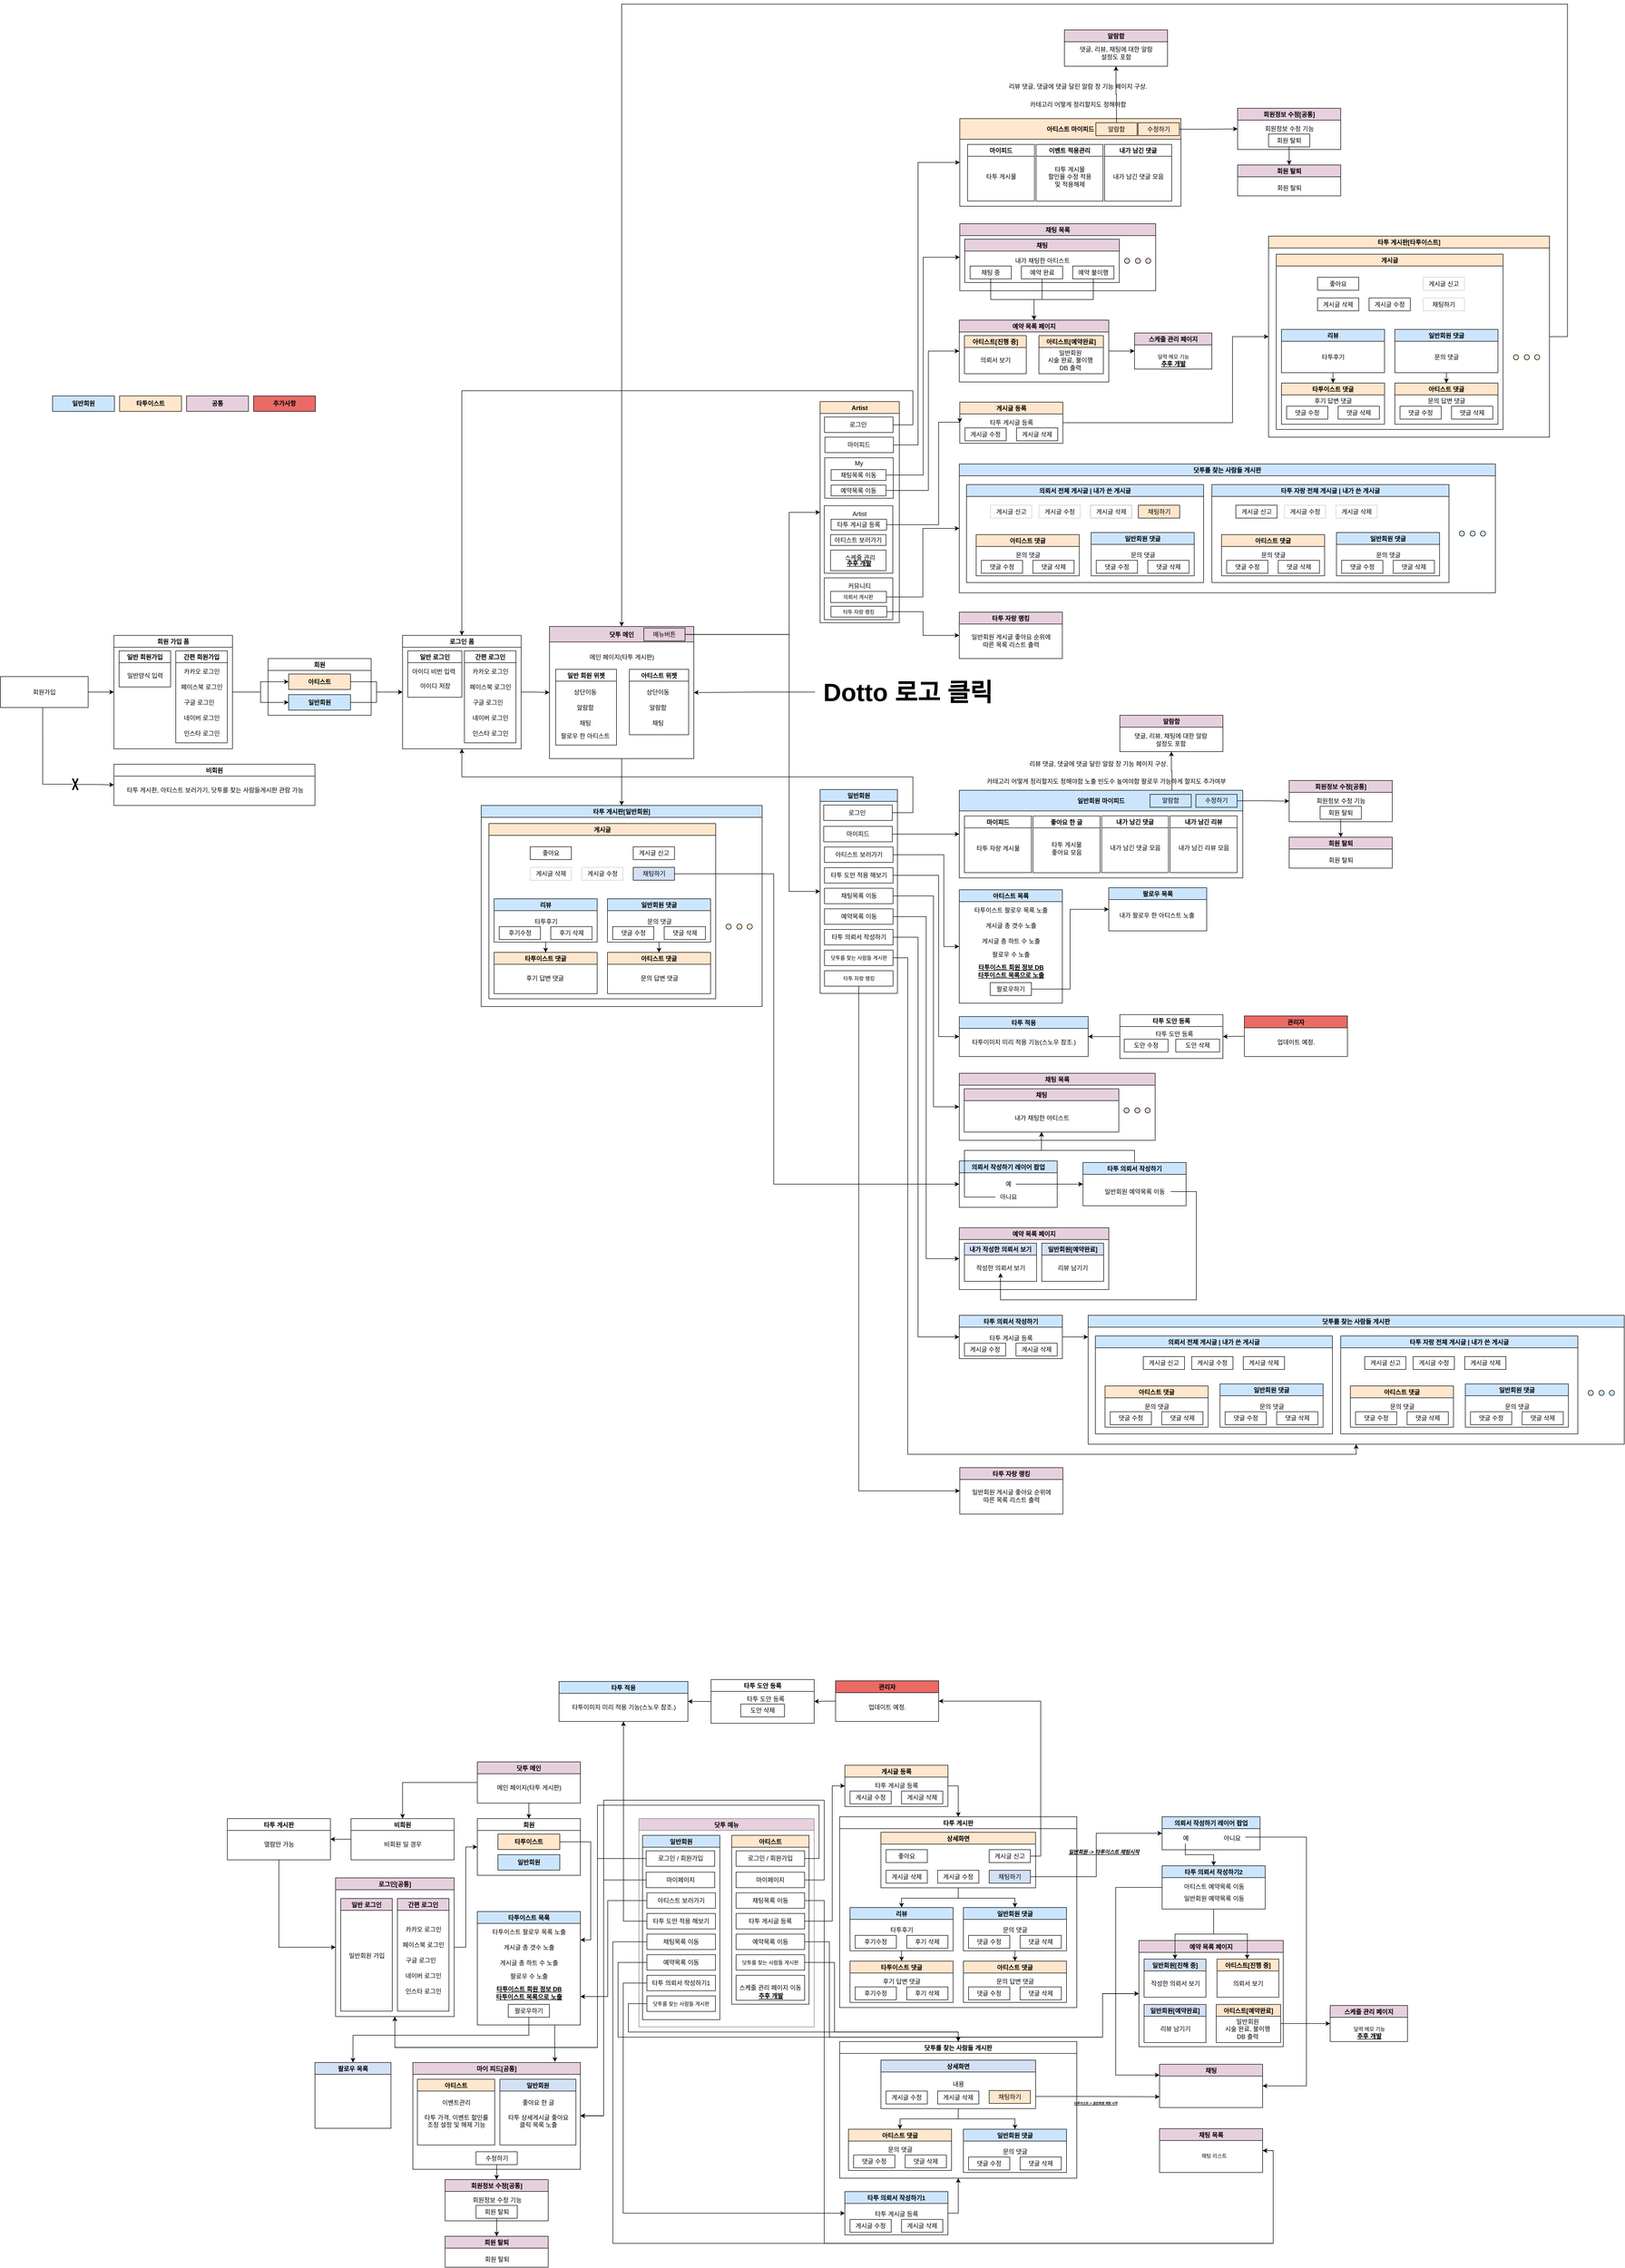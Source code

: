 <mxfile version="17.2.4" type="github">
  <diagram id="C5RBs43oDa-KdzZeNtuy" name="Page-1">
    <mxGraphModel dx="2204" dy="638" grid="1" gridSize="10" guides="1" tooltips="1" connect="1" arrows="1" fold="1" page="1" pageScale="1" pageWidth="827" pageHeight="1169" math="0" shadow="0">
      <root>
        <mxCell id="WIyWlLk6GJQsqaUBKTNV-0" />
        <mxCell id="WIyWlLk6GJQsqaUBKTNV-1" parent="WIyWlLk6GJQsqaUBKTNV-0" />
        <mxCell id="2ZtStFcdVy71de74ot4a-5" value="닷투 메뉴" style="swimlane;fillColor=#E6D0DE;strokeColor=#808080;" parent="WIyWlLk6GJQsqaUBKTNV-1" vertex="1">
          <mxGeometry x="468.5" y="3569.75" width="340" height="404" as="geometry" />
        </mxCell>
        <mxCell id="IakW_4gbxIKifZXvKVqo-45" value="일반회원" style="swimlane;strokeColor=#000000;fillColor=#CCE5FF;" parent="2ZtStFcdVy71de74ot4a-5" vertex="1">
          <mxGeometry x="7" y="32.5" width="150" height="357.5" as="geometry" />
        </mxCell>
        <mxCell id="IakW_4gbxIKifZXvKVqo-47" value="로그인 / 회원가입" style="rounded=0;whiteSpace=wrap;html=1;fillColor=none;" parent="IakW_4gbxIKifZXvKVqo-45" vertex="1">
          <mxGeometry x="7" y="30" width="133" height="30" as="geometry" />
        </mxCell>
        <mxCell id="IakW_4gbxIKifZXvKVqo-48" value="아티스트 보러가기" style="rounded=0;whiteSpace=wrap;html=1;fillColor=none;" parent="IakW_4gbxIKifZXvKVqo-45" vertex="1">
          <mxGeometry x="8.5" y="111.5" width="133" height="30" as="geometry" />
        </mxCell>
        <mxCell id="IakW_4gbxIKifZXvKVqo-52" value="타투 도안 적용 해보기" style="rounded=0;whiteSpace=wrap;html=1;fillColor=none;" parent="IakW_4gbxIKifZXvKVqo-45" vertex="1">
          <mxGeometry x="8.5" y="151.5" width="133" height="30" as="geometry" />
        </mxCell>
        <mxCell id="IakW_4gbxIKifZXvKVqo-54" value="채팅목록 이동" style="rounded=0;whiteSpace=wrap;html=1;fillColor=none;" parent="IakW_4gbxIKifZXvKVqo-45" vertex="1">
          <mxGeometry x="8.5" y="191.5" width="133" height="30" as="geometry" />
        </mxCell>
        <mxCell id="IakW_4gbxIKifZXvKVqo-56" value="예약목록 이동" style="rounded=0;whiteSpace=wrap;html=1;fillColor=none;" parent="IakW_4gbxIKifZXvKVqo-45" vertex="1">
          <mxGeometry x="8.5" y="231.5" width="133" height="30" as="geometry" />
        </mxCell>
        <mxCell id="IakW_4gbxIKifZXvKVqo-59" value="타투 의뢰서 작성하기1" style="rounded=0;whiteSpace=wrap;html=1;fillColor=none;" parent="IakW_4gbxIKifZXvKVqo-45" vertex="1">
          <mxGeometry x="8.5" y="271.5" width="133" height="30" as="geometry" />
        </mxCell>
        <mxCell id="IakW_4gbxIKifZXvKVqo-60" value="&lt;font style=&quot;font-size: 10px&quot;&gt;닷투를 찾는 사람들 게시판&lt;/font&gt;" style="rounded=0;whiteSpace=wrap;html=1;fillColor=none;" parent="IakW_4gbxIKifZXvKVqo-45" vertex="1">
          <mxGeometry x="8.5" y="311.5" width="133" height="30" as="geometry" />
        </mxCell>
        <mxCell id="PUYnlhwRUsX75vzHzpUB-2" value="마이페이지" style="rounded=0;whiteSpace=wrap;html=1;fillColor=none;" parent="IakW_4gbxIKifZXvKVqo-45" vertex="1">
          <mxGeometry x="7" y="71.5" width="133" height="30" as="geometry" />
        </mxCell>
        <mxCell id="IakW_4gbxIKifZXvKVqo-46" value="아티스트" style="swimlane;strokeColor=#000000;fillColor=#FFE6CC;startSize=23;" parent="2ZtStFcdVy71de74ot4a-5" vertex="1">
          <mxGeometry x="180" y="32.5" width="150" height="327.5" as="geometry" />
        </mxCell>
        <mxCell id="IakW_4gbxIKifZXvKVqo-49" value="로그인 / 회원가입" style="rounded=0;whiteSpace=wrap;html=1;fillColor=none;" parent="IakW_4gbxIKifZXvKVqo-46" vertex="1">
          <mxGeometry x="8.5" y="30" width="133" height="30" as="geometry" />
        </mxCell>
        <mxCell id="IakW_4gbxIKifZXvKVqo-55" value="채팅목록 이동" style="rounded=0;whiteSpace=wrap;html=1;fillColor=none;" parent="IakW_4gbxIKifZXvKVqo-46" vertex="1">
          <mxGeometry x="8.5" y="111.5" width="133" height="30" as="geometry" />
        </mxCell>
        <mxCell id="IakW_4gbxIKifZXvKVqo-57" value="예약목록 이동" style="rounded=0;whiteSpace=wrap;html=1;fillColor=none;" parent="IakW_4gbxIKifZXvKVqo-46" vertex="1">
          <mxGeometry x="8.5" y="191.5" width="133" height="30" as="geometry" />
        </mxCell>
        <mxCell id="IakW_4gbxIKifZXvKVqo-61" value="스케줄 관리 페이지 이동" style="rounded=0;whiteSpace=wrap;html=1;fillColor=none;" parent="IakW_4gbxIKifZXvKVqo-46" vertex="1">
          <mxGeometry x="8.5" y="271.5" width="133" height="48.5" as="geometry" />
        </mxCell>
        <mxCell id="IakW_4gbxIKifZXvKVqo-62" value="&lt;span style=&quot;font-size: 10px&quot;&gt;닷투를 찾는 사람들 게시판&lt;/span&gt;" style="rounded=0;whiteSpace=wrap;html=1;fillColor=none;" parent="IakW_4gbxIKifZXvKVqo-46" vertex="1">
          <mxGeometry x="8.5" y="231.5" width="133" height="30" as="geometry" />
        </mxCell>
        <mxCell id="IakW_4gbxIKifZXvKVqo-50" value="타투 게시글 등록" style="rounded=0;whiteSpace=wrap;html=1;fillColor=none;" parent="IakW_4gbxIKifZXvKVqo-46" vertex="1">
          <mxGeometry x="8.5" y="151.5" width="133" height="30" as="geometry" />
        </mxCell>
        <mxCell id="IakW_4gbxIKifZXvKVqo-51" value="마이페이지" style="rounded=0;whiteSpace=wrap;html=1;fillColor=none;" parent="IakW_4gbxIKifZXvKVqo-46" vertex="1">
          <mxGeometry x="8.5" y="71.5" width="133" height="30" as="geometry" />
        </mxCell>
        <mxCell id="T79Z9kzAT-yebSj_ej5c-19" value="&lt;b&gt;&lt;u&gt;추후 개발&lt;/u&gt;&lt;/b&gt;" style="text;html=1;align=center;verticalAlign=middle;resizable=0;points=[];autosize=1;strokeColor=none;fillColor=none;" vertex="1" parent="IakW_4gbxIKifZXvKVqo-46">
          <mxGeometry x="40" y="301.5" width="70" height="20" as="geometry" />
        </mxCell>
        <mxCell id="IakW_4gbxIKifZXvKVqo-79" style="edgeStyle=orthogonalEdgeStyle;rounded=0;orthogonalLoop=1;jettySize=auto;html=1;entryX=1;entryY=0.5;entryDx=0;entryDy=0;fontSize=10;" parent="WIyWlLk6GJQsqaUBKTNV-1" source="2ZtStFcdVy71de74ot4a-27" target="2ZtStFcdVy71de74ot4a-37" edge="1">
          <mxGeometry relative="1" as="geometry" />
        </mxCell>
        <mxCell id="2ZtStFcdVy71de74ot4a-27" value="비회원" style="swimlane;strokeColor=#000000;fillColor=none;" parent="WIyWlLk6GJQsqaUBKTNV-1" vertex="1">
          <mxGeometry x="-90" y="3569.75" width="200" height="80" as="geometry" />
        </mxCell>
        <mxCell id="2ZtStFcdVy71de74ot4a-29" value="비회원 일 경우" style="text;html=1;align=center;verticalAlign=middle;resizable=0;points=[];autosize=1;strokeColor=none;fillColor=none;" parent="2ZtStFcdVy71de74ot4a-27" vertex="1">
          <mxGeometry x="55" y="40" width="90" height="20" as="geometry" />
        </mxCell>
        <mxCell id="2ZtStFcdVy71de74ot4a-28" value="회원" style="swimlane;strokeColor=#000000;fillColor=none;" parent="WIyWlLk6GJQsqaUBKTNV-1" vertex="1">
          <mxGeometry x="155" y="3569.75" width="200" height="110" as="geometry" />
        </mxCell>
        <mxCell id="2ZtStFcdVy71de74ot4a-35" value="&lt;b&gt;타투이스트&lt;/b&gt;" style="rounded=0;whiteSpace=wrap;html=1;fillColor=#FFE6CC;" parent="2ZtStFcdVy71de74ot4a-28" vertex="1">
          <mxGeometry x="40" y="30" width="120" height="30" as="geometry" />
        </mxCell>
        <mxCell id="2ZtStFcdVy71de74ot4a-36" value="&lt;b&gt;일반회원&lt;/b&gt;" style="rounded=0;whiteSpace=wrap;html=1;fillColor=#CCE5FF;" parent="2ZtStFcdVy71de74ot4a-28" vertex="1">
          <mxGeometry x="40" y="70" width="120" height="30" as="geometry" />
        </mxCell>
        <mxCell id="2ZtStFcdVy71de74ot4a-37" value="타투 게시판" style="swimlane;strokeColor=#000000;fillColor=none;" parent="WIyWlLk6GJQsqaUBKTNV-1" vertex="1">
          <mxGeometry x="-330" y="3569.75" width="200" height="80" as="geometry" />
        </mxCell>
        <mxCell id="2ZtStFcdVy71de74ot4a-38" value="열람만 가능" style="text;html=1;align=center;verticalAlign=middle;resizable=0;points=[];autosize=1;strokeColor=none;fillColor=none;" parent="2ZtStFcdVy71de74ot4a-37" vertex="1">
          <mxGeometry x="60" y="40" width="80" height="20" as="geometry" />
        </mxCell>
        <mxCell id="IakW_4gbxIKifZXvKVqo-90" style="edgeStyle=orthogonalEdgeStyle;rounded=0;orthogonalLoop=1;jettySize=auto;html=1;entryX=0;entryY=0.5;entryDx=0;entryDy=0;fontSize=10;" parent="WIyWlLk6GJQsqaUBKTNV-1" source="2ZtStFcdVy71de74ot4a-39" target="2ZtStFcdVy71de74ot4a-28" edge="1">
          <mxGeometry relative="1" as="geometry" />
        </mxCell>
        <mxCell id="2ZtStFcdVy71de74ot4a-39" value="로그인[공통]" style="swimlane;strokeColor=#000000;fillColor=#E6D0DE;" parent="WIyWlLk6GJQsqaUBKTNV-1" vertex="1">
          <mxGeometry x="-120" y="3684.75" width="230" height="269" as="geometry" />
        </mxCell>
        <mxCell id="T79Z9kzAT-yebSj_ej5c-0" value="간편 로그인" style="swimlane;strokeColor=#000000;fillColor=#E6D0DE;" vertex="1" parent="2ZtStFcdVy71de74ot4a-39">
          <mxGeometry x="120" y="40" width="100" height="218.5" as="geometry" />
        </mxCell>
        <mxCell id="2ZtStFcdVy71de74ot4a-43" value="네이버 로그인" style="text;html=1;align=center;verticalAlign=middle;resizable=0;points=[];autosize=1;strokeColor=none;fillColor=none;" parent="T79Z9kzAT-yebSj_ej5c-0" vertex="1">
          <mxGeometry x="5" y="140" width="90" height="20" as="geometry" />
        </mxCell>
        <mxCell id="2ZtStFcdVy71de74ot4a-42" value="구글 로그인" style="text;html=1;align=center;verticalAlign=middle;resizable=0;points=[];autosize=1;strokeColor=none;fillColor=none;" parent="T79Z9kzAT-yebSj_ej5c-0" vertex="1">
          <mxGeometry x="5" y="110" width="80" height="20" as="geometry" />
        </mxCell>
        <mxCell id="2ZtStFcdVy71de74ot4a-41" value="페이스북 로그인" style="text;html=1;align=center;verticalAlign=middle;resizable=0;points=[];autosize=1;strokeColor=none;fillColor=none;" parent="T79Z9kzAT-yebSj_ej5c-0" vertex="1">
          <mxGeometry y="80" width="100" height="20" as="geometry" />
        </mxCell>
        <mxCell id="2ZtStFcdVy71de74ot4a-40" value="카카오 로그인" style="text;html=1;align=center;verticalAlign=middle;resizable=0;points=[];autosize=1;strokeColor=none;fillColor=none;" parent="T79Z9kzAT-yebSj_ej5c-0" vertex="1">
          <mxGeometry x="5" y="50" width="90" height="20" as="geometry" />
        </mxCell>
        <mxCell id="2ZtStFcdVy71de74ot4a-44" value="인스타 로그인" style="text;html=1;align=center;verticalAlign=middle;resizable=0;points=[];autosize=1;strokeColor=none;fillColor=none;" parent="T79Z9kzAT-yebSj_ej5c-0" vertex="1">
          <mxGeometry x="5" y="170" width="90" height="20" as="geometry" />
        </mxCell>
        <mxCell id="T79Z9kzAT-yebSj_ej5c-4" value="일반 로그인" style="swimlane;strokeColor=#000000;fillColor=#E6D0DE;" vertex="1" parent="2ZtStFcdVy71de74ot4a-39">
          <mxGeometry x="10" y="40" width="100" height="218.5" as="geometry" />
        </mxCell>
        <mxCell id="T79Z9kzAT-yebSj_ej5c-25" value="일반회원 가입" style="text;html=1;align=center;verticalAlign=middle;resizable=0;points=[];autosize=1;strokeColor=none;fillColor=none;" vertex="1" parent="T79Z9kzAT-yebSj_ej5c-4">
          <mxGeometry x="5" y="101.5" width="90" height="20" as="geometry" />
        </mxCell>
        <mxCell id="2ZtStFcdVy71de74ot4a-47" value="마이 피드[공통]" style="swimlane;strokeColor=#000000;fillColor=#E6D0DE;" parent="WIyWlLk6GJQsqaUBKTNV-1" vertex="1">
          <mxGeometry x="30" y="4042.88" width="325" height="207.12" as="geometry" />
        </mxCell>
        <mxCell id="T79Z9kzAT-yebSj_ej5c-20" value="아티스트" style="swimlane;strokeColor=#000000;fillColor=#FFE6CC;" vertex="1" parent="2ZtStFcdVy71de74ot4a-47">
          <mxGeometry x="8.75" y="32.37" width="150" height="127.63" as="geometry" />
        </mxCell>
        <mxCell id="T79Z9kzAT-yebSj_ej5c-23" value="이벤트관리&lt;br&gt;&lt;br&gt;타투 가격, 이벤트 할인률&lt;br&gt;조정 설정 및 해제 기능" style="text;html=1;align=center;verticalAlign=middle;resizable=0;points=[];autosize=1;strokeColor=none;fillColor=none;" vertex="1" parent="T79Z9kzAT-yebSj_ej5c-20">
          <mxGeometry y="37" width="150" height="60" as="geometry" />
        </mxCell>
        <mxCell id="T79Z9kzAT-yebSj_ej5c-22" value="일반회원" style="swimlane;strokeColor=#000000;fillColor=#D4E1F5;" vertex="1" parent="2ZtStFcdVy71de74ot4a-47">
          <mxGeometry x="168.75" y="32.37" width="147.5" height="127.63" as="geometry" />
        </mxCell>
        <mxCell id="T79Z9kzAT-yebSj_ej5c-24" value="좋아요 한 글&lt;br&gt;&lt;br&gt;타투 상세게시글 좋아요&lt;br&gt;클릭 목록 노출" style="text;html=1;align=center;verticalAlign=middle;resizable=0;points=[];autosize=1;strokeColor=none;fillColor=none;" vertex="1" parent="T79Z9kzAT-yebSj_ej5c-22">
          <mxGeometry x="3.75" y="37" width="140" height="60" as="geometry" />
        </mxCell>
        <mxCell id="T79Z9kzAT-yebSj_ej5c-49" value="수정하기" style="rounded=0;whiteSpace=wrap;html=1;fillColor=none;" vertex="1" parent="2ZtStFcdVy71de74ot4a-47">
          <mxGeometry x="122.5" y="173.12" width="80" height="25" as="geometry" />
        </mxCell>
        <mxCell id="2ZtStFcdVy71de74ot4a-49" value="회원정보 수정[공통]" style="swimlane;strokeColor=#000000;fillColor=#E6D0DE;" parent="WIyWlLk6GJQsqaUBKTNV-1" vertex="1">
          <mxGeometry x="92.5" y="4270" width="200" height="80" as="geometry" />
        </mxCell>
        <mxCell id="2ZtStFcdVy71de74ot4a-51" value="회원정보 수정 기능" style="text;html=1;align=center;verticalAlign=middle;resizable=0;points=[];autosize=1;strokeColor=none;fillColor=none;" parent="2ZtStFcdVy71de74ot4a-49" vertex="1">
          <mxGeometry x="40" y="30" width="120" height="20" as="geometry" />
        </mxCell>
        <mxCell id="T79Z9kzAT-yebSj_ej5c-51" value="회원 탈퇴" style="rounded=0;whiteSpace=wrap;html=1;fillColor=none;" vertex="1" parent="2ZtStFcdVy71de74ot4a-49">
          <mxGeometry x="60" y="50" width="80" height="25" as="geometry" />
        </mxCell>
        <mxCell id="2ZtStFcdVy71de74ot4a-56" value="타투 게시판" style="swimlane;strokeColor=#000000;fillColor=none;" parent="WIyWlLk6GJQsqaUBKTNV-1" vertex="1">
          <mxGeometry x="858" y="3566.25" width="460" height="370" as="geometry" />
        </mxCell>
        <mxCell id="2ZtStFcdVy71de74ot4a-99" style="edgeStyle=orthogonalEdgeStyle;rounded=0;orthogonalLoop=1;jettySize=auto;html=1;exitX=0.5;exitY=1;exitDx=0;exitDy=0;entryX=0.5;entryY=0;entryDx=0;entryDy=0;" parent="2ZtStFcdVy71de74ot4a-56" source="2ZtStFcdVy71de74ot4a-65" target="2ZtStFcdVy71de74ot4a-71" edge="1">
          <mxGeometry relative="1" as="geometry" />
        </mxCell>
        <mxCell id="2ZtStFcdVy71de74ot4a-100" style="edgeStyle=orthogonalEdgeStyle;rounded=0;orthogonalLoop=1;jettySize=auto;html=1;exitX=0.5;exitY=1;exitDx=0;exitDy=0;entryX=0.5;entryY=0;entryDx=0;entryDy=0;" parent="2ZtStFcdVy71de74ot4a-56" source="2ZtStFcdVy71de74ot4a-65" target="2ZtStFcdVy71de74ot4a-73" edge="1">
          <mxGeometry relative="1" as="geometry" />
        </mxCell>
        <mxCell id="2ZtStFcdVy71de74ot4a-65" value="상세화면" style="swimlane;strokeColor=#000000;fillColor=#FFE6CC;" parent="2ZtStFcdVy71de74ot4a-56" vertex="1">
          <mxGeometry x="80" y="30" width="300" height="107.75" as="geometry" />
        </mxCell>
        <mxCell id="0cm6v_oAF4pO0CeNivAO-37" value="채팅하기" style="rounded=0;whiteSpace=wrap;html=1;fillColor=#D4E1F5;" parent="2ZtStFcdVy71de74ot4a-65" vertex="1">
          <mxGeometry x="210" y="73.75" width="80" height="25" as="geometry" />
        </mxCell>
        <mxCell id="0cm6v_oAF4pO0CeNivAO-38" value="게시글 수정" style="rounded=0;whiteSpace=wrap;html=1;fillColor=none;" parent="2ZtStFcdVy71de74ot4a-65" vertex="1">
          <mxGeometry x="110" y="73.75" width="80" height="25" as="geometry" />
        </mxCell>
        <mxCell id="IakW_4gbxIKifZXvKVqo-0" value="게시글 삭제" style="rounded=0;whiteSpace=wrap;html=1;fillColor=none;" parent="2ZtStFcdVy71de74ot4a-65" vertex="1">
          <mxGeometry x="10" y="73.75" width="80" height="25" as="geometry" />
        </mxCell>
        <mxCell id="T79Z9kzAT-yebSj_ej5c-31" value="좋아요" style="rounded=0;whiteSpace=wrap;html=1;fillColor=none;" vertex="1" parent="2ZtStFcdVy71de74ot4a-65">
          <mxGeometry x="10" y="33.75" width="80" height="25" as="geometry" />
        </mxCell>
        <mxCell id="T79Z9kzAT-yebSj_ej5c-37" value="게시글 신고" style="rounded=0;whiteSpace=wrap;html=1;fillColor=none;" vertex="1" parent="2ZtStFcdVy71de74ot4a-65">
          <mxGeometry x="210" y="33.75" width="80" height="25" as="geometry" />
        </mxCell>
        <mxCell id="T79Z9kzAT-yebSj_ej5c-54" style="edgeStyle=orthogonalEdgeStyle;rounded=0;orthogonalLoop=1;jettySize=auto;html=1;entryX=0.5;entryY=0;entryDx=0;entryDy=0;" edge="1" parent="2ZtStFcdVy71de74ot4a-56" source="2ZtStFcdVy71de74ot4a-73" target="2ZtStFcdVy71de74ot4a-75">
          <mxGeometry relative="1" as="geometry" />
        </mxCell>
        <mxCell id="2ZtStFcdVy71de74ot4a-73" value="일반회원 댓글" style="swimlane;strokeColor=#000000;fillColor=#CCE5FF;startSize=23;" parent="2ZtStFcdVy71de74ot4a-56" vertex="1">
          <mxGeometry x="240" y="176" width="200" height="84" as="geometry" />
        </mxCell>
        <mxCell id="2ZtStFcdVy71de74ot4a-74" value="문의 댓글" style="text;html=1;align=center;verticalAlign=middle;resizable=0;points=[];autosize=1;strokeColor=none;fillColor=none;" parent="2ZtStFcdVy71de74ot4a-73" vertex="1">
          <mxGeometry x="65" y="34" width="70" height="20" as="geometry" />
        </mxCell>
        <mxCell id="0cm6v_oAF4pO0CeNivAO-33" value="댓글 수정" style="rounded=0;whiteSpace=wrap;html=1;fillColor=none;" parent="2ZtStFcdVy71de74ot4a-73" vertex="1">
          <mxGeometry x="10" y="54" width="80" height="25" as="geometry" />
        </mxCell>
        <mxCell id="0cm6v_oAF4pO0CeNivAO-34" value="댓글 삭제" style="rounded=0;whiteSpace=wrap;html=1;fillColor=none;" parent="2ZtStFcdVy71de74ot4a-73" vertex="1">
          <mxGeometry x="110" y="54" width="80" height="25" as="geometry" />
        </mxCell>
        <mxCell id="T79Z9kzAT-yebSj_ej5c-53" style="edgeStyle=orthogonalEdgeStyle;rounded=0;orthogonalLoop=1;jettySize=auto;html=1;entryX=0.5;entryY=0;entryDx=0;entryDy=0;" edge="1" parent="2ZtStFcdVy71de74ot4a-56" source="2ZtStFcdVy71de74ot4a-71" target="2ZtStFcdVy71de74ot4a-77">
          <mxGeometry relative="1" as="geometry" />
        </mxCell>
        <mxCell id="2ZtStFcdVy71de74ot4a-71" value="리뷰" style="swimlane;strokeColor=#000000;fillColor=#CCE5FF;" parent="2ZtStFcdVy71de74ot4a-56" vertex="1">
          <mxGeometry x="20" y="176" width="200" height="84" as="geometry" />
        </mxCell>
        <mxCell id="2ZtStFcdVy71de74ot4a-72" value="타투후기" style="text;html=1;align=center;verticalAlign=middle;resizable=0;points=[];autosize=1;strokeColor=none;fillColor=none;" parent="2ZtStFcdVy71de74ot4a-71" vertex="1">
          <mxGeometry x="70" y="34" width="60" height="20" as="geometry" />
        </mxCell>
        <mxCell id="0cm6v_oAF4pO0CeNivAO-29" value="후기수정" style="rounded=0;whiteSpace=wrap;html=1;fillColor=none;" parent="2ZtStFcdVy71de74ot4a-71" vertex="1">
          <mxGeometry x="10" y="54" width="80" height="25" as="geometry" />
        </mxCell>
        <mxCell id="0cm6v_oAF4pO0CeNivAO-30" value="후기 삭제" style="rounded=0;whiteSpace=wrap;html=1;fillColor=none;" parent="2ZtStFcdVy71de74ot4a-71" vertex="1">
          <mxGeometry x="110" y="54" width="80" height="25" as="geometry" />
        </mxCell>
        <mxCell id="2ZtStFcdVy71de74ot4a-77" value="타투이스트 댓글" style="swimlane;strokeColor=#000000;fillColor=#FFE6CC;startSize=23;" parent="2ZtStFcdVy71de74ot4a-56" vertex="1">
          <mxGeometry x="20" y="280" width="200" height="80" as="geometry" />
        </mxCell>
        <mxCell id="2ZtStFcdVy71de74ot4a-78" value="후기 답변 댓글" style="text;html=1;align=center;verticalAlign=middle;resizable=0;points=[];autosize=1;strokeColor=none;fillColor=none;" parent="2ZtStFcdVy71de74ot4a-77" vertex="1">
          <mxGeometry x="55" y="30" width="90" height="20" as="geometry" />
        </mxCell>
        <mxCell id="0cm6v_oAF4pO0CeNivAO-31" value="후기수정" style="rounded=0;whiteSpace=wrap;html=1;fillColor=none;" parent="2ZtStFcdVy71de74ot4a-77" vertex="1">
          <mxGeometry x="10" y="50" width="80" height="25" as="geometry" />
        </mxCell>
        <mxCell id="0cm6v_oAF4pO0CeNivAO-32" value="후기 삭제" style="rounded=0;whiteSpace=wrap;html=1;fillColor=none;" parent="2ZtStFcdVy71de74ot4a-77" vertex="1">
          <mxGeometry x="110" y="50" width="80" height="25" as="geometry" />
        </mxCell>
        <mxCell id="2ZtStFcdVy71de74ot4a-75" value="아티스트 댓글" style="swimlane;strokeColor=#000000;fillColor=#FFE6CC;startSize=23;" parent="2ZtStFcdVy71de74ot4a-56" vertex="1">
          <mxGeometry x="240" y="280" width="200" height="80" as="geometry" />
        </mxCell>
        <mxCell id="2ZtStFcdVy71de74ot4a-76" value="문의 답변 댓글" style="text;html=1;align=center;verticalAlign=middle;resizable=0;points=[];autosize=1;strokeColor=none;fillColor=none;" parent="2ZtStFcdVy71de74ot4a-75" vertex="1">
          <mxGeometry x="55" y="30" width="90" height="20" as="geometry" />
        </mxCell>
        <mxCell id="0cm6v_oAF4pO0CeNivAO-35" value="댓글 수정" style="rounded=0;whiteSpace=wrap;html=1;fillColor=none;" parent="2ZtStFcdVy71de74ot4a-75" vertex="1">
          <mxGeometry x="10" y="50" width="80" height="25" as="geometry" />
        </mxCell>
        <mxCell id="0cm6v_oAF4pO0CeNivAO-36" value="댓글 삭제" style="rounded=0;whiteSpace=wrap;html=1;fillColor=none;" parent="2ZtStFcdVy71de74ot4a-75" vertex="1">
          <mxGeometry x="110" y="50" width="80" height="25" as="geometry" />
        </mxCell>
        <mxCell id="2ZtStFcdVy71de74ot4a-58" value="타투 적용" style="swimlane;strokeColor=#000000;fillColor=#CCE5FF;" parent="WIyWlLk6GJQsqaUBKTNV-1" vertex="1">
          <mxGeometry x="313.5" y="3303.75" width="250" height="77.5" as="geometry" />
        </mxCell>
        <mxCell id="2ZtStFcdVy71de74ot4a-59" value="타투이미지 미리 적용 기능(스노우 참조.)" style="text;html=1;align=center;verticalAlign=middle;resizable=0;points=[];autosize=1;strokeColor=none;fillColor=none;" parent="2ZtStFcdVy71de74ot4a-58" vertex="1">
          <mxGeometry x="10" y="40" width="230" height="20" as="geometry" />
        </mxCell>
        <mxCell id="T79Z9kzAT-yebSj_ej5c-47" style="edgeStyle=orthogonalEdgeStyle;rounded=0;orthogonalLoop=1;jettySize=auto;html=1;exitX=0.75;exitY=1;exitDx=0;exitDy=0;entryX=0.848;entryY=-0.006;entryDx=0;entryDy=0;entryPerimeter=0;" edge="1" parent="WIyWlLk6GJQsqaUBKTNV-1" source="2ZtStFcdVy71de74ot4a-60" target="2ZtStFcdVy71de74ot4a-47">
          <mxGeometry relative="1" as="geometry" />
        </mxCell>
        <mxCell id="2ZtStFcdVy71de74ot4a-60" value="타투이스트 목록" style="swimlane;strokeColor=#000000;fillColor=#CCE5FF;" parent="WIyWlLk6GJQsqaUBKTNV-1" vertex="1">
          <mxGeometry x="155" y="3750" width="200" height="220" as="geometry" />
        </mxCell>
        <mxCell id="2ZtStFcdVy71de74ot4a-63" value="게시글 총 하트 수 노출" style="text;html=1;align=center;verticalAlign=middle;resizable=0;points=[];autosize=1;strokeColor=none;fillColor=none;" parent="2ZtStFcdVy71de74ot4a-60" vertex="1">
          <mxGeometry x="30" y="90" width="140" height="20" as="geometry" />
        </mxCell>
        <mxCell id="2ZtStFcdVy71de74ot4a-64" value="팔로우 수 노출" style="text;html=1;align=center;verticalAlign=middle;resizable=0;points=[];autosize=1;strokeColor=none;fillColor=none;" parent="2ZtStFcdVy71de74ot4a-60" vertex="1">
          <mxGeometry x="55" y="116" width="90" height="20" as="geometry" />
        </mxCell>
        <mxCell id="2ZtStFcdVy71de74ot4a-61" value="타투이스트 팔로우 목록 노출" style="text;html=1;align=center;verticalAlign=middle;resizable=0;points=[];autosize=1;strokeColor=none;fillColor=none;" parent="2ZtStFcdVy71de74ot4a-60" vertex="1">
          <mxGeometry x="15" y="30" width="170" height="20" as="geometry" />
        </mxCell>
        <mxCell id="2ZtStFcdVy71de74ot4a-62" value="게시글 총 갯수 노출" style="text;html=1;align=center;verticalAlign=middle;resizable=0;points=[];autosize=1;strokeColor=none;fillColor=none;" parent="2ZtStFcdVy71de74ot4a-60" vertex="1">
          <mxGeometry x="40" y="60" width="120" height="20" as="geometry" />
        </mxCell>
        <mxCell id="0cm6v_oAF4pO0CeNivAO-9" value="&lt;b&gt;&lt;u&gt;타투이스트 회원 정보 DB&lt;br&gt;타투이스트 목록으로 노출&lt;/u&gt;&lt;/b&gt;" style="text;html=1;align=center;verticalAlign=middle;resizable=0;points=[];autosize=1;strokeColor=none;fillColor=none;" parent="2ZtStFcdVy71de74ot4a-60" vertex="1">
          <mxGeometry x="25" y="143" width="150" height="30" as="geometry" />
        </mxCell>
        <mxCell id="T79Z9kzAT-yebSj_ej5c-40" value="팔로우하기" style="rounded=0;whiteSpace=wrap;html=1;fillColor=none;" vertex="1" parent="2ZtStFcdVy71de74ot4a-60">
          <mxGeometry x="60" y="180" width="80" height="25" as="geometry" />
        </mxCell>
        <mxCell id="XyIPKPF-0_gb_qLbjZRJ-2" style="edgeStyle=orthogonalEdgeStyle;rounded=0;orthogonalLoop=1;jettySize=auto;html=1;entryX=0.5;entryY=0;entryDx=0;entryDy=0;exitX=1;exitY=0.5;exitDx=0;exitDy=0;" parent="WIyWlLk6GJQsqaUBKTNV-1" source="2ZtStFcdVy71de74ot4a-80" target="2ZtStFcdVy71de74ot4a-56" edge="1">
          <mxGeometry relative="1" as="geometry" />
        </mxCell>
        <mxCell id="2ZtStFcdVy71de74ot4a-80" value="게시글 등록" style="swimlane;strokeColor=#000000;fillColor=#FFE6CC;" parent="WIyWlLk6GJQsqaUBKTNV-1" vertex="1">
          <mxGeometry x="868" y="3466.25" width="200" height="80" as="geometry" />
        </mxCell>
        <mxCell id="2ZtStFcdVy71de74ot4a-81" value="타투 게시글 등록" style="text;html=1;align=center;verticalAlign=middle;resizable=0;points=[];autosize=1;strokeColor=none;fillColor=none;" parent="2ZtStFcdVy71de74ot4a-80" vertex="1">
          <mxGeometry x="45" y="30" width="110" height="20" as="geometry" />
        </mxCell>
        <mxCell id="0cm6v_oAF4pO0CeNivAO-27" value="게시글 수정" style="rounded=0;whiteSpace=wrap;html=1;fillColor=none;" parent="2ZtStFcdVy71de74ot4a-80" vertex="1">
          <mxGeometry x="10" y="50" width="80" height="25" as="geometry" />
        </mxCell>
        <mxCell id="0cm6v_oAF4pO0CeNivAO-28" value="게시글 삭제" style="rounded=0;whiteSpace=wrap;html=1;fillColor=none;" parent="2ZtStFcdVy71de74ot4a-80" vertex="1">
          <mxGeometry x="110" y="50" width="80" height="25" as="geometry" />
        </mxCell>
        <mxCell id="PUYnlhwRUsX75vzHzpUB-18" style="edgeStyle=orthogonalEdgeStyle;rounded=0;orthogonalLoop=1;jettySize=auto;html=1;exitX=0;exitY=0.5;exitDx=0;exitDy=0;entryX=1;entryY=0.5;entryDx=0;entryDy=0;" parent="WIyWlLk6GJQsqaUBKTNV-1" source="2ZtStFcdVy71de74ot4a-82" target="2ZtStFcdVy71de74ot4a-58" edge="1">
          <mxGeometry relative="1" as="geometry">
            <mxPoint x="573.5" y="3346.75" as="targetPoint" />
          </mxGeometry>
        </mxCell>
        <mxCell id="2ZtStFcdVy71de74ot4a-82" value="타투 도안 등록" style="swimlane;strokeColor=#000000;fillColor=none;" parent="WIyWlLk6GJQsqaUBKTNV-1" vertex="1">
          <mxGeometry x="608.5" y="3300" width="200" height="85" as="geometry" />
        </mxCell>
        <mxCell id="2ZtStFcdVy71de74ot4a-83" value="타투 도안 등록" style="text;html=1;align=center;verticalAlign=middle;resizable=0;points=[];autosize=1;strokeColor=none;fillColor=none;" parent="2ZtStFcdVy71de74ot4a-82" vertex="1">
          <mxGeometry x="60" y="27.5" width="90" height="20" as="geometry" />
        </mxCell>
        <mxCell id="0cm6v_oAF4pO0CeNivAO-26" value="도안 삭제" style="rounded=0;whiteSpace=wrap;html=1;fillColor=none;" parent="2ZtStFcdVy71de74ot4a-82" vertex="1">
          <mxGeometry x="57.5" y="47.5" width="85" height="25" as="geometry" />
        </mxCell>
        <mxCell id="0cm6v_oAF4pO0CeNivAO-11" value="&lt;b&gt;일반회원&lt;/b&gt;" style="rounded=0;whiteSpace=wrap;html=1;fillColor=#CCE5FF;" parent="WIyWlLk6GJQsqaUBKTNV-1" vertex="1">
          <mxGeometry x="-669" y="810" width="120" height="30" as="geometry" />
        </mxCell>
        <mxCell id="0cm6v_oAF4pO0CeNivAO-23" value="&lt;b&gt;타투이스트&lt;/b&gt;" style="rounded=0;whiteSpace=wrap;html=1;fillColor=#FFE6CC;" parent="WIyWlLk6GJQsqaUBKTNV-1" vertex="1">
          <mxGeometry x="-539" y="810" width="120" height="30" as="geometry" />
        </mxCell>
        <mxCell id="0cm6v_oAF4pO0CeNivAO-24" value="&lt;b&gt;공통&lt;/b&gt;" style="rounded=0;whiteSpace=wrap;html=1;fillColor=#E6D0DE;" parent="WIyWlLk6GJQsqaUBKTNV-1" vertex="1">
          <mxGeometry x="-409" y="810" width="120" height="30" as="geometry" />
        </mxCell>
        <mxCell id="0cm6v_oAF4pO0CeNivAO-40" value="회원 탈퇴" style="swimlane;fillColor=#E6D0DE;" parent="WIyWlLk6GJQsqaUBKTNV-1" vertex="1">
          <mxGeometry x="92.5" y="4380" width="200" height="60" as="geometry" />
        </mxCell>
        <mxCell id="0cm6v_oAF4pO0CeNivAO-41" value="회원 탈퇴" style="text;html=1;align=center;verticalAlign=middle;resizable=0;points=[];autosize=1;strokeColor=none;fillColor=none;" parent="0cm6v_oAF4pO0CeNivAO-40" vertex="1">
          <mxGeometry x="65" y="35" width="70" height="20" as="geometry" />
        </mxCell>
        <mxCell id="0cm6v_oAF4pO0CeNivAO-48" value="&lt;b&gt;추가사항&lt;/b&gt;" style="rounded=0;whiteSpace=wrap;html=1;fillColor=#EA6B66;" parent="WIyWlLk6GJQsqaUBKTNV-1" vertex="1">
          <mxGeometry x="-279" y="810" width="120" height="30" as="geometry" />
        </mxCell>
        <mxCell id="IakW_4gbxIKifZXvKVqo-1" value="닷투를 찾는 사람들 게시판" style="swimlane;strokeColor=#000000;fillColor=none;" parent="WIyWlLk6GJQsqaUBKTNV-1" vertex="1">
          <mxGeometry x="858" y="4002.25" width="460" height="265" as="geometry" />
        </mxCell>
        <mxCell id="IakW_4gbxIKifZXvKVqo-2" style="edgeStyle=orthogonalEdgeStyle;rounded=0;orthogonalLoop=1;jettySize=auto;html=1;exitX=0.5;exitY=1;exitDx=0;exitDy=0;entryX=0.5;entryY=0;entryDx=0;entryDy=0;" parent="IakW_4gbxIKifZXvKVqo-1" source="IakW_4gbxIKifZXvKVqo-4" target="IakW_4gbxIKifZXvKVqo-18" edge="1">
          <mxGeometry relative="1" as="geometry">
            <mxPoint x="120" y="170" as="targetPoint" />
          </mxGeometry>
        </mxCell>
        <mxCell id="IakW_4gbxIKifZXvKVqo-3" style="edgeStyle=orthogonalEdgeStyle;rounded=0;orthogonalLoop=1;jettySize=auto;html=1;exitX=0.5;exitY=1;exitDx=0;exitDy=0;entryX=0.5;entryY=0;entryDx=0;entryDy=0;" parent="IakW_4gbxIKifZXvKVqo-1" source="IakW_4gbxIKifZXvKVqo-4" target="IakW_4gbxIKifZXvKVqo-9" edge="1">
          <mxGeometry relative="1" as="geometry" />
        </mxCell>
        <mxCell id="IakW_4gbxIKifZXvKVqo-4" value="상세화면" style="swimlane;strokeColor=#000000;fillColor=#D4E1F5;" parent="IakW_4gbxIKifZXvKVqo-1" vertex="1">
          <mxGeometry x="80" y="36" width="300" height="94" as="geometry" />
        </mxCell>
        <mxCell id="IakW_4gbxIKifZXvKVqo-5" value="내용" style="text;html=1;align=center;verticalAlign=middle;resizable=0;points=[];autosize=1;strokeColor=none;fillColor=none;" parent="IakW_4gbxIKifZXvKVqo-4" vertex="1">
          <mxGeometry x="130" y="37" width="40" height="20" as="geometry" />
        </mxCell>
        <mxCell id="IakW_4gbxIKifZXvKVqo-6" value="게시글 수정" style="rounded=0;whiteSpace=wrap;html=1;fillColor=none;" parent="IakW_4gbxIKifZXvKVqo-4" vertex="1">
          <mxGeometry x="10" y="60" width="80" height="25" as="geometry" />
        </mxCell>
        <mxCell id="IakW_4gbxIKifZXvKVqo-7" value="게시글 삭제" style="rounded=0;whiteSpace=wrap;html=1;fillColor=none;" parent="IakW_4gbxIKifZXvKVqo-4" vertex="1">
          <mxGeometry x="110" y="60" width="80" height="25" as="geometry" />
        </mxCell>
        <mxCell id="IakW_4gbxIKifZXvKVqo-8" value="채팅하기" style="rounded=0;whiteSpace=wrap;html=1;fillColor=#FFE6CC;" parent="IakW_4gbxIKifZXvKVqo-4" vertex="1">
          <mxGeometry x="210" y="59" width="80" height="25" as="geometry" />
        </mxCell>
        <mxCell id="IakW_4gbxIKifZXvKVqo-9" value="일반회원 댓글" style="swimlane;strokeColor=#000000;fillColor=#CCE5FF;startSize=23;" parent="IakW_4gbxIKifZXvKVqo-1" vertex="1">
          <mxGeometry x="240" y="170" width="200" height="84" as="geometry" />
        </mxCell>
        <mxCell id="IakW_4gbxIKifZXvKVqo-10" value="문의 댓글" style="text;html=1;align=center;verticalAlign=middle;resizable=0;points=[];autosize=1;strokeColor=none;fillColor=none;" parent="IakW_4gbxIKifZXvKVqo-9" vertex="1">
          <mxGeometry x="65" y="34" width="70" height="20" as="geometry" />
        </mxCell>
        <mxCell id="IakW_4gbxIKifZXvKVqo-11" value="댓글 수정" style="rounded=0;whiteSpace=wrap;html=1;fillColor=none;" parent="IakW_4gbxIKifZXvKVqo-9" vertex="1">
          <mxGeometry x="10" y="54" width="80" height="25" as="geometry" />
        </mxCell>
        <mxCell id="IakW_4gbxIKifZXvKVqo-12" value="댓글 삭제" style="rounded=0;whiteSpace=wrap;html=1;fillColor=none;" parent="IakW_4gbxIKifZXvKVqo-9" vertex="1">
          <mxGeometry x="110" y="54" width="80" height="25" as="geometry" />
        </mxCell>
        <mxCell id="IakW_4gbxIKifZXvKVqo-18" value="아티스트 댓글" style="swimlane;strokeColor=#000000;fillColor=#FFE6CC;startSize=23;" parent="IakW_4gbxIKifZXvKVqo-1" vertex="1">
          <mxGeometry x="17" y="170" width="200" height="80" as="geometry" />
        </mxCell>
        <mxCell id="IakW_4gbxIKifZXvKVqo-19" value="문의 댓글" style="text;html=1;align=center;verticalAlign=middle;resizable=0;points=[];autosize=1;strokeColor=none;fillColor=none;" parent="IakW_4gbxIKifZXvKVqo-18" vertex="1">
          <mxGeometry x="65" y="30" width="70" height="20" as="geometry" />
        </mxCell>
        <mxCell id="IakW_4gbxIKifZXvKVqo-20" value="댓글 수정" style="rounded=0;whiteSpace=wrap;html=1;fillColor=none;" parent="IakW_4gbxIKifZXvKVqo-18" vertex="1">
          <mxGeometry x="10" y="50" width="80" height="25" as="geometry" />
        </mxCell>
        <mxCell id="IakW_4gbxIKifZXvKVqo-21" value="댓글 삭제" style="rounded=0;whiteSpace=wrap;html=1;fillColor=none;" parent="IakW_4gbxIKifZXvKVqo-18" vertex="1">
          <mxGeometry x="110" y="50" width="80" height="25" as="geometry" />
        </mxCell>
        <mxCell id="PUYnlhwRUsX75vzHzpUB-28" style="edgeStyle=orthogonalEdgeStyle;rounded=0;orthogonalLoop=1;jettySize=auto;html=1;exitX=1;exitY=0.5;exitDx=0;exitDy=0;entryX=0.5;entryY=1;entryDx=0;entryDy=0;" parent="WIyWlLk6GJQsqaUBKTNV-1" source="IakW_4gbxIKifZXvKVqo-28" target="IakW_4gbxIKifZXvKVqo-1" edge="1">
          <mxGeometry relative="1" as="geometry" />
        </mxCell>
        <mxCell id="IakW_4gbxIKifZXvKVqo-28" value="타투 의뢰서 작성하기1" style="swimlane;strokeColor=#000000;fillColor=#CCE5FF;startSize=23;" parent="WIyWlLk6GJQsqaUBKTNV-1" vertex="1">
          <mxGeometry x="868" y="4293.25" width="200" height="84" as="geometry" />
        </mxCell>
        <mxCell id="IakW_4gbxIKifZXvKVqo-29" value="타투 게시글 등록" style="text;html=1;align=center;verticalAlign=middle;resizable=0;points=[];autosize=1;strokeColor=none;fillColor=none;" parent="IakW_4gbxIKifZXvKVqo-28" vertex="1">
          <mxGeometry x="45" y="34" width="110" height="20" as="geometry" />
        </mxCell>
        <mxCell id="IakW_4gbxIKifZXvKVqo-30" value="게시글 수정" style="rounded=0;whiteSpace=wrap;html=1;fillColor=none;" parent="IakW_4gbxIKifZXvKVqo-28" vertex="1">
          <mxGeometry x="10" y="54" width="80" height="25" as="geometry" />
        </mxCell>
        <mxCell id="IakW_4gbxIKifZXvKVqo-31" value="게시글 삭제" style="rounded=0;whiteSpace=wrap;html=1;fillColor=none;" parent="IakW_4gbxIKifZXvKVqo-28" vertex="1">
          <mxGeometry x="110" y="54" width="80" height="25" as="geometry" />
        </mxCell>
        <mxCell id="IakW_4gbxIKifZXvKVqo-32" value="채팅" style="swimlane;strokeColor=#000000;fillColor=#E6D0DE;" parent="WIyWlLk6GJQsqaUBKTNV-1" vertex="1">
          <mxGeometry x="1478.5" y="4046.25" width="200" height="84" as="geometry" />
        </mxCell>
        <mxCell id="IakW_4gbxIKifZXvKVqo-36" value="예약 목록 페이지" style="swimlane;strokeColor=#000000;fillColor=#E6D0DE;" parent="WIyWlLk6GJQsqaUBKTNV-1" vertex="1">
          <mxGeometry x="1438.5" y="3806.25" width="280" height="206" as="geometry" />
        </mxCell>
        <mxCell id="PUYnlhwRUsX75vzHzpUB-47" value="일반회원[진해 중]" style="swimlane;fillColor=#D4E1F5;" parent="IakW_4gbxIKifZXvKVqo-36" vertex="1">
          <mxGeometry x="10" y="36" width="120" height="74" as="geometry" />
        </mxCell>
        <mxCell id="PUYnlhwRUsX75vzHzpUB-51" value="작성한 의뢰서 보기" style="text;html=1;align=center;verticalAlign=middle;resizable=0;points=[];autosize=1;strokeColor=none;fillColor=none;" parent="PUYnlhwRUsX75vzHzpUB-47" vertex="1">
          <mxGeometry y="38" width="120" height="20" as="geometry" />
        </mxCell>
        <mxCell id="PUYnlhwRUsX75vzHzpUB-57" value="일반회원[예약완료]" style="swimlane;fillColor=#D4E1F5;" parent="IakW_4gbxIKifZXvKVqo-36" vertex="1">
          <mxGeometry x="10" y="124" width="120" height="74" as="geometry" />
        </mxCell>
        <mxCell id="PUYnlhwRUsX75vzHzpUB-58" value="리뷰 남기기" style="text;html=1;align=center;verticalAlign=middle;resizable=0;points=[];autosize=1;strokeColor=none;fillColor=none;" parent="PUYnlhwRUsX75vzHzpUB-57" vertex="1">
          <mxGeometry x="20" y="38" width="80" height="20" as="geometry" />
        </mxCell>
        <mxCell id="PUYnlhwRUsX75vzHzpUB-59" value="아티스트[예약완료]" style="swimlane;fillColor=#FFE6CC;" parent="IakW_4gbxIKifZXvKVqo-36" vertex="1">
          <mxGeometry x="150" y="124" width="125" height="74" as="geometry" />
        </mxCell>
        <mxCell id="PUYnlhwRUsX75vzHzpUB-60" value="일반회원&lt;br&gt;시술 완료, 불이행&lt;br&gt;DB 출력" style="text;html=1;align=center;verticalAlign=middle;resizable=0;points=[];autosize=1;strokeColor=none;fillColor=none;" parent="PUYnlhwRUsX75vzHzpUB-59" vertex="1">
          <mxGeometry x="5" y="23" width="110" height="50" as="geometry" />
        </mxCell>
        <mxCell id="T79Z9kzAT-yebSj_ej5c-622" value="아티스트[진행 중]" style="swimlane;fillColor=#FFE6CC;" vertex="1" parent="PUYnlhwRUsX75vzHzpUB-59">
          <mxGeometry x="1.5" y="-88" width="120" height="74" as="geometry" />
        </mxCell>
        <mxCell id="T79Z9kzAT-yebSj_ej5c-623" value="의뢰서 보기" style="text;html=1;align=center;verticalAlign=middle;resizable=0;points=[];autosize=1;strokeColor=none;fillColor=none;" vertex="1" parent="T79Z9kzAT-yebSj_ej5c-622">
          <mxGeometry x="20" y="38" width="80" height="20" as="geometry" />
        </mxCell>
        <mxCell id="IakW_4gbxIKifZXvKVqo-40" value="채팅 목록" style="swimlane;strokeColor=#000000;fillColor=#E6D0DE;startSize=23;" parent="WIyWlLk6GJQsqaUBKTNV-1" vertex="1">
          <mxGeometry x="1478.5" y="4171.25" width="200" height="85" as="geometry" />
        </mxCell>
        <mxCell id="IakW_4gbxIKifZXvKVqo-116" value="채팅 리스트" style="text;html=1;align=center;verticalAlign=middle;resizable=0;points=[];autosize=1;strokeColor=none;fillColor=none;fontSize=10;" parent="IakW_4gbxIKifZXvKVqo-40" vertex="1">
          <mxGeometry x="70" y="42.5" width="70" height="20" as="geometry" />
        </mxCell>
        <mxCell id="IakW_4gbxIKifZXvKVqo-82" style="edgeStyle=orthogonalEdgeStyle;rounded=0;orthogonalLoop=1;jettySize=auto;html=1;entryX=0.5;entryY=0;entryDx=0;entryDy=0;fontSize=10;" parent="WIyWlLk6GJQsqaUBKTNV-1" source="IakW_4gbxIKifZXvKVqo-80" target="2ZtStFcdVy71de74ot4a-28" edge="1">
          <mxGeometry relative="1" as="geometry" />
        </mxCell>
        <mxCell id="IakW_4gbxIKifZXvKVqo-111" style="edgeStyle=orthogonalEdgeStyle;rounded=0;orthogonalLoop=1;jettySize=auto;html=1;entryX=0.5;entryY=0;entryDx=0;entryDy=0;fontSize=10;" parent="WIyWlLk6GJQsqaUBKTNV-1" source="IakW_4gbxIKifZXvKVqo-80" target="2ZtStFcdVy71de74ot4a-27" edge="1">
          <mxGeometry relative="1" as="geometry" />
        </mxCell>
        <mxCell id="IakW_4gbxIKifZXvKVqo-80" value="닷투 메인" style="swimlane;strokeColor=#000000;fillColor=#E6D0DE;" parent="WIyWlLk6GJQsqaUBKTNV-1" vertex="1">
          <mxGeometry x="155" y="3459.75" width="200" height="80" as="geometry" />
        </mxCell>
        <mxCell id="IakW_4gbxIKifZXvKVqo-81" value="메인 페이지(타투 게시판)" style="text;html=1;align=center;verticalAlign=middle;resizable=0;points=[];autosize=1;strokeColor=none;fillColor=none;" parent="IakW_4gbxIKifZXvKVqo-80" vertex="1">
          <mxGeometry x="25" y="40" width="150" height="20" as="geometry" />
        </mxCell>
        <mxCell id="IakW_4gbxIKifZXvKVqo-85" style="edgeStyle=orthogonalEdgeStyle;rounded=0;orthogonalLoop=1;jettySize=auto;html=1;entryX=0;entryY=0.5;entryDx=0;entryDy=0;fontSize=10;exitX=0.5;exitY=1;exitDx=0;exitDy=0;" parent="WIyWlLk6GJQsqaUBKTNV-1" source="2ZtStFcdVy71de74ot4a-37" target="2ZtStFcdVy71de74ot4a-39" edge="1">
          <mxGeometry relative="1" as="geometry" />
        </mxCell>
        <mxCell id="IakW_4gbxIKifZXvKVqo-118" value="&lt;u&gt;&lt;font style=&quot;font-size: 6px&quot;&gt;&lt;b&gt;&lt;i&gt;타투이스트 -&amp;gt; 일반회원 채팅 시작&lt;/i&gt;&lt;/b&gt;&lt;/font&gt;&lt;/u&gt;" style="text;html=1;align=center;verticalAlign=middle;resizable=0;points=[];autosize=1;strokeColor=none;fillColor=none;fontSize=10;" parent="WIyWlLk6GJQsqaUBKTNV-1" vertex="1">
          <mxGeometry x="1268.5" y="4110.25" width="170" height="20" as="geometry" />
        </mxCell>
        <mxCell id="IakW_4gbxIKifZXvKVqo-33" value="&lt;font style=&quot;font-size: 10px&quot;&gt;&lt;b&gt;&lt;i&gt;&lt;u&gt;일반회원 -&amp;gt; 타투이스트 채팅시작&lt;/u&gt;&lt;/i&gt;&lt;/b&gt;&lt;/font&gt;" style="text;html=1;align=center;verticalAlign=middle;resizable=0;points=[];autosize=1;strokeColor=none;fillColor=none;" parent="WIyWlLk6GJQsqaUBKTNV-1" vertex="1">
          <mxGeometry x="1289.5" y="3623.75" width="160" height="20" as="geometry" />
        </mxCell>
        <mxCell id="PUYnlhwRUsX75vzHzpUB-16" style="edgeStyle=orthogonalEdgeStyle;rounded=0;orthogonalLoop=1;jettySize=auto;html=1;entryX=1;entryY=0.5;entryDx=0;entryDy=0;" parent="WIyWlLk6GJQsqaUBKTNV-1" source="PUYnlhwRUsX75vzHzpUB-15" target="2ZtStFcdVy71de74ot4a-82" edge="1">
          <mxGeometry relative="1" as="geometry" />
        </mxCell>
        <mxCell id="PUYnlhwRUsX75vzHzpUB-15" value="관리자" style="swimlane;fillColor=#EA6B66;" parent="WIyWlLk6GJQsqaUBKTNV-1" vertex="1">
          <mxGeometry x="850" y="3302.5" width="200" height="78.75" as="geometry" />
        </mxCell>
        <mxCell id="PUYnlhwRUsX75vzHzpUB-85" value="업데이트 예정." style="text;html=1;align=center;verticalAlign=middle;resizable=0;points=[];autosize=1;strokeColor=none;fillColor=none;" parent="PUYnlhwRUsX75vzHzpUB-15" vertex="1">
          <mxGeometry x="55" y="41.25" width="90" height="20" as="geometry" />
        </mxCell>
        <mxCell id="PUYnlhwRUsX75vzHzpUB-20" style="edgeStyle=orthogonalEdgeStyle;rounded=0;orthogonalLoop=1;jettySize=auto;html=1;exitX=0;exitY=0.5;exitDx=0;exitDy=0;entryX=0.5;entryY=1;entryDx=0;entryDy=0;" parent="WIyWlLk6GJQsqaUBKTNV-1" source="IakW_4gbxIKifZXvKVqo-52" target="2ZtStFcdVy71de74ot4a-58" edge="1">
          <mxGeometry relative="1" as="geometry" />
        </mxCell>
        <mxCell id="PUYnlhwRUsX75vzHzpUB-68" style="edgeStyle=orthogonalEdgeStyle;rounded=0;orthogonalLoop=1;jettySize=auto;html=1;exitX=0.5;exitY=1;exitDx=0;exitDy=0;entryX=0.5;entryY=0;entryDx=0;entryDy=0;" parent="WIyWlLk6GJQsqaUBKTNV-1" source="PUYnlhwRUsX75vzHzpUB-21" target="PUYnlhwRUsX75vzHzpUB-47" edge="1">
          <mxGeometry relative="1" as="geometry" />
        </mxCell>
        <mxCell id="PUYnlhwRUsX75vzHzpUB-69" style="edgeStyle=orthogonalEdgeStyle;rounded=0;orthogonalLoop=1;jettySize=auto;html=1;exitX=0.5;exitY=1;exitDx=0;exitDy=0;" parent="WIyWlLk6GJQsqaUBKTNV-1" source="PUYnlhwRUsX75vzHzpUB-21" edge="1">
          <mxGeometry relative="1" as="geometry">
            <mxPoint x="1648.474" y="3842.25" as="targetPoint" />
          </mxGeometry>
        </mxCell>
        <mxCell id="PUYnlhwRUsX75vzHzpUB-76" style="edgeStyle=orthogonalEdgeStyle;rounded=0;orthogonalLoop=1;jettySize=auto;html=1;entryX=0;entryY=0.25;entryDx=0;entryDy=0;exitX=0;exitY=0.5;exitDx=0;exitDy=0;" parent="WIyWlLk6GJQsqaUBKTNV-1" source="PUYnlhwRUsX75vzHzpUB-21" target="IakW_4gbxIKifZXvKVqo-32" edge="1">
          <mxGeometry relative="1" as="geometry">
            <Array as="points">
              <mxPoint x="1393.5" y="3703.25" />
              <mxPoint x="1393.5" y="4067.25" />
            </Array>
          </mxGeometry>
        </mxCell>
        <mxCell id="PUYnlhwRUsX75vzHzpUB-21" value="타투 의뢰서 작성하기2" style="swimlane;strokeColor=#000000;fillColor=#CCE5FF;startSize=23;" parent="WIyWlLk6GJQsqaUBKTNV-1" vertex="1">
          <mxGeometry x="1483.5" y="3661.25" width="200" height="84" as="geometry" />
        </mxCell>
        <mxCell id="PUYnlhwRUsX75vzHzpUB-25" value="아티스트 예약목록 이동" style="text;html=1;align=center;verticalAlign=middle;resizable=0;points=[];autosize=1;strokeColor=none;fillColor=none;" parent="PUYnlhwRUsX75vzHzpUB-21" vertex="1">
          <mxGeometry x="30" y="30.5" width="140" height="20" as="geometry" />
        </mxCell>
        <mxCell id="PUYnlhwRUsX75vzHzpUB-26" value="일반회원 예약목록 이동" style="text;html=1;align=center;verticalAlign=middle;resizable=0;points=[];autosize=1;strokeColor=none;fillColor=none;" parent="PUYnlhwRUsX75vzHzpUB-21" vertex="1">
          <mxGeometry x="30" y="54" width="140" height="20" as="geometry" />
        </mxCell>
        <mxCell id="PUYnlhwRUsX75vzHzpUB-29" value="의뢰서 작성하기 레이어 팝업" style="swimlane;strokeColor=#000000;fillColor=#CCE5FF;startSize=23;" parent="WIyWlLk6GJQsqaUBKTNV-1" vertex="1">
          <mxGeometry x="1483.5" y="3566.25" width="190" height="64" as="geometry" />
        </mxCell>
        <mxCell id="PUYnlhwRUsX75vzHzpUB-30" value="예" style="text;html=1;align=center;verticalAlign=middle;resizable=0;points=[];autosize=1;strokeColor=none;fillColor=none;" parent="PUYnlhwRUsX75vzHzpUB-29" vertex="1">
          <mxGeometry x="30" y="32" width="30" height="20" as="geometry" />
        </mxCell>
        <mxCell id="PUYnlhwRUsX75vzHzpUB-31" value="아니요" style="text;html=1;align=center;verticalAlign=middle;resizable=0;points=[];autosize=1;strokeColor=none;fillColor=none;" parent="PUYnlhwRUsX75vzHzpUB-29" vertex="1">
          <mxGeometry x="110" y="32" width="50" height="20" as="geometry" />
        </mxCell>
        <mxCell id="PUYnlhwRUsX75vzHzpUB-71" style="edgeStyle=orthogonalEdgeStyle;rounded=0;orthogonalLoop=1;jettySize=auto;html=1;entryX=0.5;entryY=0;entryDx=0;entryDy=0;" parent="WIyWlLk6GJQsqaUBKTNV-1" source="PUYnlhwRUsX75vzHzpUB-30" target="PUYnlhwRUsX75vzHzpUB-21" edge="1">
          <mxGeometry relative="1" as="geometry" />
        </mxCell>
        <mxCell id="PUYnlhwRUsX75vzHzpUB-74" style="edgeStyle=orthogonalEdgeStyle;rounded=0;orthogonalLoop=1;jettySize=auto;html=1;entryX=1;entryY=0.5;entryDx=0;entryDy=0;exitX=1.027;exitY=0.367;exitDx=0;exitDy=0;exitPerimeter=0;" parent="WIyWlLk6GJQsqaUBKTNV-1" source="PUYnlhwRUsX75vzHzpUB-31" target="IakW_4gbxIKifZXvKVqo-32" edge="1">
          <mxGeometry relative="1" as="geometry">
            <Array as="points">
              <mxPoint x="1763.5" y="3605.25" />
              <mxPoint x="1763.5" y="4088.25" />
            </Array>
          </mxGeometry>
        </mxCell>
        <mxCell id="PUYnlhwRUsX75vzHzpUB-75" style="edgeStyle=orthogonalEdgeStyle;rounded=0;orthogonalLoop=1;jettySize=auto;html=1;exitX=1;exitY=0.75;exitDx=0;exitDy=0;entryX=0;entryY=0.75;entryDx=0;entryDy=0;" parent="WIyWlLk6GJQsqaUBKTNV-1" source="IakW_4gbxIKifZXvKVqo-4" target="IakW_4gbxIKifZXvKVqo-32" edge="1">
          <mxGeometry relative="1" as="geometry" />
        </mxCell>
        <mxCell id="PUYnlhwRUsX75vzHzpUB-78" style="edgeStyle=orthogonalEdgeStyle;rounded=0;orthogonalLoop=1;jettySize=auto;html=1;entryX=0;entryY=0.5;entryDx=0;entryDy=0;" parent="WIyWlLk6GJQsqaUBKTNV-1" source="IakW_4gbxIKifZXvKVqo-50" target="2ZtStFcdVy71de74ot4a-80" edge="1">
          <mxGeometry relative="1" as="geometry">
            <Array as="points">
              <mxPoint x="843.5" y="3768.75" />
              <mxPoint x="843.5" y="3506.75" />
            </Array>
          </mxGeometry>
        </mxCell>
        <mxCell id="PUYnlhwRUsX75vzHzpUB-79" style="edgeStyle=orthogonalEdgeStyle;rounded=0;orthogonalLoop=1;jettySize=auto;html=1;entryX=0;entryY=0.5;entryDx=0;entryDy=0;exitX=0;exitY=0.5;exitDx=0;exitDy=0;" parent="WIyWlLk6GJQsqaUBKTNV-1" source="IakW_4gbxIKifZXvKVqo-59" target="IakW_4gbxIKifZXvKVqo-28" edge="1">
          <mxGeometry relative="1" as="geometry">
            <Array as="points">
              <mxPoint x="438" y="3888.75" />
              <mxPoint x="438" y="4335.75" />
            </Array>
          </mxGeometry>
        </mxCell>
        <mxCell id="PUYnlhwRUsX75vzHzpUB-80" style="edgeStyle=orthogonalEdgeStyle;rounded=0;orthogonalLoop=1;jettySize=auto;html=1;entryX=0;entryY=0.5;entryDx=0;entryDy=0;" parent="WIyWlLk6GJQsqaUBKTNV-1" source="0cm6v_oAF4pO0CeNivAO-37" target="PUYnlhwRUsX75vzHzpUB-29" edge="1">
          <mxGeometry relative="1" as="geometry" />
        </mxCell>
        <mxCell id="PUYnlhwRUsX75vzHzpUB-81" style="edgeStyle=orthogonalEdgeStyle;rounded=0;orthogonalLoop=1;jettySize=auto;html=1;exitX=1;exitY=0.5;exitDx=0;exitDy=0;entryX=0;entryY=0.5;entryDx=0;entryDy=0;" parent="WIyWlLk6GJQsqaUBKTNV-1" source="PUYnlhwRUsX75vzHzpUB-59" target="PUYnlhwRUsX75vzHzpUB-82" edge="1">
          <mxGeometry relative="1" as="geometry">
            <mxPoint x="1819.5" y="3967.036" as="targetPoint" />
          </mxGeometry>
        </mxCell>
        <mxCell id="PUYnlhwRUsX75vzHzpUB-82" value="스케줄 관리 페이지" style="swimlane;strokeColor=#000000;fillColor=#E6D0DE;startSize=23;" parent="WIyWlLk6GJQsqaUBKTNV-1" vertex="1">
          <mxGeometry x="1809.5" y="3932.25" width="150" height="70" as="geometry" />
        </mxCell>
        <mxCell id="PUYnlhwRUsX75vzHzpUB-83" value="달력 메모 기능" style="text;html=1;align=center;verticalAlign=middle;resizable=0;points=[];autosize=1;strokeColor=none;fillColor=none;fontSize=10;" parent="PUYnlhwRUsX75vzHzpUB-82" vertex="1">
          <mxGeometry x="35" y="36" width="80" height="20" as="geometry" />
        </mxCell>
        <mxCell id="T79Z9kzAT-yebSj_ej5c-9" value="&lt;b&gt;&lt;u&gt;추후 개발&lt;/u&gt;&lt;/b&gt;" style="text;html=1;align=center;verticalAlign=middle;resizable=0;points=[];autosize=1;strokeColor=none;fillColor=none;" vertex="1" parent="PUYnlhwRUsX75vzHzpUB-82">
          <mxGeometry x="40" y="50" width="70" height="20" as="geometry" />
        </mxCell>
        <mxCell id="T79Z9kzAT-yebSj_ej5c-5" style="edgeStyle=orthogonalEdgeStyle;rounded=0;orthogonalLoop=1;jettySize=auto;html=1;entryX=0.5;entryY=1;entryDx=0;entryDy=0;" edge="1" parent="WIyWlLk6GJQsqaUBKTNV-1" source="IakW_4gbxIKifZXvKVqo-47" target="2ZtStFcdVy71de74ot4a-39">
          <mxGeometry relative="1" as="geometry">
            <Array as="points">
              <mxPoint x="388" y="3647.75" />
              <mxPoint x="388" y="4013.75" />
              <mxPoint x="-5" y="4013.75" />
            </Array>
          </mxGeometry>
        </mxCell>
        <mxCell id="T79Z9kzAT-yebSj_ej5c-6" style="edgeStyle=orthogonalEdgeStyle;rounded=0;orthogonalLoop=1;jettySize=auto;html=1;entryX=1;entryY=0.5;entryDx=0;entryDy=0;exitX=0;exitY=0.5;exitDx=0;exitDy=0;" edge="1" parent="WIyWlLk6GJQsqaUBKTNV-1" source="IakW_4gbxIKifZXvKVqo-54" target="IakW_4gbxIKifZXvKVqo-40">
          <mxGeometry relative="1" as="geometry">
            <Array as="points">
              <mxPoint x="418" y="3808.75" />
              <mxPoint x="418" y="4393.75" />
              <mxPoint x="1699" y="4393.75" />
              <mxPoint x="1699" y="4213.75" />
            </Array>
          </mxGeometry>
        </mxCell>
        <mxCell id="T79Z9kzAT-yebSj_ej5c-8" style="edgeStyle=orthogonalEdgeStyle;rounded=0;orthogonalLoop=1;jettySize=auto;html=1;entryX=0.5;entryY=0;entryDx=0;entryDy=0;exitX=0;exitY=0.5;exitDx=0;exitDy=0;" edge="1" parent="WIyWlLk6GJQsqaUBKTNV-1" source="IakW_4gbxIKifZXvKVqo-60" target="IakW_4gbxIKifZXvKVqo-1">
          <mxGeometry relative="1" as="geometry">
            <Array as="points">
              <mxPoint x="448" y="3928.75" />
              <mxPoint x="448" y="3983.75" />
              <mxPoint x="1088" y="3983.75" />
            </Array>
          </mxGeometry>
        </mxCell>
        <mxCell id="T79Z9kzAT-yebSj_ej5c-10" style="edgeStyle=orthogonalEdgeStyle;rounded=0;orthogonalLoop=1;jettySize=auto;html=1;entryX=1;entryY=0.5;entryDx=0;entryDy=0;exitX=0;exitY=0.5;exitDx=0;exitDy=0;" edge="1" parent="WIyWlLk6GJQsqaUBKTNV-1" source="PUYnlhwRUsX75vzHzpUB-2" target="2ZtStFcdVy71de74ot4a-47">
          <mxGeometry relative="1" as="geometry">
            <mxPoint x="497.5" y="3700" as="sourcePoint" />
            <mxPoint x="355" y="4081.25" as="targetPoint" />
            <Array as="points">
              <mxPoint x="400" y="3689" />
              <mxPoint x="400" y="4146" />
              <mxPoint x="355" y="4146" />
            </Array>
          </mxGeometry>
        </mxCell>
        <mxCell id="T79Z9kzAT-yebSj_ej5c-11" style="edgeStyle=orthogonalEdgeStyle;rounded=0;orthogonalLoop=1;jettySize=auto;html=1;entryX=1;entryY=0.75;entryDx=0;entryDy=0;" edge="1" parent="WIyWlLk6GJQsqaUBKTNV-1" source="IakW_4gbxIKifZXvKVqo-48" target="2ZtStFcdVy71de74ot4a-60">
          <mxGeometry relative="1" as="geometry">
            <Array as="points">
              <mxPoint x="408" y="3729" />
              <mxPoint x="408" y="3915" />
            </Array>
          </mxGeometry>
        </mxCell>
        <mxCell id="T79Z9kzAT-yebSj_ej5c-12" style="edgeStyle=orthogonalEdgeStyle;rounded=0;orthogonalLoop=1;jettySize=auto;html=1;entryX=1;entryY=0.25;entryDx=0;entryDy=0;exitX=1;exitY=0.5;exitDx=0;exitDy=0;" edge="1" parent="WIyWlLk6GJQsqaUBKTNV-1" source="2ZtStFcdVy71de74ot4a-35" target="2ZtStFcdVy71de74ot4a-60">
          <mxGeometry relative="1" as="geometry" />
        </mxCell>
        <mxCell id="T79Z9kzAT-yebSj_ej5c-13" style="edgeStyle=orthogonalEdgeStyle;rounded=0;orthogonalLoop=1;jettySize=auto;html=1;entryX=0;entryY=0.5;entryDx=0;entryDy=0;exitX=0;exitY=0.5;exitDx=0;exitDy=0;" edge="1" parent="WIyWlLk6GJQsqaUBKTNV-1" source="IakW_4gbxIKifZXvKVqo-56" target="IakW_4gbxIKifZXvKVqo-36">
          <mxGeometry relative="1" as="geometry">
            <Array as="points">
              <mxPoint x="428" y="3848.75" />
              <mxPoint x="428" y="3993.75" />
              <mxPoint x="1368" y="3993.75" />
              <mxPoint x="1368" y="3909.75" />
            </Array>
          </mxGeometry>
        </mxCell>
        <mxCell id="T79Z9kzAT-yebSj_ej5c-14" style="edgeStyle=orthogonalEdgeStyle;rounded=0;orthogonalLoop=1;jettySize=auto;html=1;entryX=0.5;entryY=1;entryDx=0;entryDy=0;exitX=1;exitY=0.5;exitDx=0;exitDy=0;" edge="1" parent="WIyWlLk6GJQsqaUBKTNV-1" source="IakW_4gbxIKifZXvKVqo-49" target="2ZtStFcdVy71de74ot4a-39">
          <mxGeometry relative="1" as="geometry">
            <Array as="points">
              <mxPoint x="818" y="3647.75" />
              <mxPoint x="818" y="3543.75" />
              <mxPoint x="388" y="3543.75" />
              <mxPoint x="388" y="4013.75" />
              <mxPoint x="-5" y="4013.75" />
            </Array>
          </mxGeometry>
        </mxCell>
        <mxCell id="T79Z9kzAT-yebSj_ej5c-15" style="edgeStyle=orthogonalEdgeStyle;rounded=0;orthogonalLoop=1;jettySize=auto;html=1;entryX=1;entryY=0.5;entryDx=0;entryDy=0;exitX=1;exitY=0.5;exitDx=0;exitDy=0;" edge="1" parent="WIyWlLk6GJQsqaUBKTNV-1" source="IakW_4gbxIKifZXvKVqo-51" target="2ZtStFcdVy71de74ot4a-47">
          <mxGeometry relative="1" as="geometry">
            <Array as="points">
              <mxPoint x="828" y="3689" />
              <mxPoint x="828" y="3534" />
              <mxPoint x="400" y="3534" />
              <mxPoint x="400" y="4146" />
            </Array>
          </mxGeometry>
        </mxCell>
        <mxCell id="T79Z9kzAT-yebSj_ej5c-16" style="edgeStyle=orthogonalEdgeStyle;rounded=0;orthogonalLoop=1;jettySize=auto;html=1;entryX=1;entryY=0.5;entryDx=0;entryDy=0;exitX=1;exitY=0.5;exitDx=0;exitDy=0;" edge="1" parent="WIyWlLk6GJQsqaUBKTNV-1" source="IakW_4gbxIKifZXvKVqo-55" target="IakW_4gbxIKifZXvKVqo-40">
          <mxGeometry relative="1" as="geometry">
            <Array as="points">
              <mxPoint x="828" y="3728.75" />
              <mxPoint x="828" y="4393.75" />
              <mxPoint x="1699" y="4393.75" />
              <mxPoint x="1699" y="4213.75" />
            </Array>
          </mxGeometry>
        </mxCell>
        <mxCell id="T79Z9kzAT-yebSj_ej5c-17" style="edgeStyle=orthogonalEdgeStyle;rounded=0;orthogonalLoop=1;jettySize=auto;html=1;entryX=0;entryY=0.5;entryDx=0;entryDy=0;" edge="1" parent="WIyWlLk6GJQsqaUBKTNV-1" source="IakW_4gbxIKifZXvKVqo-57" target="IakW_4gbxIKifZXvKVqo-36">
          <mxGeometry relative="1" as="geometry">
            <Array as="points">
              <mxPoint x="838" y="3808.75" />
              <mxPoint x="838" y="3993.75" />
              <mxPoint x="1368" y="3993.75" />
              <mxPoint x="1368" y="3909.75" />
            </Array>
          </mxGeometry>
        </mxCell>
        <mxCell id="T79Z9kzAT-yebSj_ej5c-18" style="edgeStyle=orthogonalEdgeStyle;rounded=0;orthogonalLoop=1;jettySize=auto;html=1;entryX=0.5;entryY=0;entryDx=0;entryDy=0;" edge="1" parent="WIyWlLk6GJQsqaUBKTNV-1" source="IakW_4gbxIKifZXvKVqo-62" target="IakW_4gbxIKifZXvKVqo-1">
          <mxGeometry relative="1" as="geometry">
            <Array as="points">
              <mxPoint x="848" y="3848.75" />
              <mxPoint x="848" y="3983.75" />
              <mxPoint x="1088" y="3983.75" />
            </Array>
          </mxGeometry>
        </mxCell>
        <mxCell id="T79Z9kzAT-yebSj_ej5c-38" style="edgeStyle=orthogonalEdgeStyle;rounded=0;orthogonalLoop=1;jettySize=auto;html=1;entryX=1;entryY=0.5;entryDx=0;entryDy=0;exitX=1;exitY=0.5;exitDx=0;exitDy=0;" edge="1" parent="WIyWlLk6GJQsqaUBKTNV-1" source="T79Z9kzAT-yebSj_ej5c-37" target="PUYnlhwRUsX75vzHzpUB-15">
          <mxGeometry relative="1" as="geometry" />
        </mxCell>
        <mxCell id="T79Z9kzAT-yebSj_ej5c-41" style="edgeStyle=orthogonalEdgeStyle;rounded=0;orthogonalLoop=1;jettySize=auto;html=1;entryX=0.5;entryY=0;entryDx=0;entryDy=0;" edge="1" parent="WIyWlLk6GJQsqaUBKTNV-1" source="T79Z9kzAT-yebSj_ej5c-40" target="T79Z9kzAT-yebSj_ej5c-42">
          <mxGeometry relative="1" as="geometry">
            <mxPoint x="-40" y="4080" as="targetPoint" />
            <Array as="points">
              <mxPoint x="255" y="3990" />
              <mxPoint x="-86" y="3990" />
            </Array>
          </mxGeometry>
        </mxCell>
        <mxCell id="T79Z9kzAT-yebSj_ej5c-42" value="팔로우 목록" style="swimlane;strokeColor=#000000;fillColor=#D4E1F5;" vertex="1" parent="WIyWlLk6GJQsqaUBKTNV-1">
          <mxGeometry x="-160" y="4042.88" width="147.5" height="127.63" as="geometry" />
        </mxCell>
        <mxCell id="T79Z9kzAT-yebSj_ej5c-50" style="edgeStyle=orthogonalEdgeStyle;rounded=0;orthogonalLoop=1;jettySize=auto;html=1;" edge="1" parent="WIyWlLk6GJQsqaUBKTNV-1" source="T79Z9kzAT-yebSj_ej5c-49" target="2ZtStFcdVy71de74ot4a-49">
          <mxGeometry relative="1" as="geometry" />
        </mxCell>
        <mxCell id="T79Z9kzAT-yebSj_ej5c-52" style="edgeStyle=orthogonalEdgeStyle;rounded=0;orthogonalLoop=1;jettySize=auto;html=1;entryX=0.5;entryY=0;entryDx=0;entryDy=0;" edge="1" parent="WIyWlLk6GJQsqaUBKTNV-1" source="T79Z9kzAT-yebSj_ej5c-51" target="0cm6v_oAF4pO0CeNivAO-40">
          <mxGeometry relative="1" as="geometry" />
        </mxCell>
        <mxCell id="T79Z9kzAT-yebSj_ej5c-83" style="edgeStyle=orthogonalEdgeStyle;rounded=0;orthogonalLoop=1;jettySize=auto;html=1;entryX=0;entryY=0.5;entryDx=0;entryDy=0;strokeColor=#000000;fillColor=#000000;" edge="1" parent="WIyWlLk6GJQsqaUBKTNV-1" source="T79Z9kzAT-yebSj_ej5c-55" target="T79Z9kzAT-yebSj_ej5c-73">
          <mxGeometry relative="1" as="geometry" />
        </mxCell>
        <mxCell id="T79Z9kzAT-yebSj_ej5c-89" style="edgeStyle=orthogonalEdgeStyle;rounded=0;orthogonalLoop=1;jettySize=auto;html=1;strokeColor=#000000;fillColor=#000000;entryX=0;entryY=0.5;entryDx=0;entryDy=0;startArrow=none;exitX=0.722;exitY=0.52;exitDx=0;exitDy=0;exitPerimeter=0;" edge="1" parent="WIyWlLk6GJQsqaUBKTNV-1" source="T79Z9kzAT-yebSj_ej5c-88" target="T79Z9kzAT-yebSj_ej5c-59">
          <mxGeometry relative="1" as="geometry">
            <mxPoint x="-580" y="1484.5" as="targetPoint" />
          </mxGeometry>
        </mxCell>
        <mxCell id="T79Z9kzAT-yebSj_ej5c-55" value="회원가입" style="rounded=0;whiteSpace=wrap;html=1;fillColor=none;" vertex="1" parent="WIyWlLk6GJQsqaUBKTNV-1">
          <mxGeometry x="-770" y="1354.5" width="170" height="60" as="geometry" />
        </mxCell>
        <mxCell id="T79Z9kzAT-yebSj_ej5c-56" value="회원" style="swimlane;strokeColor=#000000;fillColor=none;" vertex="1" parent="WIyWlLk6GJQsqaUBKTNV-1">
          <mxGeometry x="-251" y="1319.5" width="200" height="110" as="geometry" />
        </mxCell>
        <mxCell id="T79Z9kzAT-yebSj_ej5c-57" value="&lt;b&gt;아티스트&lt;/b&gt;" style="rounded=0;whiteSpace=wrap;html=1;fillColor=#FFE6CC;" vertex="1" parent="T79Z9kzAT-yebSj_ej5c-56">
          <mxGeometry x="40" y="30" width="120" height="30" as="geometry" />
        </mxCell>
        <mxCell id="T79Z9kzAT-yebSj_ej5c-58" value="&lt;b&gt;일반회원&lt;/b&gt;" style="rounded=0;whiteSpace=wrap;html=1;fillColor=#CCE5FF;" vertex="1" parent="T79Z9kzAT-yebSj_ej5c-56">
          <mxGeometry x="40" y="70" width="120" height="30" as="geometry" />
        </mxCell>
        <mxCell id="T79Z9kzAT-yebSj_ej5c-59" value="비회원" style="swimlane;strokeColor=#000000;fillColor=none;" vertex="1" parent="WIyWlLk6GJQsqaUBKTNV-1">
          <mxGeometry x="-550" y="1524.5" width="390" height="80" as="geometry" />
        </mxCell>
        <mxCell id="T79Z9kzAT-yebSj_ej5c-60" value="타투 게시판, 아티스트 보러가기, 닷투를 찾는 사람들게시판 관람 가능" style="text;html=1;align=center;verticalAlign=middle;resizable=0;points=[];autosize=1;strokeColor=none;fillColor=none;" vertex="1" parent="T79Z9kzAT-yebSj_ej5c-59">
          <mxGeometry x="5.5" y="40" width="380" height="20" as="geometry" />
        </mxCell>
        <mxCell id="T79Z9kzAT-yebSj_ej5c-91" style="edgeStyle=orthogonalEdgeStyle;rounded=0;orthogonalLoop=1;jettySize=auto;html=1;entryX=0;entryY=0.5;entryDx=0;entryDy=0;strokeColor=#000000;fillColor=#000000;" edge="1" parent="WIyWlLk6GJQsqaUBKTNV-1" source="T79Z9kzAT-yebSj_ej5c-73" target="T79Z9kzAT-yebSj_ej5c-57">
          <mxGeometry relative="1" as="geometry" />
        </mxCell>
        <mxCell id="T79Z9kzAT-yebSj_ej5c-93" style="edgeStyle=orthogonalEdgeStyle;rounded=0;orthogonalLoop=1;jettySize=auto;html=1;entryX=0;entryY=0.5;entryDx=0;entryDy=0;strokeColor=#000000;fillColor=#000000;" edge="1" parent="WIyWlLk6GJQsqaUBKTNV-1" source="T79Z9kzAT-yebSj_ej5c-73" target="T79Z9kzAT-yebSj_ej5c-58">
          <mxGeometry relative="1" as="geometry" />
        </mxCell>
        <mxCell id="T79Z9kzAT-yebSj_ej5c-73" value="회원 가입 폼" style="swimlane;strokeColor=#000000;fillColor=none;" vertex="1" parent="WIyWlLk6GJQsqaUBKTNV-1">
          <mxGeometry x="-550" y="1274.5" width="230" height="220" as="geometry" />
        </mxCell>
        <mxCell id="T79Z9kzAT-yebSj_ej5c-74" value="간편 회원가입" style="swimlane;strokeColor=#000000;fillColor=none;startSize=23;" vertex="1" parent="T79Z9kzAT-yebSj_ej5c-73">
          <mxGeometry x="120" y="30" width="100" height="178.5" as="geometry" />
        </mxCell>
        <mxCell id="T79Z9kzAT-yebSj_ej5c-75" value="네이버 로그인" style="text;html=1;align=center;verticalAlign=middle;resizable=0;points=[];autosize=1;strokeColor=none;fillColor=none;" vertex="1" parent="T79Z9kzAT-yebSj_ej5c-74">
          <mxGeometry x="5" y="120" width="90" height="20" as="geometry" />
        </mxCell>
        <mxCell id="T79Z9kzAT-yebSj_ej5c-76" value="구글 로그인" style="text;html=1;align=center;verticalAlign=middle;resizable=0;points=[];autosize=1;strokeColor=none;fillColor=none;" vertex="1" parent="T79Z9kzAT-yebSj_ej5c-74">
          <mxGeometry x="5" y="90" width="80" height="20" as="geometry" />
        </mxCell>
        <mxCell id="T79Z9kzAT-yebSj_ej5c-77" value="페이스북 로그인" style="text;html=1;align=center;verticalAlign=middle;resizable=0;points=[];autosize=1;strokeColor=none;fillColor=none;" vertex="1" parent="T79Z9kzAT-yebSj_ej5c-74">
          <mxGeometry y="60" width="100" height="20" as="geometry" />
        </mxCell>
        <mxCell id="T79Z9kzAT-yebSj_ej5c-78" value="카카오 로그인" style="text;html=1;align=center;verticalAlign=middle;resizable=0;points=[];autosize=1;strokeColor=none;fillColor=none;" vertex="1" parent="T79Z9kzAT-yebSj_ej5c-74">
          <mxGeometry x="5" y="30" width="90" height="20" as="geometry" />
        </mxCell>
        <mxCell id="T79Z9kzAT-yebSj_ej5c-79" value="인스타 로그인" style="text;html=1;align=center;verticalAlign=middle;resizable=0;points=[];autosize=1;strokeColor=none;fillColor=none;" vertex="1" parent="T79Z9kzAT-yebSj_ej5c-74">
          <mxGeometry x="5" y="150" width="90" height="20" as="geometry" />
        </mxCell>
        <mxCell id="T79Z9kzAT-yebSj_ej5c-80" value="일반 회원가입" style="swimlane;strokeColor=#000000;fillColor=none;" vertex="1" parent="T79Z9kzAT-yebSj_ej5c-73">
          <mxGeometry x="10" y="30" width="100" height="70" as="geometry" />
        </mxCell>
        <mxCell id="T79Z9kzAT-yebSj_ej5c-81" value="일반양식 입력" style="text;html=1;align=center;verticalAlign=middle;resizable=0;points=[];autosize=1;strokeColor=none;fillColor=none;" vertex="1" parent="T79Z9kzAT-yebSj_ej5c-80">
          <mxGeometry x="5" y="38.5" width="90" height="20" as="geometry" />
        </mxCell>
        <mxCell id="T79Z9kzAT-yebSj_ej5c-88" value="" style="shape=umlDestroy;whiteSpace=wrap;html=1;strokeWidth=3;fillColor=none;" vertex="1" parent="WIyWlLk6GJQsqaUBKTNV-1">
          <mxGeometry x="-630" y="1552" width="10" height="22.5" as="geometry" />
        </mxCell>
        <mxCell id="T79Z9kzAT-yebSj_ej5c-90" value="" style="edgeStyle=orthogonalEdgeStyle;rounded=0;orthogonalLoop=1;jettySize=auto;html=1;strokeColor=#000000;fillColor=#000000;entryX=0;entryY=0.5;entryDx=0;entryDy=0;endArrow=none;exitX=0.481;exitY=0.996;exitDx=0;exitDy=0;exitPerimeter=0;" edge="1" parent="WIyWlLk6GJQsqaUBKTNV-1" source="T79Z9kzAT-yebSj_ej5c-55" target="T79Z9kzAT-yebSj_ej5c-88">
          <mxGeometry relative="1" as="geometry">
            <mxPoint x="-550" y="1564.5" as="targetPoint" />
            <mxPoint x="-600" y="1384.5" as="sourcePoint" />
          </mxGeometry>
        </mxCell>
        <mxCell id="T79Z9kzAT-yebSj_ej5c-94" value="일반회원" style="swimlane;strokeColor=#000000;fillColor=#CCE5FF;" vertex="1" parent="WIyWlLk6GJQsqaUBKTNV-1">
          <mxGeometry x="820" y="1573.5" width="150" height="395.5" as="geometry" />
        </mxCell>
        <mxCell id="T79Z9kzAT-yebSj_ej5c-95" value="로그인&amp;nbsp;" style="rounded=0;whiteSpace=wrap;html=1;fillColor=none;" vertex="1" parent="T79Z9kzAT-yebSj_ej5c-94">
          <mxGeometry x="7" y="30" width="133" height="30" as="geometry" />
        </mxCell>
        <mxCell id="T79Z9kzAT-yebSj_ej5c-96" value="아티스트 보러가기" style="rounded=0;whiteSpace=wrap;html=1;fillColor=none;" vertex="1" parent="T79Z9kzAT-yebSj_ej5c-94">
          <mxGeometry x="8.5" y="111.5" width="133" height="30" as="geometry" />
        </mxCell>
        <mxCell id="T79Z9kzAT-yebSj_ej5c-97" value="타투 도안 적용 해보기" style="rounded=0;whiteSpace=wrap;html=1;fillColor=none;" vertex="1" parent="T79Z9kzAT-yebSj_ej5c-94">
          <mxGeometry x="8.5" y="151.5" width="133" height="30" as="geometry" />
        </mxCell>
        <mxCell id="T79Z9kzAT-yebSj_ej5c-98" value="채팅목록 이동" style="rounded=0;whiteSpace=wrap;html=1;fillColor=none;" vertex="1" parent="T79Z9kzAT-yebSj_ej5c-94">
          <mxGeometry x="8.5" y="191.5" width="133" height="30" as="geometry" />
        </mxCell>
        <mxCell id="T79Z9kzAT-yebSj_ej5c-99" value="예약목록 이동" style="rounded=0;whiteSpace=wrap;html=1;fillColor=none;" vertex="1" parent="T79Z9kzAT-yebSj_ej5c-94">
          <mxGeometry x="8.5" y="231.5" width="133" height="30" as="geometry" />
        </mxCell>
        <mxCell id="T79Z9kzAT-yebSj_ej5c-100" value="타투 의뢰서 작성하기" style="rounded=0;whiteSpace=wrap;html=1;fillColor=none;" vertex="1" parent="T79Z9kzAT-yebSj_ej5c-94">
          <mxGeometry x="8.5" y="271.5" width="133" height="30" as="geometry" />
        </mxCell>
        <mxCell id="T79Z9kzAT-yebSj_ej5c-101" value="&lt;font style=&quot;font-size: 10px&quot;&gt;닷투를 찾는 사람들 게시판&lt;/font&gt;" style="rounded=0;whiteSpace=wrap;html=1;fillColor=none;" vertex="1" parent="T79Z9kzAT-yebSj_ej5c-94">
          <mxGeometry x="8.5" y="311.5" width="133" height="30" as="geometry" />
        </mxCell>
        <mxCell id="T79Z9kzAT-yebSj_ej5c-102" value="마이피드" style="rounded=0;whiteSpace=wrap;html=1;fillColor=none;" vertex="1" parent="T79Z9kzAT-yebSj_ej5c-94">
          <mxGeometry x="7" y="71.5" width="133" height="30" as="geometry" />
        </mxCell>
        <mxCell id="T79Z9kzAT-yebSj_ej5c-701" value="&lt;span style=&quot;font-size: 10px&quot;&gt;타투 자랑 랭킹&lt;/span&gt;" style="rounded=0;whiteSpace=wrap;html=1;fillColor=none;" vertex="1" parent="T79Z9kzAT-yebSj_ej5c-94">
          <mxGeometry x="8.5" y="351.5" width="133" height="30" as="geometry" />
        </mxCell>
        <mxCell id="T79Z9kzAT-yebSj_ej5c-104" value="Artist" style="swimlane;strokeColor=#000000;fillColor=#FFE6CC;startSize=23;" vertex="1" parent="WIyWlLk6GJQsqaUBKTNV-1">
          <mxGeometry x="820" y="821" width="153.63" height="429" as="geometry" />
        </mxCell>
        <mxCell id="T79Z9kzAT-yebSj_ej5c-111" value="" style="rounded=0;whiteSpace=wrap;html=1;fillColor=none;" vertex="1" parent="T79Z9kzAT-yebSj_ej5c-104">
          <mxGeometry x="8.94" y="109" width="133" height="78.5" as="geometry" />
        </mxCell>
        <mxCell id="T79Z9kzAT-yebSj_ej5c-792" value="" style="rounded=0;whiteSpace=wrap;html=1;fillColor=none;" vertex="1" parent="T79Z9kzAT-yebSj_ej5c-104">
          <mxGeometry x="8.06" y="342" width="133" height="81" as="geometry" />
        </mxCell>
        <mxCell id="T79Z9kzAT-yebSj_ej5c-105" value="로그인&amp;nbsp;" style="rounded=0;whiteSpace=wrap;html=1;fillColor=none;" vertex="1" parent="T79Z9kzAT-yebSj_ej5c-104">
          <mxGeometry x="8.5" y="30" width="133" height="30" as="geometry" />
        </mxCell>
        <mxCell id="T79Z9kzAT-yebSj_ej5c-109" value="&lt;span style=&quot;font-size: 10px&quot;&gt;의뢰서 게시판&lt;/span&gt;" style="rounded=0;whiteSpace=wrap;html=1;fillColor=none;" vertex="1" parent="T79Z9kzAT-yebSj_ej5c-104">
          <mxGeometry x="20.43" y="368.25" width="108.25" height="21.5" as="geometry" />
        </mxCell>
        <mxCell id="T79Z9kzAT-yebSj_ej5c-789" value="My" style="text;html=1;align=center;verticalAlign=middle;resizable=0;points=[];autosize=1;strokeColor=none;fillColor=none;fontSize=12;" vertex="1" parent="T79Z9kzAT-yebSj_ej5c-104">
          <mxGeometry x="59.56" y="110" width="30" height="20" as="geometry" />
        </mxCell>
        <mxCell id="T79Z9kzAT-yebSj_ej5c-106" value="채팅목록 이동" style="rounded=0;whiteSpace=wrap;html=1;fillColor=none;" vertex="1" parent="T79Z9kzAT-yebSj_ej5c-104">
          <mxGeometry x="21.31" y="132" width="106.5" height="21" as="geometry" />
        </mxCell>
        <mxCell id="T79Z9kzAT-yebSj_ej5c-794" value="커뮤니티" style="text;html=1;align=center;verticalAlign=middle;resizable=0;points=[];autosize=1;strokeColor=none;fillColor=none;fontSize=12;" vertex="1" parent="T79Z9kzAT-yebSj_ej5c-104">
          <mxGeometry x="46.06" y="348.25" width="60" height="20" as="geometry" />
        </mxCell>
        <mxCell id="T79Z9kzAT-yebSj_ej5c-107" value="예약목록 이동" style="rounded=0;whiteSpace=wrap;html=1;fillColor=none;" vertex="1" parent="T79Z9kzAT-yebSj_ej5c-104">
          <mxGeometry x="21.31" y="162" width="106.5" height="21" as="geometry" />
        </mxCell>
        <mxCell id="T79Z9kzAT-yebSj_ej5c-700" value="&lt;span style=&quot;font-size: 10px&quot;&gt;타투 자랑 랭킹&lt;/span&gt;" style="rounded=0;whiteSpace=wrap;html=1;fillColor=none;" vertex="1" parent="T79Z9kzAT-yebSj_ej5c-104">
          <mxGeometry x="21.06" y="397" width="108.25" height="21" as="geometry" />
        </mxCell>
        <mxCell id="T79Z9kzAT-yebSj_ej5c-800" value="" style="rounded=0;whiteSpace=wrap;html=1;fillColor=none;" vertex="1" parent="T79Z9kzAT-yebSj_ej5c-104">
          <mxGeometry x="8.06" y="202" width="133" height="131" as="geometry" />
        </mxCell>
        <mxCell id="T79Z9kzAT-yebSj_ej5c-801" value="Artist" style="text;html=1;align=center;verticalAlign=middle;resizable=0;points=[];autosize=1;strokeColor=none;fillColor=none;fontSize=12;" vertex="1" parent="T79Z9kzAT-yebSj_ej5c-104">
          <mxGeometry x="56.06" y="208.25" width="40" height="20" as="geometry" />
        </mxCell>
        <mxCell id="T79Z9kzAT-yebSj_ej5c-110" value="타투 게시글 등록" style="rounded=0;whiteSpace=wrap;html=1;fillColor=none;" vertex="1" parent="T79Z9kzAT-yebSj_ej5c-104">
          <mxGeometry x="21.31" y="228.25" width="107.62" height="21" as="geometry" />
        </mxCell>
        <mxCell id="T79Z9kzAT-yebSj_ej5c-802" value="스케줄 관리" style="text;html=1;align=center;verticalAlign=middle;resizable=0;points=[];autosize=1;strokeColor=none;fillColor=none;fontSize=12;" vertex="1" parent="T79Z9kzAT-yebSj_ej5c-104">
          <mxGeometry x="36.69" y="292.5" width="80" height="20" as="geometry" />
        </mxCell>
        <mxCell id="T79Z9kzAT-yebSj_ej5c-112" value="&lt;b&gt;&lt;u&gt;추후 개발&lt;/u&gt;&lt;/b&gt;" style="text;html=1;align=center;verticalAlign=middle;resizable=0;points=[];autosize=1;strokeColor=none;fillColor=none;" vertex="1" parent="T79Z9kzAT-yebSj_ej5c-104">
          <mxGeometry x="40.19" y="303.5" width="70" height="20" as="geometry" />
        </mxCell>
        <mxCell id="T79Z9kzAT-yebSj_ej5c-803" value="" style="rounded=0;whiteSpace=wrap;html=1;fillColor=none;" vertex="1" parent="T79Z9kzAT-yebSj_ej5c-104">
          <mxGeometry x="20.19" y="288" width="107.62" height="40" as="geometry" />
        </mxCell>
        <mxCell id="T79Z9kzAT-yebSj_ej5c-805" value="아티스트 보러가기" style="rounded=0;whiteSpace=wrap;html=1;fillColor=none;" vertex="1" parent="T79Z9kzAT-yebSj_ej5c-104">
          <mxGeometry x="20.19" y="258" width="107.62" height="21" as="geometry" />
        </mxCell>
        <mxCell id="T79Z9kzAT-yebSj_ej5c-806" value="마이피드" style="rounded=0;whiteSpace=wrap;html=1;fillColor=none;" vertex="1" parent="T79Z9kzAT-yebSj_ej5c-104">
          <mxGeometry x="9.32" y="69" width="133" height="30" as="geometry" />
        </mxCell>
        <mxCell id="T79Z9kzAT-yebSj_ej5c-207" style="edgeStyle=orthogonalEdgeStyle;rounded=0;orthogonalLoop=1;jettySize=auto;html=1;entryX=0;entryY=0.5;entryDx=0;entryDy=0;strokeColor=#000000;fillColor=#000000;" edge="1" parent="WIyWlLk6GJQsqaUBKTNV-1" source="T79Z9kzAT-yebSj_ej5c-125" target="T79Z9kzAT-yebSj_ej5c-204">
          <mxGeometry relative="1" as="geometry" />
        </mxCell>
        <mxCell id="T79Z9kzAT-yebSj_ej5c-125" value="로그인 폼" style="swimlane;strokeColor=#000000;fillColor=none;" vertex="1" parent="WIyWlLk6GJQsqaUBKTNV-1">
          <mxGeometry x="10" y="1274.5" width="230" height="220" as="geometry" />
        </mxCell>
        <mxCell id="T79Z9kzAT-yebSj_ej5c-126" value="간편 로그인" style="swimlane;strokeColor=#000000;fillColor=none;" vertex="1" parent="T79Z9kzAT-yebSj_ej5c-125">
          <mxGeometry x="120" y="30" width="100" height="178.5" as="geometry" />
        </mxCell>
        <mxCell id="T79Z9kzAT-yebSj_ej5c-127" value="네이버 로그인" style="text;html=1;align=center;verticalAlign=middle;resizable=0;points=[];autosize=1;strokeColor=none;fillColor=none;" vertex="1" parent="T79Z9kzAT-yebSj_ej5c-126">
          <mxGeometry x="5" y="120" width="90" height="20" as="geometry" />
        </mxCell>
        <mxCell id="T79Z9kzAT-yebSj_ej5c-128" value="구글 로그인" style="text;html=1;align=center;verticalAlign=middle;resizable=0;points=[];autosize=1;strokeColor=none;fillColor=none;" vertex="1" parent="T79Z9kzAT-yebSj_ej5c-126">
          <mxGeometry x="5" y="90" width="80" height="20" as="geometry" />
        </mxCell>
        <mxCell id="T79Z9kzAT-yebSj_ej5c-129" value="페이스북 로그인" style="text;html=1;align=center;verticalAlign=middle;resizable=0;points=[];autosize=1;strokeColor=none;fillColor=none;" vertex="1" parent="T79Z9kzAT-yebSj_ej5c-126">
          <mxGeometry y="60" width="100" height="20" as="geometry" />
        </mxCell>
        <mxCell id="T79Z9kzAT-yebSj_ej5c-130" value="카카오 로그인" style="text;html=1;align=center;verticalAlign=middle;resizable=0;points=[];autosize=1;strokeColor=none;fillColor=none;" vertex="1" parent="T79Z9kzAT-yebSj_ej5c-126">
          <mxGeometry x="5" y="30" width="90" height="20" as="geometry" />
        </mxCell>
        <mxCell id="T79Z9kzAT-yebSj_ej5c-131" value="인스타 로그인" style="text;html=1;align=center;verticalAlign=middle;resizable=0;points=[];autosize=1;strokeColor=none;fillColor=none;" vertex="1" parent="T79Z9kzAT-yebSj_ej5c-126">
          <mxGeometry x="5" y="150" width="90" height="20" as="geometry" />
        </mxCell>
        <mxCell id="T79Z9kzAT-yebSj_ej5c-132" value="일반 로그인" style="swimlane;strokeColor=#000000;fillColor=none;" vertex="1" parent="T79Z9kzAT-yebSj_ej5c-125">
          <mxGeometry x="10" y="30" width="105" height="90" as="geometry" />
        </mxCell>
        <mxCell id="T79Z9kzAT-yebSj_ej5c-135" value="아이디 비번 입력" style="text;html=1;align=center;verticalAlign=middle;resizable=0;points=[];autosize=1;strokeColor=none;fillColor=none;" vertex="1" parent="T79Z9kzAT-yebSj_ej5c-132">
          <mxGeometry x="-5" y="30" width="110" height="20" as="geometry" />
        </mxCell>
        <mxCell id="T79Z9kzAT-yebSj_ej5c-136" value="아이디 저장" style="text;html=1;align=center;verticalAlign=middle;resizable=0;points=[];autosize=1;strokeColor=none;fillColor=none;" vertex="1" parent="T79Z9kzAT-yebSj_ej5c-132">
          <mxGeometry x="12.5" y="58.5" width="80" height="20" as="geometry" />
        </mxCell>
        <mxCell id="T79Z9kzAT-yebSj_ej5c-137" style="edgeStyle=orthogonalEdgeStyle;rounded=0;orthogonalLoop=1;jettySize=auto;html=1;entryX=0;entryY=0.5;entryDx=0;entryDy=0;strokeColor=#000000;fillColor=#000000;" edge="1" parent="WIyWlLk6GJQsqaUBKTNV-1" source="T79Z9kzAT-yebSj_ej5c-57" target="T79Z9kzAT-yebSj_ej5c-125">
          <mxGeometry relative="1" as="geometry" />
        </mxCell>
        <mxCell id="T79Z9kzAT-yebSj_ej5c-139" style="edgeStyle=orthogonalEdgeStyle;rounded=0;orthogonalLoop=1;jettySize=auto;html=1;entryX=0;entryY=0.5;entryDx=0;entryDy=0;strokeColor=#000000;fillColor=#000000;" edge="1" parent="WIyWlLk6GJQsqaUBKTNV-1" source="T79Z9kzAT-yebSj_ej5c-58" target="T79Z9kzAT-yebSj_ej5c-125">
          <mxGeometry relative="1" as="geometry" />
        </mxCell>
        <mxCell id="T79Z9kzAT-yebSj_ej5c-170" value="아티스트 목록" style="swimlane;strokeColor=#000000;fillColor=#CCE5FF;" vertex="1" parent="WIyWlLk6GJQsqaUBKTNV-1">
          <mxGeometry x="1090" y="1768.06" width="200" height="220" as="geometry" />
        </mxCell>
        <mxCell id="T79Z9kzAT-yebSj_ej5c-171" value="게시글 총 하트 수 노출" style="text;html=1;align=center;verticalAlign=middle;resizable=0;points=[];autosize=1;strokeColor=none;fillColor=none;" vertex="1" parent="T79Z9kzAT-yebSj_ej5c-170">
          <mxGeometry x="30" y="90" width="140" height="20" as="geometry" />
        </mxCell>
        <mxCell id="T79Z9kzAT-yebSj_ej5c-172" value="팔로우 수 노출" style="text;html=1;align=center;verticalAlign=middle;resizable=0;points=[];autosize=1;strokeColor=none;fillColor=none;" vertex="1" parent="T79Z9kzAT-yebSj_ej5c-170">
          <mxGeometry x="55" y="116" width="90" height="20" as="geometry" />
        </mxCell>
        <mxCell id="T79Z9kzAT-yebSj_ej5c-173" value="타투이스트 팔로우 목록 노출" style="text;html=1;align=center;verticalAlign=middle;resizable=0;points=[];autosize=1;strokeColor=none;fillColor=none;" vertex="1" parent="T79Z9kzAT-yebSj_ej5c-170">
          <mxGeometry x="15" y="30" width="170" height="20" as="geometry" />
        </mxCell>
        <mxCell id="T79Z9kzAT-yebSj_ej5c-174" value="게시글 총 갯수 노출" style="text;html=1;align=center;verticalAlign=middle;resizable=0;points=[];autosize=1;strokeColor=none;fillColor=none;" vertex="1" parent="T79Z9kzAT-yebSj_ej5c-170">
          <mxGeometry x="40" y="60" width="120" height="20" as="geometry" />
        </mxCell>
        <mxCell id="T79Z9kzAT-yebSj_ej5c-175" value="&lt;b&gt;&lt;u&gt;타투이스트 회원 정보 DB&lt;br&gt;타투이스트 목록으로 노출&lt;/u&gt;&lt;/b&gt;" style="text;html=1;align=center;verticalAlign=middle;resizable=0;points=[];autosize=1;strokeColor=none;fillColor=none;" vertex="1" parent="T79Z9kzAT-yebSj_ej5c-170">
          <mxGeometry x="25" y="143" width="150" height="30" as="geometry" />
        </mxCell>
        <mxCell id="T79Z9kzAT-yebSj_ej5c-176" value="팔로우하기" style="rounded=0;whiteSpace=wrap;html=1;fillColor=none;" vertex="1" parent="T79Z9kzAT-yebSj_ej5c-170">
          <mxGeometry x="60" y="180" width="80" height="25" as="geometry" />
        </mxCell>
        <mxCell id="T79Z9kzAT-yebSj_ej5c-179" value="팔로우 목록" style="swimlane;strokeColor=#000000;fillColor=#CCE5FF;" vertex="1" parent="WIyWlLk6GJQsqaUBKTNV-1">
          <mxGeometry x="1380" y="1764" width="190" height="83.81" as="geometry" />
        </mxCell>
        <mxCell id="T79Z9kzAT-yebSj_ej5c-180" value="내가 팔로우 한 아티스트 노출" style="text;html=1;align=center;verticalAlign=middle;resizable=0;points=[];autosize=1;strokeColor=none;fillColor=none;" vertex="1" parent="T79Z9kzAT-yebSj_ej5c-179">
          <mxGeometry x="8" y="43.81" width="170" height="20" as="geometry" />
        </mxCell>
        <mxCell id="T79Z9kzAT-yebSj_ej5c-181" style="edgeStyle=orthogonalEdgeStyle;rounded=0;orthogonalLoop=1;jettySize=auto;html=1;entryX=0;entryY=0.5;entryDx=0;entryDy=0;strokeColor=#000000;fillColor=#000000;" edge="1" parent="WIyWlLk6GJQsqaUBKTNV-1" source="T79Z9kzAT-yebSj_ej5c-176" target="T79Z9kzAT-yebSj_ej5c-179">
          <mxGeometry relative="1" as="geometry" />
        </mxCell>
        <mxCell id="T79Z9kzAT-yebSj_ej5c-183" value="회원정보 수정[공통]" style="swimlane;strokeColor=#000000;fillColor=#E6D0DE;" vertex="1" parent="WIyWlLk6GJQsqaUBKTNV-1">
          <mxGeometry x="1730" y="1556.06" width="200" height="80" as="geometry" />
        </mxCell>
        <mxCell id="T79Z9kzAT-yebSj_ej5c-184" value="회원정보 수정 기능" style="text;html=1;align=center;verticalAlign=middle;resizable=0;points=[];autosize=1;strokeColor=none;fillColor=none;" vertex="1" parent="T79Z9kzAT-yebSj_ej5c-183">
          <mxGeometry x="40" y="30" width="120" height="20" as="geometry" />
        </mxCell>
        <mxCell id="T79Z9kzAT-yebSj_ej5c-185" value="회원 탈퇴" style="rounded=0;whiteSpace=wrap;html=1;fillColor=none;" vertex="1" parent="T79Z9kzAT-yebSj_ej5c-183">
          <mxGeometry x="60" y="50" width="80" height="25" as="geometry" />
        </mxCell>
        <mxCell id="T79Z9kzAT-yebSj_ej5c-186" value="회원 탈퇴" style="swimlane;fillColor=#E6D0DE;" vertex="1" parent="WIyWlLk6GJQsqaUBKTNV-1">
          <mxGeometry x="1730" y="1666.06" width="200" height="60" as="geometry" />
        </mxCell>
        <mxCell id="T79Z9kzAT-yebSj_ej5c-187" value="회원 탈퇴" style="text;html=1;align=center;verticalAlign=middle;resizable=0;points=[];autosize=1;strokeColor=none;fillColor=none;" vertex="1" parent="T79Z9kzAT-yebSj_ej5c-186">
          <mxGeometry x="65" y="35" width="70" height="20" as="geometry" />
        </mxCell>
        <mxCell id="T79Z9kzAT-yebSj_ej5c-188" style="edgeStyle=orthogonalEdgeStyle;rounded=0;orthogonalLoop=1;jettySize=auto;html=1;entryX=0.5;entryY=0;entryDx=0;entryDy=0;" edge="1" parent="WIyWlLk6GJQsqaUBKTNV-1" source="T79Z9kzAT-yebSj_ej5c-185" target="T79Z9kzAT-yebSj_ej5c-186">
          <mxGeometry relative="1" as="geometry" />
        </mxCell>
        <mxCell id="T79Z9kzAT-yebSj_ej5c-755" style="edgeStyle=orthogonalEdgeStyle;rounded=0;orthogonalLoop=1;jettySize=auto;html=1;entryX=0.5;entryY=0;entryDx=0;entryDy=0;fontSize=48;strokeColor=#000000;fillColor=#000000;" edge="1" parent="WIyWlLk6GJQsqaUBKTNV-1" source="T79Z9kzAT-yebSj_ej5c-204" target="T79Z9kzAT-yebSj_ej5c-472">
          <mxGeometry relative="1" as="geometry" />
        </mxCell>
        <mxCell id="T79Z9kzAT-yebSj_ej5c-204" value="닷투 메인" style="swimlane;strokeColor=#000000;fillColor=#E6D0DE;startSize=30;" vertex="1" parent="WIyWlLk6GJQsqaUBKTNV-1">
          <mxGeometry x="295" y="1257.25" width="280" height="256.25" as="geometry" />
        </mxCell>
        <mxCell id="T79Z9kzAT-yebSj_ej5c-205" value="메인 페이지(타투 게시판)" style="text;html=1;align=center;verticalAlign=middle;resizable=0;points=[];autosize=1;strokeColor=none;fillColor=none;" vertex="1" parent="T79Z9kzAT-yebSj_ej5c-204">
          <mxGeometry x="65" y="50" width="150" height="20" as="geometry" />
        </mxCell>
        <mxCell id="T79Z9kzAT-yebSj_ej5c-206" value="메뉴버튼" style="rounded=0;whiteSpace=wrap;html=1;fillColor=none;" vertex="1" parent="T79Z9kzAT-yebSj_ej5c-204">
          <mxGeometry x="183" y="3.0" width="80" height="25" as="geometry" />
        </mxCell>
        <mxCell id="T79Z9kzAT-yebSj_ej5c-762" value="일반 회원 위젯" style="swimlane;strokeColor=#000000;fillColor=none;" vertex="1" parent="T79Z9kzAT-yebSj_ej5c-204">
          <mxGeometry x="12" y="83.13" width="118" height="146.87" as="geometry" />
        </mxCell>
        <mxCell id="T79Z9kzAT-yebSj_ej5c-764" value="팔로우 한 아티스트" style="text;html=1;align=center;verticalAlign=middle;resizable=0;points=[];autosize=1;strokeColor=none;fillColor=none;" vertex="1" parent="T79Z9kzAT-yebSj_ej5c-762">
          <mxGeometry x="-3" y="119.62" width="120" height="20" as="geometry" />
        </mxCell>
        <mxCell id="T79Z9kzAT-yebSj_ej5c-777" value="알람함" style="text;html=1;align=center;verticalAlign=middle;resizable=0;points=[];autosize=1;strokeColor=none;fillColor=none;fontSize=12;" vertex="1" parent="T79Z9kzAT-yebSj_ej5c-762">
          <mxGeometry x="32" y="64.87" width="50" height="20" as="geometry" />
        </mxCell>
        <mxCell id="T79Z9kzAT-yebSj_ej5c-778" value="채팅" style="text;html=1;align=center;verticalAlign=middle;resizable=0;points=[];autosize=1;strokeColor=none;fillColor=none;" vertex="1" parent="T79Z9kzAT-yebSj_ej5c-762">
          <mxGeometry x="37" y="94.37" width="40" height="20" as="geometry" />
        </mxCell>
        <mxCell id="T79Z9kzAT-yebSj_ej5c-779" value="상단이동" style="text;html=1;align=center;verticalAlign=middle;resizable=0;points=[];autosize=1;strokeColor=none;fillColor=none;fontSize=12;" vertex="1" parent="T79Z9kzAT-yebSj_ej5c-762">
          <mxGeometry x="27" y="34.87" width="60" height="20" as="geometry" />
        </mxCell>
        <mxCell id="T79Z9kzAT-yebSj_ej5c-765" value="아티스트 위젯" style="swimlane;strokeColor=#000000;fillColor=none;startSize=23;" vertex="1" parent="T79Z9kzAT-yebSj_ej5c-204">
          <mxGeometry x="155" y="83.13" width="115" height="126.87" as="geometry" />
        </mxCell>
        <mxCell id="T79Z9kzAT-yebSj_ej5c-775" value="알람함" style="text;html=1;align=center;verticalAlign=middle;resizable=0;points=[];autosize=1;strokeColor=none;fillColor=none;fontSize=12;" vertex="1" parent="T79Z9kzAT-yebSj_ej5c-765">
          <mxGeometry x="30" y="64.62" width="50" height="20" as="geometry" />
        </mxCell>
        <mxCell id="T79Z9kzAT-yebSj_ej5c-766" value="채팅" style="text;html=1;align=center;verticalAlign=middle;resizable=0;points=[];autosize=1;strokeColor=none;fillColor=none;" vertex="1" parent="T79Z9kzAT-yebSj_ej5c-765">
          <mxGeometry x="35" y="94.12" width="40" height="20" as="geometry" />
        </mxCell>
        <mxCell id="T79Z9kzAT-yebSj_ej5c-774" value="상단이동" style="text;html=1;align=center;verticalAlign=middle;resizable=0;points=[];autosize=1;strokeColor=none;fillColor=none;fontSize=12;" vertex="1" parent="T79Z9kzAT-yebSj_ej5c-765">
          <mxGeometry x="25" y="34.62" width="60" height="20" as="geometry" />
        </mxCell>
        <mxCell id="T79Z9kzAT-yebSj_ej5c-694" style="edgeStyle=orthogonalEdgeStyle;rounded=0;orthogonalLoop=1;jettySize=auto;html=1;exitX=0.75;exitY=0;exitDx=0;exitDy=0;entryX=0.5;entryY=1;entryDx=0;entryDy=0;strokeColor=#000000;fillColor=#000000;" edge="1" parent="WIyWlLk6GJQsqaUBKTNV-1" source="T79Z9kzAT-yebSj_ej5c-213" target="T79Z9kzAT-yebSj_ej5c-692">
          <mxGeometry relative="1" as="geometry" />
        </mxCell>
        <mxCell id="T79Z9kzAT-yebSj_ej5c-213" value="일반회원 마이피드" style="swimlane;strokeColor=#000000;fillColor=#CCE5FF;startSize=40;" vertex="1" parent="WIyWlLk6GJQsqaUBKTNV-1">
          <mxGeometry x="1090" y="1575.06" width="550" height="169.88" as="geometry" />
        </mxCell>
        <mxCell id="T79Z9kzAT-yebSj_ej5c-214" value="수정하기" style="rounded=0;whiteSpace=wrap;html=1;fillColor=none;" vertex="1" parent="T79Z9kzAT-yebSj_ej5c-213">
          <mxGeometry x="459" y="7.88" width="80" height="25" as="geometry" />
        </mxCell>
        <mxCell id="T79Z9kzAT-yebSj_ej5c-215" value="좋아요 한 글" style="swimlane;strokeColor=#000000;fillColor=none;startSize=23;" vertex="1" parent="T79Z9kzAT-yebSj_ej5c-213">
          <mxGeometry x="143" y="49.76" width="130" height="110.12" as="geometry" />
        </mxCell>
        <mxCell id="T79Z9kzAT-yebSj_ej5c-216" value="타투 게시물&lt;br&gt;좋아요 모음" style="text;html=1;align=center;verticalAlign=middle;resizable=0;points=[];autosize=1;strokeColor=none;fillColor=none;" vertex="1" parent="T79Z9kzAT-yebSj_ej5c-215">
          <mxGeometry x="25" y="47.87" width="80" height="30" as="geometry" />
        </mxCell>
        <mxCell id="T79Z9kzAT-yebSj_ej5c-217" value="마이피드" style="swimlane;strokeColor=#000000;fillColor=none;" vertex="1" parent="T79Z9kzAT-yebSj_ej5c-213">
          <mxGeometry x="10" y="49.76" width="130" height="109.88" as="geometry" />
        </mxCell>
        <mxCell id="T79Z9kzAT-yebSj_ej5c-218" value="타투 자랑 게시물" style="text;html=1;align=center;verticalAlign=middle;resizable=0;points=[];autosize=1;strokeColor=none;fillColor=none;" vertex="1" parent="T79Z9kzAT-yebSj_ej5c-217">
          <mxGeometry x="10" y="52.87" width="110" height="20" as="geometry" />
        </mxCell>
        <mxCell id="T79Z9kzAT-yebSj_ej5c-598" value="내가 남긴 댓글" style="swimlane;strokeColor=#000000;fillColor=none;startSize=23;" vertex="1" parent="T79Z9kzAT-yebSj_ej5c-213">
          <mxGeometry x="276" y="49.52" width="130" height="110.12" as="geometry" />
        </mxCell>
        <mxCell id="T79Z9kzAT-yebSj_ej5c-599" value="내가 남긴 댓글 모음" style="text;html=1;align=center;verticalAlign=middle;resizable=0;points=[];autosize=1;strokeColor=none;fillColor=none;" vertex="1" parent="T79Z9kzAT-yebSj_ej5c-598">
          <mxGeometry x="5" y="52.87" width="120" height="20" as="geometry" />
        </mxCell>
        <mxCell id="T79Z9kzAT-yebSj_ej5c-657" value="내가 남긴 리뷰" style="swimlane;strokeColor=#000000;fillColor=none;startSize=23;" vertex="1" parent="T79Z9kzAT-yebSj_ej5c-213">
          <mxGeometry x="409" y="49.52" width="130" height="110.12" as="geometry" />
        </mxCell>
        <mxCell id="T79Z9kzAT-yebSj_ej5c-658" value="내가 남긴 리뷰 모음" style="text;html=1;align=center;verticalAlign=middle;resizable=0;points=[];autosize=1;strokeColor=none;fillColor=none;" vertex="1" parent="T79Z9kzAT-yebSj_ej5c-657">
          <mxGeometry x="5" y="52.87" width="120" height="20" as="geometry" />
        </mxCell>
        <mxCell id="T79Z9kzAT-yebSj_ej5c-690" value="알람함" style="rounded=0;whiteSpace=wrap;html=1;fillColor=none;" vertex="1" parent="T79Z9kzAT-yebSj_ej5c-213">
          <mxGeometry x="370" y="7.88" width="80" height="25" as="geometry" />
        </mxCell>
        <mxCell id="T79Z9kzAT-yebSj_ej5c-222" value="타투 적용" style="swimlane;strokeColor=#000000;fillColor=#CCE5FF;" vertex="1" parent="WIyWlLk6GJQsqaUBKTNV-1">
          <mxGeometry x="1090" y="2014" width="250" height="77.5" as="geometry" />
        </mxCell>
        <mxCell id="T79Z9kzAT-yebSj_ej5c-223" value="타투이미지 미리 적용 기능(스노우 참조.)" style="text;html=1;align=center;verticalAlign=middle;resizable=0;points=[];autosize=1;strokeColor=none;fillColor=none;" vertex="1" parent="T79Z9kzAT-yebSj_ej5c-222">
          <mxGeometry x="10" y="40" width="230" height="20" as="geometry" />
        </mxCell>
        <mxCell id="T79Z9kzAT-yebSj_ej5c-315" value="닷투를 찾는 사람들 게시판" style="swimlane;strokeColor=#000000;fillColor=#CCE5FF;" vertex="1" parent="WIyWlLk6GJQsqaUBKTNV-1">
          <mxGeometry x="1340" y="2593.5" width="1040" height="250" as="geometry" />
        </mxCell>
        <mxCell id="T79Z9kzAT-yebSj_ej5c-332" value="의뢰서 전체 게시글 | 내가 쓴 게시글" style="swimlane;fillColor=#CCE5FF;startSize=23;" vertex="1" parent="T79Z9kzAT-yebSj_ej5c-315">
          <mxGeometry x="14" y="40" width="460" height="190" as="geometry" />
        </mxCell>
        <mxCell id="T79Z9kzAT-yebSj_ej5c-323" value="일반회원 댓글" style="swimlane;strokeColor=#000000;fillColor=#CCE5FF;startSize=23;" vertex="1" parent="T79Z9kzAT-yebSj_ej5c-332">
          <mxGeometry x="241.75" y="93" width="200" height="84" as="geometry" />
        </mxCell>
        <mxCell id="T79Z9kzAT-yebSj_ej5c-324" value="문의 댓글" style="text;html=1;align=center;verticalAlign=middle;resizable=0;points=[];autosize=1;strokeColor=none;fillColor=none;" vertex="1" parent="T79Z9kzAT-yebSj_ej5c-323">
          <mxGeometry x="65" y="34" width="70" height="20" as="geometry" />
        </mxCell>
        <mxCell id="T79Z9kzAT-yebSj_ej5c-325" value="댓글 수정" style="rounded=0;whiteSpace=wrap;html=1;fillColor=none;" vertex="1" parent="T79Z9kzAT-yebSj_ej5c-323">
          <mxGeometry x="10" y="54" width="80" height="25" as="geometry" />
        </mxCell>
        <mxCell id="T79Z9kzAT-yebSj_ej5c-326" value="댓글 삭제" style="rounded=0;whiteSpace=wrap;html=1;fillColor=none;" vertex="1" parent="T79Z9kzAT-yebSj_ej5c-323">
          <mxGeometry x="110" y="54" width="80" height="25" as="geometry" />
        </mxCell>
        <mxCell id="T79Z9kzAT-yebSj_ej5c-327" value="아티스트 댓글" style="swimlane;strokeColor=#000000;fillColor=#FFE6CC;startSize=23;" vertex="1" parent="T79Z9kzAT-yebSj_ej5c-332">
          <mxGeometry x="18.75" y="97" width="200" height="80" as="geometry" />
        </mxCell>
        <mxCell id="T79Z9kzAT-yebSj_ej5c-328" value="문의 댓글" style="text;html=1;align=center;verticalAlign=middle;resizable=0;points=[];autosize=1;strokeColor=none;fillColor=none;" vertex="1" parent="T79Z9kzAT-yebSj_ej5c-327">
          <mxGeometry x="65" y="30" width="70" height="20" as="geometry" />
        </mxCell>
        <mxCell id="T79Z9kzAT-yebSj_ej5c-329" value="댓글 수정" style="rounded=0;whiteSpace=wrap;html=1;fillColor=none;" vertex="1" parent="T79Z9kzAT-yebSj_ej5c-327">
          <mxGeometry x="10" y="50" width="80" height="25" as="geometry" />
        </mxCell>
        <mxCell id="T79Z9kzAT-yebSj_ej5c-330" value="댓글 삭제" style="rounded=0;whiteSpace=wrap;html=1;fillColor=none;" vertex="1" parent="T79Z9kzAT-yebSj_ej5c-327">
          <mxGeometry x="110" y="50" width="80" height="25" as="geometry" />
        </mxCell>
        <mxCell id="T79Z9kzAT-yebSj_ej5c-320" value="게시글 수정" style="rounded=0;whiteSpace=wrap;html=1;fillColor=none;" vertex="1" parent="T79Z9kzAT-yebSj_ej5c-332">
          <mxGeometry x="187" y="40" width="80" height="25" as="geometry" />
        </mxCell>
        <mxCell id="T79Z9kzAT-yebSj_ej5c-321" value="게시글 삭제" style="rounded=0;whiteSpace=wrap;html=1;fillColor=none;" vertex="1" parent="T79Z9kzAT-yebSj_ej5c-332">
          <mxGeometry x="287" y="40" width="80" height="25" as="geometry" />
        </mxCell>
        <mxCell id="T79Z9kzAT-yebSj_ej5c-410" value="게시글 신고" style="rounded=0;whiteSpace=wrap;html=1;fillColor=none;" vertex="1" parent="T79Z9kzAT-yebSj_ej5c-332">
          <mxGeometry x="93" y="40" width="80" height="25" as="geometry" />
        </mxCell>
        <mxCell id="T79Z9kzAT-yebSj_ej5c-725" value="타투 자랑 전체 게시글 | 내가 쓴 게시글" style="swimlane;fillColor=#CCE5FF;startSize=23;" vertex="1" parent="T79Z9kzAT-yebSj_ej5c-315">
          <mxGeometry x="490" y="40" width="460" height="190" as="geometry" />
        </mxCell>
        <mxCell id="T79Z9kzAT-yebSj_ej5c-726" value="일반회원 댓글" style="swimlane;strokeColor=#000000;fillColor=#CCE5FF;startSize=23;" vertex="1" parent="T79Z9kzAT-yebSj_ej5c-725">
          <mxGeometry x="241.75" y="93" width="200" height="84" as="geometry" />
        </mxCell>
        <mxCell id="T79Z9kzAT-yebSj_ej5c-727" value="문의 댓글" style="text;html=1;align=center;verticalAlign=middle;resizable=0;points=[];autosize=1;strokeColor=none;fillColor=none;" vertex="1" parent="T79Z9kzAT-yebSj_ej5c-726">
          <mxGeometry x="65" y="34" width="70" height="20" as="geometry" />
        </mxCell>
        <mxCell id="T79Z9kzAT-yebSj_ej5c-728" value="댓글 수정" style="rounded=0;whiteSpace=wrap;html=1;fillColor=none;" vertex="1" parent="T79Z9kzAT-yebSj_ej5c-726">
          <mxGeometry x="10" y="54" width="80" height="25" as="geometry" />
        </mxCell>
        <mxCell id="T79Z9kzAT-yebSj_ej5c-729" value="댓글 삭제" style="rounded=0;whiteSpace=wrap;html=1;fillColor=none;" vertex="1" parent="T79Z9kzAT-yebSj_ej5c-726">
          <mxGeometry x="110" y="54" width="80" height="25" as="geometry" />
        </mxCell>
        <mxCell id="T79Z9kzAT-yebSj_ej5c-730" value="아티스트 댓글" style="swimlane;strokeColor=#000000;fillColor=#FFE6CC;startSize=23;" vertex="1" parent="T79Z9kzAT-yebSj_ej5c-725">
          <mxGeometry x="18.75" y="97" width="200" height="80" as="geometry" />
        </mxCell>
        <mxCell id="T79Z9kzAT-yebSj_ej5c-731" value="문의 댓글" style="text;html=1;align=center;verticalAlign=middle;resizable=0;points=[];autosize=1;strokeColor=none;fillColor=none;" vertex="1" parent="T79Z9kzAT-yebSj_ej5c-730">
          <mxGeometry x="65" y="30" width="70" height="20" as="geometry" />
        </mxCell>
        <mxCell id="T79Z9kzAT-yebSj_ej5c-732" value="댓글 수정" style="rounded=0;whiteSpace=wrap;html=1;fillColor=none;" vertex="1" parent="T79Z9kzAT-yebSj_ej5c-730">
          <mxGeometry x="10" y="50" width="80" height="25" as="geometry" />
        </mxCell>
        <mxCell id="T79Z9kzAT-yebSj_ej5c-733" value="댓글 삭제" style="rounded=0;whiteSpace=wrap;html=1;fillColor=none;" vertex="1" parent="T79Z9kzAT-yebSj_ej5c-730">
          <mxGeometry x="110" y="50" width="80" height="25" as="geometry" />
        </mxCell>
        <mxCell id="T79Z9kzAT-yebSj_ej5c-734" value="게시글 수정" style="rounded=0;whiteSpace=wrap;html=1;fillColor=none;strokeColor=#000000;" vertex="1" parent="T79Z9kzAT-yebSj_ej5c-725">
          <mxGeometry x="140.5" y="40" width="80" height="25" as="geometry" />
        </mxCell>
        <mxCell id="T79Z9kzAT-yebSj_ej5c-735" value="게시글 삭제" style="rounded=0;whiteSpace=wrap;html=1;fillColor=none;strokeColor=#000000;" vertex="1" parent="T79Z9kzAT-yebSj_ej5c-725">
          <mxGeometry x="240.5" y="40" width="80" height="25" as="geometry" />
        </mxCell>
        <mxCell id="T79Z9kzAT-yebSj_ej5c-736" value="게시글 신고" style="rounded=0;whiteSpace=wrap;html=1;fillColor=none;" vertex="1" parent="T79Z9kzAT-yebSj_ej5c-725">
          <mxGeometry x="46.5" y="40" width="80" height="25" as="geometry" />
        </mxCell>
        <mxCell id="T79Z9kzAT-yebSj_ej5c-372" value="" style="verticalLabelPosition=bottom;verticalAlign=top;html=1;shape=mxgraph.basic.donut;dx=25;fillColor=#CCE5FF;" vertex="1" parent="T79Z9kzAT-yebSj_ej5c-315">
          <mxGeometry x="970" y="145.5" width="10" height="10" as="geometry" />
        </mxCell>
        <mxCell id="T79Z9kzAT-yebSj_ej5c-373" value="" style="verticalLabelPosition=bottom;verticalAlign=top;html=1;shape=mxgraph.basic.donut;dx=25;fillColor=#CCE5FF;" vertex="1" parent="T79Z9kzAT-yebSj_ej5c-315">
          <mxGeometry x="991" y="145.5" width="10" height="10" as="geometry" />
        </mxCell>
        <mxCell id="T79Z9kzAT-yebSj_ej5c-374" value="" style="verticalLabelPosition=bottom;verticalAlign=top;html=1;shape=mxgraph.basic.donut;dx=25;fillColor=#CCE5FF;rotation=-140;" vertex="1" parent="T79Z9kzAT-yebSj_ej5c-315">
          <mxGeometry x="1011" y="145.5" width="10" height="10" as="geometry" />
        </mxCell>
        <mxCell id="T79Z9kzAT-yebSj_ej5c-411" value="닷투를 찾는 사람들 게시판" style="swimlane;strokeColor=#000000;fillColor=#CCE5FF;" vertex="1" parent="WIyWlLk6GJQsqaUBKTNV-1">
          <mxGeometry x="1090" y="942" width="1040" height="250" as="geometry" />
        </mxCell>
        <mxCell id="T79Z9kzAT-yebSj_ej5c-412" value="의뢰서 전체 게시글 | 내가 쓴 게시글" style="swimlane;fillColor=#CCE5FF;startSize=23;" vertex="1" parent="T79Z9kzAT-yebSj_ej5c-411">
          <mxGeometry x="14" y="40" width="460" height="190" as="geometry" />
        </mxCell>
        <mxCell id="T79Z9kzAT-yebSj_ej5c-413" value="일반회원 댓글" style="swimlane;strokeColor=#000000;fillColor=#CCE5FF;startSize=23;" vertex="1" parent="T79Z9kzAT-yebSj_ej5c-412">
          <mxGeometry x="241.75" y="93" width="200" height="84" as="geometry" />
        </mxCell>
        <mxCell id="T79Z9kzAT-yebSj_ej5c-414" value="문의 댓글" style="text;html=1;align=center;verticalAlign=middle;resizable=0;points=[];autosize=1;strokeColor=none;fillColor=none;" vertex="1" parent="T79Z9kzAT-yebSj_ej5c-413">
          <mxGeometry x="65" y="34" width="70" height="20" as="geometry" />
        </mxCell>
        <mxCell id="T79Z9kzAT-yebSj_ej5c-415" value="댓글 수정" style="rounded=0;whiteSpace=wrap;html=1;fillColor=none;" vertex="1" parent="T79Z9kzAT-yebSj_ej5c-413">
          <mxGeometry x="10" y="54" width="80" height="25" as="geometry" />
        </mxCell>
        <mxCell id="T79Z9kzAT-yebSj_ej5c-416" value="댓글 삭제" style="rounded=0;whiteSpace=wrap;html=1;fillColor=none;" vertex="1" parent="T79Z9kzAT-yebSj_ej5c-413">
          <mxGeometry x="110" y="54" width="80" height="25" as="geometry" />
        </mxCell>
        <mxCell id="T79Z9kzAT-yebSj_ej5c-417" value="아티스트 댓글" style="swimlane;strokeColor=#000000;fillColor=#FFE6CC;startSize=23;" vertex="1" parent="T79Z9kzAT-yebSj_ej5c-412">
          <mxGeometry x="18.75" y="97" width="200" height="80" as="geometry" />
        </mxCell>
        <mxCell id="T79Z9kzAT-yebSj_ej5c-418" value="문의 댓글" style="text;html=1;align=center;verticalAlign=middle;resizable=0;points=[];autosize=1;strokeColor=none;fillColor=none;" vertex="1" parent="T79Z9kzAT-yebSj_ej5c-417">
          <mxGeometry x="65" y="30" width="70" height="20" as="geometry" />
        </mxCell>
        <mxCell id="T79Z9kzAT-yebSj_ej5c-419" value="댓글 수정" style="rounded=0;whiteSpace=wrap;html=1;fillColor=none;" vertex="1" parent="T79Z9kzAT-yebSj_ej5c-417">
          <mxGeometry x="10" y="50" width="80" height="25" as="geometry" />
        </mxCell>
        <mxCell id="T79Z9kzAT-yebSj_ej5c-420" value="댓글 삭제" style="rounded=0;whiteSpace=wrap;html=1;fillColor=none;" vertex="1" parent="T79Z9kzAT-yebSj_ej5c-417">
          <mxGeometry x="110" y="50" width="80" height="25" as="geometry" />
        </mxCell>
        <mxCell id="T79Z9kzAT-yebSj_ej5c-421" value="게시글 수정" style="rounded=0;whiteSpace=wrap;html=1;fillColor=none;strokeColor=#CCCCCC;" vertex="1" parent="T79Z9kzAT-yebSj_ej5c-412">
          <mxGeometry x="140.5" y="40" width="80" height="25" as="geometry" />
        </mxCell>
        <mxCell id="T79Z9kzAT-yebSj_ej5c-422" value="게시글 삭제" style="rounded=0;whiteSpace=wrap;html=1;fillColor=none;strokeColor=#B3B3B3;" vertex="1" parent="T79Z9kzAT-yebSj_ej5c-412">
          <mxGeometry x="240.5" y="40" width="80" height="25" as="geometry" />
        </mxCell>
        <mxCell id="T79Z9kzAT-yebSj_ej5c-423" value="게시글 신고" style="rounded=0;whiteSpace=wrap;html=1;fillColor=none;strokeColor=#CCCCCC;" vertex="1" parent="T79Z9kzAT-yebSj_ej5c-412">
          <mxGeometry x="46.5" y="40" width="80" height="25" as="geometry" />
        </mxCell>
        <mxCell id="T79Z9kzAT-yebSj_ej5c-427" value="채팅하기" style="rounded=0;whiteSpace=wrap;html=1;fillColor=#FFE6CC;" vertex="1" parent="T79Z9kzAT-yebSj_ej5c-412">
          <mxGeometry x="333.5" y="40" width="80" height="25" as="geometry" />
        </mxCell>
        <mxCell id="T79Z9kzAT-yebSj_ej5c-702" value="타투 자랑 전체 게시글 | 내가 쓴 게시글" style="swimlane;fillColor=#CCE5FF;startSize=23;" vertex="1" parent="T79Z9kzAT-yebSj_ej5c-411">
          <mxGeometry x="490" y="40" width="460" height="190" as="geometry" />
        </mxCell>
        <mxCell id="T79Z9kzAT-yebSj_ej5c-703" value="일반회원 댓글" style="swimlane;strokeColor=#000000;fillColor=#CCE5FF;startSize=23;" vertex="1" parent="T79Z9kzAT-yebSj_ej5c-702">
          <mxGeometry x="241.75" y="93" width="200" height="84" as="geometry" />
        </mxCell>
        <mxCell id="T79Z9kzAT-yebSj_ej5c-704" value="문의 댓글" style="text;html=1;align=center;verticalAlign=middle;resizable=0;points=[];autosize=1;strokeColor=none;fillColor=none;" vertex="1" parent="T79Z9kzAT-yebSj_ej5c-703">
          <mxGeometry x="65" y="34" width="70" height="20" as="geometry" />
        </mxCell>
        <mxCell id="T79Z9kzAT-yebSj_ej5c-705" value="댓글 수정" style="rounded=0;whiteSpace=wrap;html=1;fillColor=none;" vertex="1" parent="T79Z9kzAT-yebSj_ej5c-703">
          <mxGeometry x="10" y="54" width="80" height="25" as="geometry" />
        </mxCell>
        <mxCell id="T79Z9kzAT-yebSj_ej5c-706" value="댓글 삭제" style="rounded=0;whiteSpace=wrap;html=1;fillColor=none;" vertex="1" parent="T79Z9kzAT-yebSj_ej5c-703">
          <mxGeometry x="110" y="54" width="80" height="25" as="geometry" />
        </mxCell>
        <mxCell id="T79Z9kzAT-yebSj_ej5c-707" value="아티스트 댓글" style="swimlane;strokeColor=#000000;fillColor=#FFE6CC;startSize=23;" vertex="1" parent="T79Z9kzAT-yebSj_ej5c-702">
          <mxGeometry x="18.75" y="97" width="200" height="80" as="geometry" />
        </mxCell>
        <mxCell id="T79Z9kzAT-yebSj_ej5c-708" value="문의 댓글" style="text;html=1;align=center;verticalAlign=middle;resizable=0;points=[];autosize=1;strokeColor=none;fillColor=none;" vertex="1" parent="T79Z9kzAT-yebSj_ej5c-707">
          <mxGeometry x="65" y="30" width="70" height="20" as="geometry" />
        </mxCell>
        <mxCell id="T79Z9kzAT-yebSj_ej5c-709" value="댓글 수정" style="rounded=0;whiteSpace=wrap;html=1;fillColor=none;" vertex="1" parent="T79Z9kzAT-yebSj_ej5c-707">
          <mxGeometry x="10" y="50" width="80" height="25" as="geometry" />
        </mxCell>
        <mxCell id="T79Z9kzAT-yebSj_ej5c-710" value="댓글 삭제" style="rounded=0;whiteSpace=wrap;html=1;fillColor=none;" vertex="1" parent="T79Z9kzAT-yebSj_ej5c-707">
          <mxGeometry x="110" y="50" width="80" height="25" as="geometry" />
        </mxCell>
        <mxCell id="T79Z9kzAT-yebSj_ej5c-711" value="게시글 수정" style="rounded=0;whiteSpace=wrap;html=1;fillColor=none;strokeColor=#CCCCCC;" vertex="1" parent="T79Z9kzAT-yebSj_ej5c-702">
          <mxGeometry x="140.5" y="40" width="80" height="25" as="geometry" />
        </mxCell>
        <mxCell id="T79Z9kzAT-yebSj_ej5c-712" value="게시글 삭제" style="rounded=0;whiteSpace=wrap;html=1;fillColor=none;strokeColor=#CCCCCC;" vertex="1" parent="T79Z9kzAT-yebSj_ej5c-702">
          <mxGeometry x="240.5" y="40" width="80" height="25" as="geometry" />
        </mxCell>
        <mxCell id="T79Z9kzAT-yebSj_ej5c-713" value="게시글 신고" style="rounded=0;whiteSpace=wrap;html=1;fillColor=none;" vertex="1" parent="T79Z9kzAT-yebSj_ej5c-702">
          <mxGeometry x="46.5" y="40" width="80" height="25" as="geometry" />
        </mxCell>
        <mxCell id="T79Z9kzAT-yebSj_ej5c-424" value="" style="verticalLabelPosition=bottom;verticalAlign=top;html=1;shape=mxgraph.basic.donut;dx=25;fillColor=#CCE5FF;" vertex="1" parent="T79Z9kzAT-yebSj_ej5c-411">
          <mxGeometry x="970" y="130" width="10" height="10" as="geometry" />
        </mxCell>
        <mxCell id="T79Z9kzAT-yebSj_ej5c-425" value="" style="verticalLabelPosition=bottom;verticalAlign=top;html=1;shape=mxgraph.basic.donut;dx=25;fillColor=#CCE5FF;" vertex="1" parent="T79Z9kzAT-yebSj_ej5c-411">
          <mxGeometry x="991" y="130" width="10" height="10" as="geometry" />
        </mxCell>
        <mxCell id="T79Z9kzAT-yebSj_ej5c-426" value="" style="verticalLabelPosition=bottom;verticalAlign=top;html=1;shape=mxgraph.basic.donut;dx=25;fillColor=#CCE5FF;rotation=-140;" vertex="1" parent="T79Z9kzAT-yebSj_ej5c-411">
          <mxGeometry x="1011" y="130" width="10" height="10" as="geometry" />
        </mxCell>
        <mxCell id="T79Z9kzAT-yebSj_ej5c-428" value="채팅 목록" style="swimlane;strokeColor=#000000;fillColor=#E6D0DE;startSize=23;" vertex="1" parent="WIyWlLk6GJQsqaUBKTNV-1">
          <mxGeometry x="1090" y="2124" width="380" height="130" as="geometry" />
        </mxCell>
        <mxCell id="T79Z9kzAT-yebSj_ej5c-431" value="채팅" style="swimlane;strokeColor=#000000;fillColor=#E6D0DE;" vertex="1" parent="T79Z9kzAT-yebSj_ej5c-428">
          <mxGeometry x="9.5" y="30" width="300" height="84" as="geometry" />
        </mxCell>
        <mxCell id="T79Z9kzAT-yebSj_ej5c-602" value="내가 채팅한 아티스트" style="text;html=1;align=center;verticalAlign=middle;resizable=0;points=[];autosize=1;strokeColor=none;fillColor=none;" vertex="1" parent="T79Z9kzAT-yebSj_ej5c-431">
          <mxGeometry x="85" y="47" width="130" height="20" as="geometry" />
        </mxCell>
        <mxCell id="T79Z9kzAT-yebSj_ej5c-432" value="" style="verticalLabelPosition=bottom;verticalAlign=top;html=1;shape=mxgraph.basic.donut;dx=25;fillColor=#E6D0DE;" vertex="1" parent="T79Z9kzAT-yebSj_ej5c-428">
          <mxGeometry x="319.5" y="67" width="10" height="10" as="geometry" />
        </mxCell>
        <mxCell id="T79Z9kzAT-yebSj_ej5c-433" value="" style="verticalLabelPosition=bottom;verticalAlign=top;html=1;shape=mxgraph.basic.donut;dx=25;fillColor=#E6D0DE;" vertex="1" parent="T79Z9kzAT-yebSj_ej5c-428">
          <mxGeometry x="340.5" y="67" width="10" height="10" as="geometry" />
        </mxCell>
        <mxCell id="T79Z9kzAT-yebSj_ej5c-434" value="" style="verticalLabelPosition=bottom;verticalAlign=top;html=1;shape=mxgraph.basic.donut;dx=25;fillColor=#E6D0DE;rotation=-140;" vertex="1" parent="T79Z9kzAT-yebSj_ej5c-428">
          <mxGeometry x="360.5" y="67" width="10" height="10" as="geometry" />
        </mxCell>
        <mxCell id="T79Z9kzAT-yebSj_ej5c-584" style="edgeStyle=orthogonalEdgeStyle;rounded=0;orthogonalLoop=1;jettySize=auto;html=1;strokeColor=#000000;fillColor=#000000;" edge="1" parent="WIyWlLk6GJQsqaUBKTNV-1" source="T79Z9kzAT-yebSj_ej5c-446">
          <mxGeometry relative="1" as="geometry">
            <mxPoint x="1340" y="2635.5" as="targetPoint" />
          </mxGeometry>
        </mxCell>
        <mxCell id="T79Z9kzAT-yebSj_ej5c-446" value="타투 의뢰서 작성하기" style="swimlane;strokeColor=#000000;fillColor=#CCE5FF;startSize=23;" vertex="1" parent="WIyWlLk6GJQsqaUBKTNV-1">
          <mxGeometry x="1090" y="2593.5" width="200" height="84" as="geometry" />
        </mxCell>
        <mxCell id="T79Z9kzAT-yebSj_ej5c-447" value="타투 게시글 등록" style="text;html=1;align=center;verticalAlign=middle;resizable=0;points=[];autosize=1;strokeColor=none;fillColor=none;" vertex="1" parent="T79Z9kzAT-yebSj_ej5c-446">
          <mxGeometry x="45" y="34" width="110" height="20" as="geometry" />
        </mxCell>
        <mxCell id="T79Z9kzAT-yebSj_ej5c-448" value="게시글 수정" style="rounded=0;whiteSpace=wrap;html=1;fillColor=none;" vertex="1" parent="T79Z9kzAT-yebSj_ej5c-446">
          <mxGeometry x="10" y="54" width="80" height="25" as="geometry" />
        </mxCell>
        <mxCell id="T79Z9kzAT-yebSj_ej5c-449" value="게시글 삭제" style="rounded=0;whiteSpace=wrap;html=1;fillColor=none;" vertex="1" parent="T79Z9kzAT-yebSj_ej5c-446">
          <mxGeometry x="110" y="54" width="80" height="25" as="geometry" />
        </mxCell>
        <mxCell id="T79Z9kzAT-yebSj_ej5c-450" value="예약 목록 페이지" style="swimlane;strokeColor=#000000;fillColor=#E6D0DE;" vertex="1" parent="WIyWlLk6GJQsqaUBKTNV-1">
          <mxGeometry x="1090" y="2423.5" width="290" height="120" as="geometry" />
        </mxCell>
        <mxCell id="T79Z9kzAT-yebSj_ej5c-451" value="내가 작성한 의뢰서 보기" style="swimlane;fillColor=#D4E1F5;startSize=23;" vertex="1" parent="T79Z9kzAT-yebSj_ej5c-450">
          <mxGeometry x="10" y="30" width="140" height="74" as="geometry" />
        </mxCell>
        <mxCell id="T79Z9kzAT-yebSj_ej5c-452" value="작성한 의뢰서 보기" style="text;html=1;align=center;verticalAlign=middle;resizable=0;points=[];autosize=1;strokeColor=none;fillColor=none;" vertex="1" parent="T79Z9kzAT-yebSj_ej5c-451">
          <mxGeometry x="10" y="38" width="120" height="20" as="geometry" />
        </mxCell>
        <mxCell id="T79Z9kzAT-yebSj_ej5c-455" value="일반회원[예약완료]" style="swimlane;fillColor=#D4E1F5;" vertex="1" parent="T79Z9kzAT-yebSj_ej5c-450">
          <mxGeometry x="160" y="30" width="120" height="74" as="geometry" />
        </mxCell>
        <mxCell id="T79Z9kzAT-yebSj_ej5c-456" value="리뷰 남기기" style="text;html=1;align=center;verticalAlign=middle;resizable=0;points=[];autosize=1;strokeColor=none;fillColor=none;" vertex="1" parent="T79Z9kzAT-yebSj_ej5c-455">
          <mxGeometry x="20" y="38" width="80" height="20" as="geometry" />
        </mxCell>
        <mxCell id="T79Z9kzAT-yebSj_ej5c-577" style="edgeStyle=orthogonalEdgeStyle;rounded=0;orthogonalLoop=1;jettySize=auto;html=1;entryX=0.5;entryY=1;entryDx=0;entryDy=0;strokeColor=#000000;fillColor=#000000;" edge="1" parent="WIyWlLk6GJQsqaUBKTNV-1" source="T79Z9kzAT-yebSj_ej5c-461" target="T79Z9kzAT-yebSj_ej5c-431">
          <mxGeometry relative="1" as="geometry">
            <Array as="points">
              <mxPoint x="1430" y="2273.5" />
              <mxPoint x="1250" y="2273.5" />
            </Array>
          </mxGeometry>
        </mxCell>
        <mxCell id="T79Z9kzAT-yebSj_ej5c-461" value="타투 의뢰서 작성하기" style="swimlane;strokeColor=#000000;fillColor=#CCE5FF;startSize=23;" vertex="1" parent="WIyWlLk6GJQsqaUBKTNV-1">
          <mxGeometry x="1330" y="2297" width="200" height="84" as="geometry" />
        </mxCell>
        <mxCell id="T79Z9kzAT-yebSj_ej5c-463" value="일반회원 예약목록 이동" style="text;html=1;align=center;verticalAlign=middle;resizable=0;points=[];autosize=1;strokeColor=none;fillColor=none;" vertex="1" parent="T79Z9kzAT-yebSj_ej5c-461">
          <mxGeometry x="30" y="46.5" width="140" height="20" as="geometry" />
        </mxCell>
        <mxCell id="T79Z9kzAT-yebSj_ej5c-464" value="의뢰서 작성하기 레이어 팝업" style="swimlane;strokeColor=#000000;fillColor=#CCE5FF;startSize=23;" vertex="1" parent="WIyWlLk6GJQsqaUBKTNV-1">
          <mxGeometry x="1090" y="2294" width="190" height="90" as="geometry" />
        </mxCell>
        <mxCell id="T79Z9kzAT-yebSj_ej5c-465" value="예" style="text;html=1;align=center;verticalAlign=middle;resizable=0;points=[];autosize=1;strokeColor=none;fillColor=none;" vertex="1" parent="T79Z9kzAT-yebSj_ej5c-464">
          <mxGeometry x="80" y="35" width="30" height="20" as="geometry" />
        </mxCell>
        <mxCell id="T79Z9kzAT-yebSj_ej5c-466" value="아니요" style="text;html=1;align=center;verticalAlign=middle;resizable=0;points=[];autosize=1;strokeColor=none;fillColor=none;" vertex="1" parent="T79Z9kzAT-yebSj_ej5c-464">
          <mxGeometry x="70" y="60" width="50" height="20" as="geometry" />
        </mxCell>
        <mxCell id="T79Z9kzAT-yebSj_ej5c-472" value="타투 게시판[일반회원]" style="swimlane;strokeColor=#000000;fillColor=#CCE5FF;" vertex="1" parent="WIyWlLk6GJQsqaUBKTNV-1">
          <mxGeometry x="162.5" y="1604.5" width="545" height="390" as="geometry" />
        </mxCell>
        <mxCell id="T79Z9kzAT-yebSj_ej5c-475" value="게시글" style="swimlane;strokeColor=#000000;fillColor=#FFE6CC;" vertex="1" parent="T79Z9kzAT-yebSj_ej5c-472">
          <mxGeometry x="15" y="35" width="440" height="340" as="geometry" />
        </mxCell>
        <mxCell id="T79Z9kzAT-yebSj_ej5c-476" value="채팅하기" style="rounded=0;whiteSpace=wrap;html=1;fillColor=#D4E1F5;" vertex="1" parent="T79Z9kzAT-yebSj_ej5c-475">
          <mxGeometry x="280" y="85" width="80" height="25" as="geometry" />
        </mxCell>
        <mxCell id="T79Z9kzAT-yebSj_ej5c-479" value="좋아요" style="rounded=0;whiteSpace=wrap;html=1;fillColor=none;" vertex="1" parent="T79Z9kzAT-yebSj_ej5c-475">
          <mxGeometry x="80" y="45" width="80" height="25" as="geometry" />
        </mxCell>
        <mxCell id="T79Z9kzAT-yebSj_ej5c-480" value="게시글 신고" style="rounded=0;whiteSpace=wrap;html=1;fillColor=none;" vertex="1" parent="T79Z9kzAT-yebSj_ej5c-475">
          <mxGeometry x="280" y="45" width="80" height="25" as="geometry" />
        </mxCell>
        <mxCell id="T79Z9kzAT-yebSj_ej5c-715" value="게시글 수정" style="rounded=0;whiteSpace=wrap;html=1;fillColor=none;strokeColor=#CCCCCC;" vertex="1" parent="T79Z9kzAT-yebSj_ej5c-475">
          <mxGeometry x="180" y="85" width="80" height="25" as="geometry" />
        </mxCell>
        <mxCell id="T79Z9kzAT-yebSj_ej5c-716" value="게시글 삭제" style="rounded=0;whiteSpace=wrap;html=1;fillColor=none;strokeColor=#CCCCCC;" vertex="1" parent="T79Z9kzAT-yebSj_ej5c-475">
          <mxGeometry x="80" y="85" width="80" height="25" as="geometry" />
        </mxCell>
        <mxCell id="T79Z9kzAT-yebSj_ej5c-481" style="edgeStyle=orthogonalEdgeStyle;rounded=0;orthogonalLoop=1;jettySize=auto;html=1;entryX=0.5;entryY=0;entryDx=0;entryDy=0;" edge="1" parent="T79Z9kzAT-yebSj_ej5c-472" source="T79Z9kzAT-yebSj_ej5c-482" target="T79Z9kzAT-yebSj_ej5c-495">
          <mxGeometry relative="1" as="geometry" />
        </mxCell>
        <mxCell id="T79Z9kzAT-yebSj_ej5c-482" value="일반회원 댓글" style="swimlane;strokeColor=#000000;fillColor=#CCE5FF;startSize=23;" vertex="1" parent="T79Z9kzAT-yebSj_ej5c-472">
          <mxGeometry x="245" y="181" width="200" height="84" as="geometry" />
        </mxCell>
        <mxCell id="T79Z9kzAT-yebSj_ej5c-483" value="문의 댓글" style="text;html=1;align=center;verticalAlign=middle;resizable=0;points=[];autosize=1;strokeColor=none;fillColor=none;" vertex="1" parent="T79Z9kzAT-yebSj_ej5c-482">
          <mxGeometry x="65" y="34" width="70" height="20" as="geometry" />
        </mxCell>
        <mxCell id="T79Z9kzAT-yebSj_ej5c-484" value="댓글 수정" style="rounded=0;whiteSpace=wrap;html=1;fillColor=none;" vertex="1" parent="T79Z9kzAT-yebSj_ej5c-482">
          <mxGeometry x="10" y="54" width="80" height="25" as="geometry" />
        </mxCell>
        <mxCell id="T79Z9kzAT-yebSj_ej5c-485" value="댓글 삭제" style="rounded=0;whiteSpace=wrap;html=1;fillColor=none;" vertex="1" parent="T79Z9kzAT-yebSj_ej5c-482">
          <mxGeometry x="110" y="54" width="80" height="25" as="geometry" />
        </mxCell>
        <mxCell id="T79Z9kzAT-yebSj_ej5c-486" style="edgeStyle=orthogonalEdgeStyle;rounded=0;orthogonalLoop=1;jettySize=auto;html=1;entryX=0.5;entryY=0;entryDx=0;entryDy=0;" edge="1" parent="T79Z9kzAT-yebSj_ej5c-472" source="T79Z9kzAT-yebSj_ej5c-487" target="T79Z9kzAT-yebSj_ej5c-491">
          <mxGeometry relative="1" as="geometry" />
        </mxCell>
        <mxCell id="T79Z9kzAT-yebSj_ej5c-487" value="리뷰" style="swimlane;strokeColor=#000000;fillColor=#CCE5FF;" vertex="1" parent="T79Z9kzAT-yebSj_ej5c-472">
          <mxGeometry x="25" y="181" width="200" height="84" as="geometry" />
        </mxCell>
        <mxCell id="T79Z9kzAT-yebSj_ej5c-488" value="타투후기" style="text;html=1;align=center;verticalAlign=middle;resizable=0;points=[];autosize=1;strokeColor=none;fillColor=none;" vertex="1" parent="T79Z9kzAT-yebSj_ej5c-487">
          <mxGeometry x="70" y="34" width="60" height="20" as="geometry" />
        </mxCell>
        <mxCell id="T79Z9kzAT-yebSj_ej5c-489" value="후기수정" style="rounded=0;whiteSpace=wrap;html=1;fillColor=none;" vertex="1" parent="T79Z9kzAT-yebSj_ej5c-487">
          <mxGeometry x="10" y="54" width="80" height="25" as="geometry" />
        </mxCell>
        <mxCell id="T79Z9kzAT-yebSj_ej5c-490" value="후기 삭제" style="rounded=0;whiteSpace=wrap;html=1;fillColor=none;" vertex="1" parent="T79Z9kzAT-yebSj_ej5c-487">
          <mxGeometry x="110" y="54" width="80" height="25" as="geometry" />
        </mxCell>
        <mxCell id="T79Z9kzAT-yebSj_ej5c-491" value="타투이스트 댓글" style="swimlane;strokeColor=#000000;fillColor=#FFE6CC;startSize=23;" vertex="1" parent="T79Z9kzAT-yebSj_ej5c-472">
          <mxGeometry x="25" y="285" width="200" height="80" as="geometry" />
        </mxCell>
        <mxCell id="T79Z9kzAT-yebSj_ej5c-492" value="후기 답변 댓글" style="text;html=1;align=center;verticalAlign=middle;resizable=0;points=[];autosize=1;strokeColor=none;fillColor=none;" vertex="1" parent="T79Z9kzAT-yebSj_ej5c-491">
          <mxGeometry x="53.5" y="40" width="90" height="20" as="geometry" />
        </mxCell>
        <mxCell id="T79Z9kzAT-yebSj_ej5c-495" value="아티스트 댓글" style="swimlane;strokeColor=#000000;fillColor=#FFE6CC;startSize=23;" vertex="1" parent="T79Z9kzAT-yebSj_ej5c-472">
          <mxGeometry x="245" y="285" width="200" height="80" as="geometry" />
        </mxCell>
        <mxCell id="T79Z9kzAT-yebSj_ej5c-496" value="문의 답변 댓글" style="text;html=1;align=center;verticalAlign=middle;resizable=0;points=[];autosize=1;strokeColor=none;fillColor=none;" vertex="1" parent="T79Z9kzAT-yebSj_ej5c-495">
          <mxGeometry x="55" y="40" width="90" height="20" as="geometry" />
        </mxCell>
        <mxCell id="T79Z9kzAT-yebSj_ej5c-524" value="" style="verticalLabelPosition=bottom;verticalAlign=top;html=1;shape=mxgraph.basic.donut;dx=25;fillColor=#FFE6CC;" vertex="1" parent="T79Z9kzAT-yebSj_ej5c-472">
          <mxGeometry x="475" y="230" width="10" height="10" as="geometry" />
        </mxCell>
        <mxCell id="T79Z9kzAT-yebSj_ej5c-525" value="" style="verticalLabelPosition=bottom;verticalAlign=top;html=1;shape=mxgraph.basic.donut;dx=25;fillColor=#FFE6CC;" vertex="1" parent="T79Z9kzAT-yebSj_ej5c-472">
          <mxGeometry x="496" y="230" width="10" height="10" as="geometry" />
        </mxCell>
        <mxCell id="T79Z9kzAT-yebSj_ej5c-526" value="" style="verticalLabelPosition=bottom;verticalAlign=top;html=1;shape=mxgraph.basic.donut;dx=25;fillColor=#FFE6CC;rotation=-140;" vertex="1" parent="T79Z9kzAT-yebSj_ej5c-472">
          <mxGeometry x="516" y="230" width="10" height="10" as="geometry" />
        </mxCell>
        <mxCell id="T79Z9kzAT-yebSj_ej5c-788" style="edgeStyle=orthogonalEdgeStyle;rounded=0;orthogonalLoop=1;jettySize=auto;html=1;entryX=0.5;entryY=0;entryDx=0;entryDy=0;fontSize=12;strokeColor=#000000;fillColor=#000000;exitX=1;exitY=0.5;exitDx=0;exitDy=0;" edge="1" parent="WIyWlLk6GJQsqaUBKTNV-1" source="T79Z9kzAT-yebSj_ej5c-527" target="T79Z9kzAT-yebSj_ej5c-204">
          <mxGeometry relative="1" as="geometry">
            <Array as="points">
              <mxPoint x="2270" y="695" />
              <mxPoint x="2270" y="50" />
              <mxPoint x="435" y="50" />
            </Array>
          </mxGeometry>
        </mxCell>
        <mxCell id="T79Z9kzAT-yebSj_ej5c-527" value="타투 게시판[타투이스트]" style="swimlane;strokeColor=#000000;fillColor=#FFE6CC;" vertex="1" parent="WIyWlLk6GJQsqaUBKTNV-1">
          <mxGeometry x="1690" y="500" width="545" height="390" as="geometry" />
        </mxCell>
        <mxCell id="T79Z9kzAT-yebSj_ej5c-528" value="게시글" style="swimlane;strokeColor=#000000;fillColor=#FFE6CC;" vertex="1" parent="T79Z9kzAT-yebSj_ej5c-527">
          <mxGeometry x="15" y="35" width="440" height="340" as="geometry" />
        </mxCell>
        <mxCell id="T79Z9kzAT-yebSj_ej5c-530" value="좋아요" style="rounded=0;whiteSpace=wrap;html=1;fillColor=none;" vertex="1" parent="T79Z9kzAT-yebSj_ej5c-528">
          <mxGeometry x="80" y="45" width="80" height="25" as="geometry" />
        </mxCell>
        <mxCell id="T79Z9kzAT-yebSj_ej5c-549" value="게시글 수정" style="rounded=0;whiteSpace=wrap;html=1;fillColor=none;" vertex="1" parent="T79Z9kzAT-yebSj_ej5c-528">
          <mxGeometry x="180" y="85" width="80" height="25" as="geometry" />
        </mxCell>
        <mxCell id="T79Z9kzAT-yebSj_ej5c-550" value="게시글 삭제" style="rounded=0;whiteSpace=wrap;html=1;fillColor=none;" vertex="1" parent="T79Z9kzAT-yebSj_ej5c-528">
          <mxGeometry x="80" y="85" width="80" height="25" as="geometry" />
        </mxCell>
        <mxCell id="T79Z9kzAT-yebSj_ej5c-720" value="게시글 신고" style="rounded=0;whiteSpace=wrap;html=1;fillColor=none;strokeColor=#CCCCCC;" vertex="1" parent="T79Z9kzAT-yebSj_ej5c-528">
          <mxGeometry x="285" y="45" width="80" height="25" as="geometry" />
        </mxCell>
        <mxCell id="T79Z9kzAT-yebSj_ej5c-718" value="채팅하기" style="rounded=0;whiteSpace=wrap;html=1;fillColor=none;strokeColor=#CCCCCC;" vertex="1" parent="T79Z9kzAT-yebSj_ej5c-528">
          <mxGeometry x="285" y="85" width="80" height="25" as="geometry" />
        </mxCell>
        <mxCell id="T79Z9kzAT-yebSj_ej5c-532" style="edgeStyle=orthogonalEdgeStyle;rounded=0;orthogonalLoop=1;jettySize=auto;html=1;entryX=0.5;entryY=0;entryDx=0;entryDy=0;" edge="1" parent="T79Z9kzAT-yebSj_ej5c-527" source="T79Z9kzAT-yebSj_ej5c-533" target="T79Z9kzAT-yebSj_ej5c-544">
          <mxGeometry relative="1" as="geometry" />
        </mxCell>
        <mxCell id="T79Z9kzAT-yebSj_ej5c-533" value="일반회원 댓글" style="swimlane;strokeColor=#000000;fillColor=#CCE5FF;startSize=23;" vertex="1" parent="T79Z9kzAT-yebSj_ej5c-527">
          <mxGeometry x="245" y="181" width="200" height="84" as="geometry" />
        </mxCell>
        <mxCell id="T79Z9kzAT-yebSj_ej5c-534" value="문의 댓글" style="text;html=1;align=center;verticalAlign=middle;resizable=0;points=[];autosize=1;strokeColor=none;fillColor=none;" vertex="1" parent="T79Z9kzAT-yebSj_ej5c-533">
          <mxGeometry x="65" y="44" width="70" height="20" as="geometry" />
        </mxCell>
        <mxCell id="T79Z9kzAT-yebSj_ej5c-537" style="edgeStyle=orthogonalEdgeStyle;rounded=0;orthogonalLoop=1;jettySize=auto;html=1;entryX=0.5;entryY=0;entryDx=0;entryDy=0;" edge="1" parent="T79Z9kzAT-yebSj_ej5c-527" source="T79Z9kzAT-yebSj_ej5c-538" target="T79Z9kzAT-yebSj_ej5c-542">
          <mxGeometry relative="1" as="geometry" />
        </mxCell>
        <mxCell id="T79Z9kzAT-yebSj_ej5c-538" value="리뷰" style="swimlane;strokeColor=#000000;fillColor=#CCE5FF;" vertex="1" parent="T79Z9kzAT-yebSj_ej5c-527">
          <mxGeometry x="25" y="181" width="200" height="84" as="geometry" />
        </mxCell>
        <mxCell id="T79Z9kzAT-yebSj_ej5c-539" value="타투후기" style="text;html=1;align=center;verticalAlign=middle;resizable=0;points=[];autosize=1;strokeColor=none;fillColor=none;" vertex="1" parent="T79Z9kzAT-yebSj_ej5c-538">
          <mxGeometry x="70" y="44" width="60" height="20" as="geometry" />
        </mxCell>
        <mxCell id="T79Z9kzAT-yebSj_ej5c-542" value="타투이스트 댓글" style="swimlane;strokeColor=#000000;fillColor=#FFE6CC;startSize=23;" vertex="1" parent="T79Z9kzAT-yebSj_ej5c-527">
          <mxGeometry x="25" y="285" width="200" height="80" as="geometry" />
        </mxCell>
        <mxCell id="T79Z9kzAT-yebSj_ej5c-543" value="후기 답변 댓글" style="text;html=1;align=center;verticalAlign=middle;resizable=0;points=[];autosize=1;strokeColor=none;fillColor=none;" vertex="1" parent="T79Z9kzAT-yebSj_ej5c-542">
          <mxGeometry x="55" y="25" width="90" height="20" as="geometry" />
        </mxCell>
        <mxCell id="T79Z9kzAT-yebSj_ej5c-551" value="댓글 수정" style="rounded=0;whiteSpace=wrap;html=1;fillColor=none;" vertex="1" parent="T79Z9kzAT-yebSj_ej5c-542">
          <mxGeometry x="10" y="45" width="80" height="25" as="geometry" />
        </mxCell>
        <mxCell id="T79Z9kzAT-yebSj_ej5c-552" value="댓글 삭제" style="rounded=0;whiteSpace=wrap;html=1;fillColor=none;" vertex="1" parent="T79Z9kzAT-yebSj_ej5c-542">
          <mxGeometry x="110" y="45" width="80" height="25" as="geometry" />
        </mxCell>
        <mxCell id="T79Z9kzAT-yebSj_ej5c-544" value="아티스트 댓글" style="swimlane;strokeColor=#000000;fillColor=#FFE6CC;startSize=23;" vertex="1" parent="T79Z9kzAT-yebSj_ej5c-527">
          <mxGeometry x="245" y="285" width="200" height="80" as="geometry" />
        </mxCell>
        <mxCell id="T79Z9kzAT-yebSj_ej5c-545" value="문의 답변 댓글" style="text;html=1;align=center;verticalAlign=middle;resizable=0;points=[];autosize=1;strokeColor=none;fillColor=none;" vertex="1" parent="T79Z9kzAT-yebSj_ej5c-544">
          <mxGeometry x="55" y="25" width="90" height="20" as="geometry" />
        </mxCell>
        <mxCell id="T79Z9kzAT-yebSj_ej5c-555" value="댓글 수정" style="rounded=0;whiteSpace=wrap;html=1;fillColor=none;" vertex="1" parent="T79Z9kzAT-yebSj_ej5c-544">
          <mxGeometry x="10" y="45" width="80" height="25" as="geometry" />
        </mxCell>
        <mxCell id="T79Z9kzAT-yebSj_ej5c-556" value="댓글 삭제" style="rounded=0;whiteSpace=wrap;html=1;fillColor=none;" vertex="1" parent="T79Z9kzAT-yebSj_ej5c-544">
          <mxGeometry x="110" y="45" width="80" height="25" as="geometry" />
        </mxCell>
        <mxCell id="T79Z9kzAT-yebSj_ej5c-546" value="" style="verticalLabelPosition=bottom;verticalAlign=top;html=1;shape=mxgraph.basic.donut;dx=25;fillColor=#FFE6CC;" vertex="1" parent="T79Z9kzAT-yebSj_ej5c-527">
          <mxGeometry x="475" y="230" width="10" height="10" as="geometry" />
        </mxCell>
        <mxCell id="T79Z9kzAT-yebSj_ej5c-547" value="" style="verticalLabelPosition=bottom;verticalAlign=top;html=1;shape=mxgraph.basic.donut;dx=25;fillColor=#FFE6CC;" vertex="1" parent="T79Z9kzAT-yebSj_ej5c-527">
          <mxGeometry x="496" y="230" width="10" height="10" as="geometry" />
        </mxCell>
        <mxCell id="T79Z9kzAT-yebSj_ej5c-548" value="" style="verticalLabelPosition=bottom;verticalAlign=top;html=1;shape=mxgraph.basic.donut;dx=25;fillColor=#FFE6CC;rotation=-140;" vertex="1" parent="T79Z9kzAT-yebSj_ej5c-527">
          <mxGeometry x="516" y="230" width="10" height="10" as="geometry" />
        </mxCell>
        <mxCell id="T79Z9kzAT-yebSj_ej5c-572" style="edgeStyle=orthogonalEdgeStyle;rounded=0;orthogonalLoop=1;jettySize=auto;html=1;entryX=0;entryY=0.5;entryDx=0;entryDy=0;strokeColor=#000000;fillColor=#000000;" edge="1" parent="WIyWlLk6GJQsqaUBKTNV-1" source="T79Z9kzAT-yebSj_ej5c-465" target="T79Z9kzAT-yebSj_ej5c-461">
          <mxGeometry relative="1" as="geometry" />
        </mxCell>
        <mxCell id="T79Z9kzAT-yebSj_ej5c-581" style="edgeStyle=orthogonalEdgeStyle;rounded=0;orthogonalLoop=1;jettySize=auto;html=1;entryX=0;entryY=0.5;entryDx=0;entryDy=0;strokeColor=#000000;fillColor=#000000;exitX=1;exitY=0.5;exitDx=0;exitDy=0;" edge="1" parent="WIyWlLk6GJQsqaUBKTNV-1" source="T79Z9kzAT-yebSj_ej5c-476" target="T79Z9kzAT-yebSj_ej5c-464">
          <mxGeometry relative="1" as="geometry">
            <Array as="points">
              <mxPoint x="730" y="1737" />
              <mxPoint x="730" y="2339" />
            </Array>
          </mxGeometry>
        </mxCell>
        <mxCell id="T79Z9kzAT-yebSj_ej5c-586" style="edgeStyle=orthogonalEdgeStyle;rounded=0;orthogonalLoop=1;jettySize=auto;html=1;entryX=0;entryY=0.5;entryDx=0;entryDy=0;strokeColor=#000000;fillColor=#000000;" edge="1" parent="WIyWlLk6GJQsqaUBKTNV-1" source="T79Z9kzAT-yebSj_ej5c-98" target="T79Z9kzAT-yebSj_ej5c-428">
          <mxGeometry relative="1" as="geometry">
            <Array as="points">
              <mxPoint x="1040" y="1780.5" />
              <mxPoint x="1040" y="2188.5" />
            </Array>
          </mxGeometry>
        </mxCell>
        <mxCell id="T79Z9kzAT-yebSj_ej5c-587" style="edgeStyle=orthogonalEdgeStyle;rounded=0;orthogonalLoop=1;jettySize=auto;html=1;entryX=0;entryY=0.5;entryDx=0;entryDy=0;strokeColor=#000000;fillColor=#000000;" edge="1" parent="WIyWlLk6GJQsqaUBKTNV-1" source="T79Z9kzAT-yebSj_ej5c-97" target="T79Z9kzAT-yebSj_ej5c-222">
          <mxGeometry relative="1" as="geometry">
            <Array as="points">
              <mxPoint x="1050" y="1740.5" />
              <mxPoint x="1050" y="2052.5" />
            </Array>
          </mxGeometry>
        </mxCell>
        <mxCell id="T79Z9kzAT-yebSj_ej5c-588" style="edgeStyle=orthogonalEdgeStyle;rounded=0;orthogonalLoop=1;jettySize=auto;html=1;entryX=0;entryY=0.5;entryDx=0;entryDy=0;strokeColor=#000000;fillColor=#000000;" edge="1" parent="WIyWlLk6GJQsqaUBKTNV-1" source="T79Z9kzAT-yebSj_ej5c-96" target="T79Z9kzAT-yebSj_ej5c-170">
          <mxGeometry relative="1" as="geometry">
            <Array as="points">
              <mxPoint x="1060" y="1700.5" />
              <mxPoint x="1060" y="1878.5" />
            </Array>
          </mxGeometry>
        </mxCell>
        <mxCell id="T79Z9kzAT-yebSj_ej5c-589" style="edgeStyle=orthogonalEdgeStyle;rounded=0;orthogonalLoop=1;jettySize=auto;html=1;entryX=0;entryY=0.5;entryDx=0;entryDy=0;strokeColor=#000000;fillColor=#000000;" edge="1" parent="WIyWlLk6GJQsqaUBKTNV-1" source="T79Z9kzAT-yebSj_ej5c-102" target="T79Z9kzAT-yebSj_ej5c-213">
          <mxGeometry relative="1" as="geometry" />
        </mxCell>
        <mxCell id="T79Z9kzAT-yebSj_ej5c-592" style="edgeStyle=orthogonalEdgeStyle;rounded=0;orthogonalLoop=1;jettySize=auto;html=1;entryX=0;entryY=0.5;entryDx=0;entryDy=0;strokeColor=#000000;fillColor=#000000;" edge="1" parent="WIyWlLk6GJQsqaUBKTNV-1" source="T79Z9kzAT-yebSj_ej5c-99" target="T79Z9kzAT-yebSj_ej5c-450">
          <mxGeometry relative="1" as="geometry" />
        </mxCell>
        <mxCell id="T79Z9kzAT-yebSj_ej5c-595" style="edgeStyle=orthogonalEdgeStyle;rounded=0;orthogonalLoop=1;jettySize=auto;html=1;entryX=0;entryY=0.5;entryDx=0;entryDy=0;strokeColor=#000000;fillColor=#000000;" edge="1" parent="WIyWlLk6GJQsqaUBKTNV-1" source="T79Z9kzAT-yebSj_ej5c-100" target="T79Z9kzAT-yebSj_ej5c-446">
          <mxGeometry relative="1" as="geometry">
            <Array as="points">
              <mxPoint x="1010" y="1860.5" />
              <mxPoint x="1010" y="2635.5" />
            </Array>
          </mxGeometry>
        </mxCell>
        <mxCell id="T79Z9kzAT-yebSj_ej5c-596" style="edgeStyle=orthogonalEdgeStyle;rounded=0;orthogonalLoop=1;jettySize=auto;html=1;entryX=0.5;entryY=1;entryDx=0;entryDy=0;strokeColor=#000000;fillColor=#000000;exitX=1;exitY=0.5;exitDx=0;exitDy=0;" edge="1" parent="WIyWlLk6GJQsqaUBKTNV-1" source="T79Z9kzAT-yebSj_ej5c-101" target="T79Z9kzAT-yebSj_ej5c-315">
          <mxGeometry relative="1" as="geometry">
            <Array as="points">
              <mxPoint x="990" y="1900" />
              <mxPoint x="990" y="2863" />
              <mxPoint x="1860" y="2863" />
            </Array>
          </mxGeometry>
        </mxCell>
        <mxCell id="T79Z9kzAT-yebSj_ej5c-600" style="edgeStyle=orthogonalEdgeStyle;rounded=0;orthogonalLoop=1;jettySize=auto;html=1;strokeColor=#000000;fillColor=#000000;" edge="1" parent="WIyWlLk6GJQsqaUBKTNV-1" source="T79Z9kzAT-yebSj_ej5c-463" target="T79Z9kzAT-yebSj_ej5c-452">
          <mxGeometry relative="1" as="geometry">
            <Array as="points">
              <mxPoint x="1550" y="2353.5" />
              <mxPoint x="1550" y="2563.5" />
              <mxPoint x="1170" y="2563.5" />
            </Array>
          </mxGeometry>
        </mxCell>
        <mxCell id="T79Z9kzAT-yebSj_ej5c-601" style="edgeStyle=orthogonalEdgeStyle;rounded=0;orthogonalLoop=1;jettySize=auto;html=1;entryX=0.5;entryY=1;entryDx=0;entryDy=0;strokeColor=#000000;fillColor=#000000;" edge="1" parent="WIyWlLk6GJQsqaUBKTNV-1" source="T79Z9kzAT-yebSj_ej5c-466" target="T79Z9kzAT-yebSj_ej5c-431">
          <mxGeometry relative="1" as="geometry">
            <Array as="points">
              <mxPoint x="1100" y="2363.5" />
              <mxPoint x="1100" y="2273.5" />
              <mxPoint x="1250" y="2273.5" />
            </Array>
          </mxGeometry>
        </mxCell>
        <mxCell id="T79Z9kzAT-yebSj_ej5c-603" style="edgeStyle=orthogonalEdgeStyle;rounded=0;orthogonalLoop=1;jettySize=auto;html=1;entryX=0;entryY=0.5;entryDx=0;entryDy=0;strokeColor=#000000;fillColor=#000000;" edge="1" parent="WIyWlLk6GJQsqaUBKTNV-1" source="T79Z9kzAT-yebSj_ej5c-109" target="T79Z9kzAT-yebSj_ej5c-411">
          <mxGeometry relative="1" as="geometry" />
        </mxCell>
        <mxCell id="T79Z9kzAT-yebSj_ej5c-604" value="채팅 목록" style="swimlane;strokeColor=#000000;fillColor=#E6D0DE;startSize=23;" vertex="1" parent="WIyWlLk6GJQsqaUBKTNV-1">
          <mxGeometry x="1091" y="476" width="380" height="130" as="geometry" />
        </mxCell>
        <mxCell id="T79Z9kzAT-yebSj_ej5c-605" value="채팅" style="swimlane;strokeColor=#000000;fillColor=#E6D0DE;" vertex="1" parent="T79Z9kzAT-yebSj_ej5c-604">
          <mxGeometry x="9.5" y="30" width="300" height="84" as="geometry" />
        </mxCell>
        <mxCell id="T79Z9kzAT-yebSj_ej5c-606" value="내가 채팅한 아티스트" style="text;html=1;align=center;verticalAlign=middle;resizable=0;points=[];autosize=1;strokeColor=none;fillColor=none;" vertex="1" parent="T79Z9kzAT-yebSj_ej5c-605">
          <mxGeometry x="85" y="32" width="130" height="20" as="geometry" />
        </mxCell>
        <mxCell id="T79Z9kzAT-yebSj_ej5c-674" value="채팅 중" style="rounded=0;whiteSpace=wrap;html=1;fillColor=none;" vertex="1" parent="T79Z9kzAT-yebSj_ej5c-605">
          <mxGeometry x="10.5" y="52" width="80" height="25" as="geometry" />
        </mxCell>
        <mxCell id="T79Z9kzAT-yebSj_ej5c-675" value="예약 완료" style="rounded=0;whiteSpace=wrap;html=1;fillColor=none;" vertex="1" parent="T79Z9kzAT-yebSj_ej5c-605">
          <mxGeometry x="110" y="52" width="80" height="25" as="geometry" />
        </mxCell>
        <mxCell id="T79Z9kzAT-yebSj_ej5c-676" value="예약 불이행" style="rounded=0;whiteSpace=wrap;html=1;fillColor=none;" vertex="1" parent="T79Z9kzAT-yebSj_ej5c-605">
          <mxGeometry x="209.5" y="52" width="80" height="25" as="geometry" />
        </mxCell>
        <mxCell id="T79Z9kzAT-yebSj_ej5c-607" value="" style="verticalLabelPosition=bottom;verticalAlign=top;html=1;shape=mxgraph.basic.donut;dx=25;fillColor=#E6D0DE;" vertex="1" parent="T79Z9kzAT-yebSj_ej5c-604">
          <mxGeometry x="319.5" y="67" width="10" height="10" as="geometry" />
        </mxCell>
        <mxCell id="T79Z9kzAT-yebSj_ej5c-608" value="" style="verticalLabelPosition=bottom;verticalAlign=top;html=1;shape=mxgraph.basic.donut;dx=25;fillColor=#E6D0DE;" vertex="1" parent="T79Z9kzAT-yebSj_ej5c-604">
          <mxGeometry x="340.5" y="67" width="10" height="10" as="geometry" />
        </mxCell>
        <mxCell id="T79Z9kzAT-yebSj_ej5c-609" value="" style="verticalLabelPosition=bottom;verticalAlign=top;html=1;shape=mxgraph.basic.donut;dx=25;fillColor=#E6D0DE;rotation=-140;" vertex="1" parent="T79Z9kzAT-yebSj_ej5c-604">
          <mxGeometry x="360.5" y="67" width="10" height="10" as="geometry" />
        </mxCell>
        <mxCell id="T79Z9kzAT-yebSj_ej5c-686" style="edgeStyle=orthogonalEdgeStyle;rounded=0;orthogonalLoop=1;jettySize=auto;html=1;exitX=1;exitY=0.5;exitDx=0;exitDy=0;entryX=0;entryY=0.5;entryDx=0;entryDy=0;strokeColor=#000000;fillColor=#000000;" edge="1" parent="WIyWlLk6GJQsqaUBKTNV-1" source="T79Z9kzAT-yebSj_ej5c-611" target="T79Z9kzAT-yebSj_ej5c-683">
          <mxGeometry relative="1" as="geometry" />
        </mxCell>
        <mxCell id="T79Z9kzAT-yebSj_ej5c-611" value="예약 목록 페이지" style="swimlane;strokeColor=#000000;fillColor=#E6D0DE;" vertex="1" parent="WIyWlLk6GJQsqaUBKTNV-1">
          <mxGeometry x="1090" y="663" width="290" height="120" as="geometry" />
        </mxCell>
        <mxCell id="T79Z9kzAT-yebSj_ej5c-639" value="아티스트[진행 중]" style="swimlane;fillColor=#FFE6CC;" vertex="1" parent="T79Z9kzAT-yebSj_ej5c-611">
          <mxGeometry x="10" y="30" width="120" height="74" as="geometry" />
        </mxCell>
        <mxCell id="T79Z9kzAT-yebSj_ej5c-640" value="의뢰서 보기" style="text;html=1;align=center;verticalAlign=middle;resizable=0;points=[];autosize=1;strokeColor=none;fillColor=none;" vertex="1" parent="T79Z9kzAT-yebSj_ej5c-639">
          <mxGeometry x="20" y="38" width="80" height="20" as="geometry" />
        </mxCell>
        <mxCell id="T79Z9kzAT-yebSj_ej5c-637" value="아티스트[예약완료]" style="swimlane;fillColor=#FFE6CC;" vertex="1" parent="T79Z9kzAT-yebSj_ej5c-611">
          <mxGeometry x="154.5" y="30" width="125" height="74" as="geometry" />
        </mxCell>
        <mxCell id="T79Z9kzAT-yebSj_ej5c-638" value="일반회원&lt;br&gt;시술 완료, 불이행&lt;br&gt;DB 출력" style="text;html=1;align=center;verticalAlign=middle;resizable=0;points=[];autosize=1;strokeColor=none;fillColor=none;" vertex="1" parent="T79Z9kzAT-yebSj_ej5c-637">
          <mxGeometry x="5" y="23" width="110" height="50" as="geometry" />
        </mxCell>
        <mxCell id="T79Z9kzAT-yebSj_ej5c-156" value="아티스트 마이피드" style="swimlane;strokeColor=#000000;fillColor=#FFE6CC;startSize=40;" vertex="1" parent="WIyWlLk6GJQsqaUBKTNV-1">
          <mxGeometry x="1091" y="272.12" width="429" height="169.88" as="geometry" />
        </mxCell>
        <mxCell id="T79Z9kzAT-yebSj_ej5c-157" value="이벤트 적용관리" style="swimlane;strokeColor=#000000;fillColor=none;" vertex="1" parent="T79Z9kzAT-yebSj_ej5c-156">
          <mxGeometry x="148" y="50" width="130" height="110.12" as="geometry" />
        </mxCell>
        <mxCell id="T79Z9kzAT-yebSj_ej5c-167" value="타투 게시물&lt;br&gt;할인율 수정 적용&lt;br&gt;및 적용해제" style="text;html=1;align=center;verticalAlign=middle;resizable=0;points=[];autosize=1;strokeColor=none;fillColor=none;" vertex="1" parent="T79Z9kzAT-yebSj_ej5c-157">
          <mxGeometry x="10" y="37.87" width="110" height="50" as="geometry" />
        </mxCell>
        <mxCell id="T79Z9kzAT-yebSj_ej5c-158" value="마이피드" style="swimlane;strokeColor=#000000;fillColor=none;" vertex="1" parent="T79Z9kzAT-yebSj_ej5c-156">
          <mxGeometry x="15" y="50" width="130" height="109.88" as="geometry" />
        </mxCell>
        <mxCell id="T79Z9kzAT-yebSj_ej5c-164" value="타투 게시물" style="text;html=1;align=center;verticalAlign=middle;resizable=0;points=[];autosize=1;strokeColor=none;fillColor=none;" vertex="1" parent="T79Z9kzAT-yebSj_ej5c-158">
          <mxGeometry x="25" y="52.87" width="80" height="20" as="geometry" />
        </mxCell>
        <mxCell id="T79Z9kzAT-yebSj_ej5c-644" value="내가 남긴 댓글" style="swimlane;strokeColor=#000000;fillColor=none;startSize=23;" vertex="1" parent="T79Z9kzAT-yebSj_ej5c-156">
          <mxGeometry x="281" y="50.0" width="130" height="110.12" as="geometry" />
        </mxCell>
        <mxCell id="T79Z9kzAT-yebSj_ej5c-645" value="내가 남긴 댓글 모음" style="text;html=1;align=center;verticalAlign=middle;resizable=0;points=[];autosize=1;strokeColor=none;fillColor=none;" vertex="1" parent="T79Z9kzAT-yebSj_ej5c-644">
          <mxGeometry x="5" y="52.87" width="120" height="20" as="geometry" />
        </mxCell>
        <mxCell id="T79Z9kzAT-yebSj_ej5c-646" value="수정하기" style="rounded=0;whiteSpace=wrap;html=1;fillColor=none;" vertex="1" parent="T79Z9kzAT-yebSj_ej5c-156">
          <mxGeometry x="346" y="8" width="80" height="25" as="geometry" />
        </mxCell>
        <mxCell id="T79Z9kzAT-yebSj_ej5c-691" value="알람함" style="rounded=0;whiteSpace=wrap;html=1;fillColor=none;" vertex="1" parent="T79Z9kzAT-yebSj_ej5c-156">
          <mxGeometry x="264" y="8.0" width="80" height="25" as="geometry" />
        </mxCell>
        <mxCell id="T79Z9kzAT-yebSj_ej5c-647" value="회원정보 수정[공통]" style="swimlane;strokeColor=#000000;fillColor=#E6D0DE;" vertex="1" parent="WIyWlLk6GJQsqaUBKTNV-1">
          <mxGeometry x="1630" y="252.0" width="200" height="80" as="geometry" />
        </mxCell>
        <mxCell id="T79Z9kzAT-yebSj_ej5c-648" value="회원정보 수정 기능" style="text;html=1;align=center;verticalAlign=middle;resizable=0;points=[];autosize=1;strokeColor=none;fillColor=none;" vertex="1" parent="T79Z9kzAT-yebSj_ej5c-647">
          <mxGeometry x="40" y="30" width="120" height="20" as="geometry" />
        </mxCell>
        <mxCell id="T79Z9kzAT-yebSj_ej5c-649" value="회원 탈퇴" style="rounded=0;whiteSpace=wrap;html=1;fillColor=none;" vertex="1" parent="T79Z9kzAT-yebSj_ej5c-647">
          <mxGeometry x="60" y="50" width="80" height="25" as="geometry" />
        </mxCell>
        <mxCell id="T79Z9kzAT-yebSj_ej5c-650" value="회원 탈퇴" style="swimlane;fillColor=#E6D0DE;" vertex="1" parent="WIyWlLk6GJQsqaUBKTNV-1">
          <mxGeometry x="1630" y="362.0" width="200" height="60" as="geometry" />
        </mxCell>
        <mxCell id="T79Z9kzAT-yebSj_ej5c-651" value="회원 탈퇴" style="text;html=1;align=center;verticalAlign=middle;resizable=0;points=[];autosize=1;strokeColor=none;fillColor=none;" vertex="1" parent="T79Z9kzAT-yebSj_ej5c-650">
          <mxGeometry x="65" y="35" width="70" height="20" as="geometry" />
        </mxCell>
        <mxCell id="T79Z9kzAT-yebSj_ej5c-652" style="edgeStyle=orthogonalEdgeStyle;rounded=0;orthogonalLoop=1;jettySize=auto;html=1;entryX=0.5;entryY=0;entryDx=0;entryDy=0;" edge="1" parent="WIyWlLk6GJQsqaUBKTNV-1" source="T79Z9kzAT-yebSj_ej5c-649" target="T79Z9kzAT-yebSj_ej5c-650">
          <mxGeometry relative="1" as="geometry" />
        </mxCell>
        <mxCell id="T79Z9kzAT-yebSj_ej5c-653" style="edgeStyle=orthogonalEdgeStyle;rounded=0;orthogonalLoop=1;jettySize=auto;html=1;entryX=0;entryY=0.5;entryDx=0;entryDy=0;strokeColor=#000000;fillColor=#000000;" edge="1" parent="WIyWlLk6GJQsqaUBKTNV-1" source="T79Z9kzAT-yebSj_ej5c-646" target="T79Z9kzAT-yebSj_ej5c-647">
          <mxGeometry relative="1" as="geometry" />
        </mxCell>
        <mxCell id="T79Z9kzAT-yebSj_ej5c-659" style="edgeStyle=orthogonalEdgeStyle;rounded=0;orthogonalLoop=1;jettySize=auto;html=1;entryX=0;entryY=0.5;entryDx=0;entryDy=0;strokeColor=#000000;fillColor=#000000;" edge="1" parent="WIyWlLk6GJQsqaUBKTNV-1" source="T79Z9kzAT-yebSj_ej5c-214" target="T79Z9kzAT-yebSj_ej5c-183">
          <mxGeometry relative="1" as="geometry" />
        </mxCell>
        <mxCell id="T79Z9kzAT-yebSj_ej5c-668" style="edgeStyle=orthogonalEdgeStyle;rounded=0;orthogonalLoop=1;jettySize=auto;html=1;entryX=0;entryY=0.5;entryDx=0;entryDy=0;strokeColor=#000000;fillColor=#000000;" edge="1" parent="WIyWlLk6GJQsqaUBKTNV-1" source="T79Z9kzAT-yebSj_ej5c-660" target="T79Z9kzAT-yebSj_ej5c-527">
          <mxGeometry relative="1" as="geometry">
            <Array as="points">
              <mxPoint x="1620" y="862" />
              <mxPoint x="1620" y="695" />
            </Array>
          </mxGeometry>
        </mxCell>
        <mxCell id="T79Z9kzAT-yebSj_ej5c-660" value="게시글 등록" style="swimlane;strokeColor=#000000;fillColor=#FFE6CC;" vertex="1" parent="WIyWlLk6GJQsqaUBKTNV-1">
          <mxGeometry x="1091" y="822" width="200" height="80" as="geometry" />
        </mxCell>
        <mxCell id="T79Z9kzAT-yebSj_ej5c-661" value="타투 게시글 등록" style="text;html=1;align=center;verticalAlign=middle;resizable=0;points=[];autosize=1;strokeColor=none;fillColor=none;" vertex="1" parent="T79Z9kzAT-yebSj_ej5c-660">
          <mxGeometry x="45" y="30" width="110" height="20" as="geometry" />
        </mxCell>
        <mxCell id="T79Z9kzAT-yebSj_ej5c-662" value="게시글 수정" style="rounded=0;whiteSpace=wrap;html=1;fillColor=none;" vertex="1" parent="T79Z9kzAT-yebSj_ej5c-660">
          <mxGeometry x="10" y="50" width="80" height="25" as="geometry" />
        </mxCell>
        <mxCell id="T79Z9kzAT-yebSj_ej5c-663" value="게시글 삭제" style="rounded=0;whiteSpace=wrap;html=1;fillColor=none;" vertex="1" parent="T79Z9kzAT-yebSj_ej5c-660">
          <mxGeometry x="110" y="50" width="80" height="25" as="geometry" />
        </mxCell>
        <mxCell id="T79Z9kzAT-yebSj_ej5c-672" value="카테고리 어떻게 정리할지도 정해야함 노출 빈도수 높여야함 팔로우 가능하게 할지도 추가여부" style="text;html=1;align=center;verticalAlign=middle;resizable=0;points=[];autosize=1;strokeColor=none;fillColor=none;" vertex="1" parent="WIyWlLk6GJQsqaUBKTNV-1">
          <mxGeometry x="1115" y="1548.06" width="520" height="20" as="geometry" />
        </mxCell>
        <mxCell id="T79Z9kzAT-yebSj_ej5c-677" style="edgeStyle=orthogonalEdgeStyle;rounded=0;orthogonalLoop=1;jettySize=auto;html=1;entryX=0;entryY=0.5;entryDx=0;entryDy=0;strokeColor=#000000;fillColor=#000000;exitX=1;exitY=0.5;exitDx=0;exitDy=0;" edge="1" parent="WIyWlLk6GJQsqaUBKTNV-1" source="T79Z9kzAT-yebSj_ej5c-110" target="T79Z9kzAT-yebSj_ej5c-660">
          <mxGeometry relative="1" as="geometry">
            <Array as="points">
              <mxPoint x="1050" y="1060" />
              <mxPoint x="1050" y="861" />
              <mxPoint x="1091" y="861" />
            </Array>
          </mxGeometry>
        </mxCell>
        <mxCell id="T79Z9kzAT-yebSj_ej5c-679" style="edgeStyle=orthogonalEdgeStyle;rounded=0;orthogonalLoop=1;jettySize=auto;html=1;strokeColor=#000000;fillColor=#000000;" edge="1" parent="WIyWlLk6GJQsqaUBKTNV-1" source="T79Z9kzAT-yebSj_ej5c-674" target="T79Z9kzAT-yebSj_ej5c-611">
          <mxGeometry relative="1" as="geometry" />
        </mxCell>
        <mxCell id="T79Z9kzAT-yebSj_ej5c-680" style="edgeStyle=orthogonalEdgeStyle;rounded=0;orthogonalLoop=1;jettySize=auto;html=1;exitX=0.5;exitY=1;exitDx=0;exitDy=0;entryX=0.5;entryY=0;entryDx=0;entryDy=0;strokeColor=#000000;fillColor=#000000;" edge="1" parent="WIyWlLk6GJQsqaUBKTNV-1" source="T79Z9kzAT-yebSj_ej5c-675" target="T79Z9kzAT-yebSj_ej5c-611">
          <mxGeometry relative="1" as="geometry" />
        </mxCell>
        <mxCell id="T79Z9kzAT-yebSj_ej5c-682" style="edgeStyle=orthogonalEdgeStyle;rounded=0;orthogonalLoop=1;jettySize=auto;html=1;entryX=0.5;entryY=0;entryDx=0;entryDy=0;strokeColor=#000000;fillColor=#000000;" edge="1" parent="WIyWlLk6GJQsqaUBKTNV-1" source="T79Z9kzAT-yebSj_ej5c-676" target="T79Z9kzAT-yebSj_ej5c-611">
          <mxGeometry relative="1" as="geometry" />
        </mxCell>
        <mxCell id="T79Z9kzAT-yebSj_ej5c-683" value="스케줄 관리 페이지" style="swimlane;strokeColor=#000000;fillColor=#E6D0DE;startSize=23;" vertex="1" parent="WIyWlLk6GJQsqaUBKTNV-1">
          <mxGeometry x="1430" y="688" width="150" height="70" as="geometry" />
        </mxCell>
        <mxCell id="T79Z9kzAT-yebSj_ej5c-684" value="달력 메모 기능" style="text;html=1;align=center;verticalAlign=middle;resizable=0;points=[];autosize=1;strokeColor=none;fillColor=none;fontSize=10;" vertex="1" parent="T79Z9kzAT-yebSj_ej5c-683">
          <mxGeometry x="35" y="36" width="80" height="20" as="geometry" />
        </mxCell>
        <mxCell id="T79Z9kzAT-yebSj_ej5c-685" value="&lt;b&gt;&lt;u&gt;추후 개발&lt;/u&gt;&lt;/b&gt;" style="text;html=1;align=center;verticalAlign=middle;resizable=0;points=[];autosize=1;strokeColor=none;fillColor=none;" vertex="1" parent="T79Z9kzAT-yebSj_ej5c-683">
          <mxGeometry x="40" y="50" width="70" height="20" as="geometry" />
        </mxCell>
        <mxCell id="T79Z9kzAT-yebSj_ej5c-687" value="리뷰 댓글, 댓글에 댓글 달린 알람 창 기능 페이지 구상." style="text;html=1;align=center;verticalAlign=middle;resizable=0;points=[];autosize=1;strokeColor=none;fillColor=none;" vertex="1" parent="WIyWlLk6GJQsqaUBKTNV-1">
          <mxGeometry x="1210" y="1513.5" width="300" height="20" as="geometry" />
        </mxCell>
        <mxCell id="T79Z9kzAT-yebSj_ej5c-688" value="카테고리 어떻게 정리할지도 정해야함" style="text;html=1;align=center;verticalAlign=middle;resizable=0;points=[];autosize=1;strokeColor=none;fillColor=none;" vertex="1" parent="WIyWlLk6GJQsqaUBKTNV-1">
          <mxGeometry x="1210" y="234.56" width="220" height="20" as="geometry" />
        </mxCell>
        <mxCell id="T79Z9kzAT-yebSj_ej5c-689" value="리뷰 댓글, 댓글에 댓글 달린 알람 창 기능 페이지 구상." style="text;html=1;align=center;verticalAlign=middle;resizable=0;points=[];autosize=1;strokeColor=none;fillColor=none;" vertex="1" parent="WIyWlLk6GJQsqaUBKTNV-1">
          <mxGeometry x="1170" y="200" width="300" height="20" as="geometry" />
        </mxCell>
        <mxCell id="T79Z9kzAT-yebSj_ej5c-692" value="알람함" style="swimlane;fillColor=#E6D0DE;" vertex="1" parent="WIyWlLk6GJQsqaUBKTNV-1">
          <mxGeometry x="1401.5" y="1429.5" width="200" height="70.5" as="geometry" />
        </mxCell>
        <mxCell id="T79Z9kzAT-yebSj_ej5c-693" value="댓글, 리뷰, 채팅에 대한 알람&lt;br&gt;설정도 포함" style="text;html=1;align=center;verticalAlign=middle;resizable=0;points=[];autosize=1;strokeColor=none;fillColor=none;" vertex="1" parent="T79Z9kzAT-yebSj_ej5c-692">
          <mxGeometry x="13.5" y="32" width="170" height="30" as="geometry" />
        </mxCell>
        <mxCell id="T79Z9kzAT-yebSj_ej5c-695" value="알람함" style="swimlane;fillColor=#E6D0DE;" vertex="1" parent="WIyWlLk6GJQsqaUBKTNV-1">
          <mxGeometry x="1294" y="100" width="200" height="70.5" as="geometry" />
        </mxCell>
        <mxCell id="T79Z9kzAT-yebSj_ej5c-696" value="댓글, 리뷰, 채팅에 대한 알람&lt;br&gt;설정도 포함" style="text;html=1;align=center;verticalAlign=middle;resizable=0;points=[];autosize=1;strokeColor=none;fillColor=none;" vertex="1" parent="T79Z9kzAT-yebSj_ej5c-695">
          <mxGeometry x="15" y="30" width="170" height="30" as="geometry" />
        </mxCell>
        <mxCell id="T79Z9kzAT-yebSj_ej5c-697" style="edgeStyle=orthogonalEdgeStyle;rounded=0;orthogonalLoop=1;jettySize=auto;html=1;exitX=0.5;exitY=0;exitDx=0;exitDy=0;entryX=0.5;entryY=1;entryDx=0;entryDy=0;strokeColor=#000000;fillColor=#000000;" edge="1" parent="WIyWlLk6GJQsqaUBKTNV-1" source="T79Z9kzAT-yebSj_ej5c-691" target="T79Z9kzAT-yebSj_ej5c-695">
          <mxGeometry relative="1" as="geometry" />
        </mxCell>
        <mxCell id="T79Z9kzAT-yebSj_ej5c-737" value="타투 자랑 랭킹" style="swimlane;fillColor=#E6D0DE;" vertex="1" parent="WIyWlLk6GJQsqaUBKTNV-1">
          <mxGeometry x="1090" y="1229.5" width="200" height="90" as="geometry" />
        </mxCell>
        <mxCell id="T79Z9kzAT-yebSj_ej5c-738" value="일반회원 게시글 좋아요 순위에&lt;br&gt;따른 목록 리스트 출력" style="text;html=1;align=center;verticalAlign=middle;resizable=0;points=[];autosize=1;strokeColor=none;fillColor=none;" vertex="1" parent="T79Z9kzAT-yebSj_ej5c-737">
          <mxGeometry x="10" y="40" width="180" height="30" as="geometry" />
        </mxCell>
        <mxCell id="T79Z9kzAT-yebSj_ej5c-740" style="edgeStyle=orthogonalEdgeStyle;rounded=0;orthogonalLoop=1;jettySize=auto;html=1;entryX=0;entryY=0.5;entryDx=0;entryDy=0;strokeColor=#000000;fillColor=#000000;" edge="1" parent="WIyWlLk6GJQsqaUBKTNV-1" source="T79Z9kzAT-yebSj_ej5c-700" target="T79Z9kzAT-yebSj_ej5c-737">
          <mxGeometry relative="1" as="geometry" />
        </mxCell>
        <mxCell id="T79Z9kzAT-yebSj_ej5c-741" value="타투 자랑 랭킹" style="swimlane;fillColor=#E6D0DE;" vertex="1" parent="WIyWlLk6GJQsqaUBKTNV-1">
          <mxGeometry x="1091" y="2889" width="200" height="90" as="geometry" />
        </mxCell>
        <mxCell id="T79Z9kzAT-yebSj_ej5c-742" value="일반회원 게시글 좋아요 순위에&lt;br&gt;따른 목록 리스트 출력" style="text;html=1;align=center;verticalAlign=middle;resizable=0;points=[];autosize=1;strokeColor=none;fillColor=none;" vertex="1" parent="T79Z9kzAT-yebSj_ej5c-741">
          <mxGeometry x="10" y="40" width="180" height="30" as="geometry" />
        </mxCell>
        <mxCell id="T79Z9kzAT-yebSj_ej5c-743" style="edgeStyle=orthogonalEdgeStyle;rounded=0;orthogonalLoop=1;jettySize=auto;html=1;exitX=0.5;exitY=1;exitDx=0;exitDy=0;entryX=0;entryY=0.5;entryDx=0;entryDy=0;strokeColor=#000000;fillColor=#000000;" edge="1" parent="WIyWlLk6GJQsqaUBKTNV-1" source="T79Z9kzAT-yebSj_ej5c-701" target="T79Z9kzAT-yebSj_ej5c-741">
          <mxGeometry relative="1" as="geometry">
            <Array as="points">
              <mxPoint x="895" y="2934" />
            </Array>
          </mxGeometry>
        </mxCell>
        <mxCell id="T79Z9kzAT-yebSj_ej5c-747" style="edgeStyle=orthogonalEdgeStyle;rounded=0;orthogonalLoop=1;jettySize=auto;html=1;entryX=1;entryY=0.5;entryDx=0;entryDy=0;fontSize=48;strokeColor=#000000;fillColor=#000000;" edge="1" parent="WIyWlLk6GJQsqaUBKTNV-1" source="T79Z9kzAT-yebSj_ej5c-746" target="T79Z9kzAT-yebSj_ej5c-204">
          <mxGeometry relative="1" as="geometry" />
        </mxCell>
        <mxCell id="T79Z9kzAT-yebSj_ej5c-746" value="&lt;font style=&quot;font-size: 48px&quot;&gt;&lt;b&gt;Dotto 로고 클릭&lt;/b&gt;&lt;/font&gt;" style="text;html=1;align=center;verticalAlign=middle;resizable=0;points=[];autosize=1;strokeColor=none;fillColor=none;" vertex="1" parent="WIyWlLk6GJQsqaUBKTNV-1">
          <mxGeometry x="810" y="1369.5" width="360" height="30" as="geometry" />
        </mxCell>
        <mxCell id="T79Z9kzAT-yebSj_ej5c-748" style="edgeStyle=orthogonalEdgeStyle;rounded=0;orthogonalLoop=1;jettySize=auto;html=1;entryX=0;entryY=0.5;entryDx=0;entryDy=0;fontSize=48;strokeColor=#000000;fillColor=#000000;" edge="1" parent="WIyWlLk6GJQsqaUBKTNV-1" source="T79Z9kzAT-yebSj_ej5c-206" target="T79Z9kzAT-yebSj_ej5c-94">
          <mxGeometry relative="1" as="geometry">
            <Array as="points">
              <mxPoint x="760" y="1273" />
              <mxPoint x="760" y="1771" />
            </Array>
          </mxGeometry>
        </mxCell>
        <mxCell id="T79Z9kzAT-yebSj_ej5c-749" style="edgeStyle=orthogonalEdgeStyle;rounded=0;orthogonalLoop=1;jettySize=auto;html=1;entryX=0;entryY=0.5;entryDx=0;entryDy=0;fontSize=48;strokeColor=#000000;fillColor=#000000;" edge="1" parent="WIyWlLk6GJQsqaUBKTNV-1" source="T79Z9kzAT-yebSj_ej5c-206" target="T79Z9kzAT-yebSj_ej5c-104">
          <mxGeometry relative="1" as="geometry">
            <Array as="points">
              <mxPoint x="760" y="1273" />
              <mxPoint x="760" y="1036" />
              <mxPoint x="810" y="1036" />
            </Array>
          </mxGeometry>
        </mxCell>
        <mxCell id="T79Z9kzAT-yebSj_ej5c-750" style="edgeStyle=orthogonalEdgeStyle;rounded=0;orthogonalLoop=1;jettySize=auto;html=1;entryX=0;entryY=0.5;entryDx=0;entryDy=0;fontSize=48;strokeColor=#000000;fillColor=#000000;exitX=1;exitY=0.5;exitDx=0;exitDy=0;" edge="1" parent="WIyWlLk6GJQsqaUBKTNV-1" source="T79Z9kzAT-yebSj_ej5c-107" target="T79Z9kzAT-yebSj_ej5c-611">
          <mxGeometry relative="1" as="geometry">
            <Array as="points">
              <mxPoint x="1030" y="994" />
              <mxPoint x="1030" y="723" />
            </Array>
          </mxGeometry>
        </mxCell>
        <mxCell id="T79Z9kzAT-yebSj_ej5c-751" style="edgeStyle=orthogonalEdgeStyle;rounded=0;orthogonalLoop=1;jettySize=auto;html=1;entryX=0;entryY=0.5;entryDx=0;entryDy=0;fontSize=48;strokeColor=#000000;fillColor=#000000;exitX=1;exitY=0.5;exitDx=0;exitDy=0;" edge="1" parent="WIyWlLk6GJQsqaUBKTNV-1" source="T79Z9kzAT-yebSj_ej5c-106" target="T79Z9kzAT-yebSj_ej5c-604">
          <mxGeometry relative="1" as="geometry">
            <Array as="points">
              <mxPoint x="1020" y="964" />
              <mxPoint x="1020" y="541" />
            </Array>
          </mxGeometry>
        </mxCell>
        <mxCell id="T79Z9kzAT-yebSj_ej5c-752" style="edgeStyle=orthogonalEdgeStyle;rounded=0;orthogonalLoop=1;jettySize=auto;html=1;entryX=0;entryY=0.5;entryDx=0;entryDy=0;fontSize=48;strokeColor=#000000;fillColor=#000000;exitX=1;exitY=0.5;exitDx=0;exitDy=0;" edge="1" parent="WIyWlLk6GJQsqaUBKTNV-1" source="T79Z9kzAT-yebSj_ej5c-806" target="T79Z9kzAT-yebSj_ej5c-156">
          <mxGeometry relative="1" as="geometry">
            <Array as="points">
              <mxPoint x="1010" y="905" />
              <mxPoint x="1010" y="357" />
            </Array>
          </mxGeometry>
        </mxCell>
        <mxCell id="T79Z9kzAT-yebSj_ej5c-753" style="edgeStyle=orthogonalEdgeStyle;rounded=0;orthogonalLoop=1;jettySize=auto;html=1;entryX=0.5;entryY=0;entryDx=0;entryDy=0;fontSize=48;strokeColor=#000000;fillColor=#000000;exitX=1;exitY=0.5;exitDx=0;exitDy=0;" edge="1" parent="WIyWlLk6GJQsqaUBKTNV-1" source="T79Z9kzAT-yebSj_ej5c-105" target="T79Z9kzAT-yebSj_ej5c-125">
          <mxGeometry relative="1" as="geometry">
            <Array as="points">
              <mxPoint x="1000" y="866" />
              <mxPoint x="1000" y="800" />
              <mxPoint x="125" y="800" />
            </Array>
          </mxGeometry>
        </mxCell>
        <mxCell id="T79Z9kzAT-yebSj_ej5c-754" style="edgeStyle=orthogonalEdgeStyle;rounded=0;orthogonalLoop=1;jettySize=auto;html=1;entryX=0.5;entryY=1;entryDx=0;entryDy=0;fontSize=48;strokeColor=#000000;fillColor=#000000;exitX=1;exitY=0.5;exitDx=0;exitDy=0;" edge="1" parent="WIyWlLk6GJQsqaUBKTNV-1" source="T79Z9kzAT-yebSj_ej5c-95" target="T79Z9kzAT-yebSj_ej5c-125">
          <mxGeometry relative="1" as="geometry">
            <Array as="points">
              <mxPoint x="1000" y="1619" />
              <mxPoint x="1000" y="1549" />
              <mxPoint x="125" y="1549" />
            </Array>
          </mxGeometry>
        </mxCell>
        <mxCell id="T79Z9kzAT-yebSj_ej5c-786" style="edgeStyle=orthogonalEdgeStyle;rounded=0;orthogonalLoop=1;jettySize=auto;html=1;exitX=0;exitY=0.5;exitDx=0;exitDy=0;entryX=1;entryY=0.5;entryDx=0;entryDy=0;fontSize=12;strokeColor=#000000;fillColor=#000000;" edge="1" parent="WIyWlLk6GJQsqaUBKTNV-1" source="T79Z9kzAT-yebSj_ej5c-780" target="T79Z9kzAT-yebSj_ej5c-222">
          <mxGeometry relative="1" as="geometry" />
        </mxCell>
        <mxCell id="T79Z9kzAT-yebSj_ej5c-780" value="타투 도안 등록" style="swimlane;strokeColor=#000000;fillColor=none;" vertex="1" parent="WIyWlLk6GJQsqaUBKTNV-1">
          <mxGeometry x="1401.5" y="2010.25" width="200" height="85" as="geometry" />
        </mxCell>
        <mxCell id="T79Z9kzAT-yebSj_ej5c-781" value="타투 도안 등록" style="text;html=1;align=center;verticalAlign=middle;resizable=0;points=[];autosize=1;strokeColor=none;fillColor=none;" vertex="1" parent="T79Z9kzAT-yebSj_ej5c-780">
          <mxGeometry x="60" y="27.5" width="90" height="20" as="geometry" />
        </mxCell>
        <mxCell id="T79Z9kzAT-yebSj_ej5c-782" value="도안 삭제" style="rounded=0;whiteSpace=wrap;html=1;fillColor=none;" vertex="1" parent="T79Z9kzAT-yebSj_ej5c-780">
          <mxGeometry x="108.5" y="47.5" width="85" height="25" as="geometry" />
        </mxCell>
        <mxCell id="T79Z9kzAT-yebSj_ej5c-787" value="도안 수정" style="rounded=0;whiteSpace=wrap;html=1;fillColor=none;" vertex="1" parent="T79Z9kzAT-yebSj_ej5c-780">
          <mxGeometry x="8.5" y="47.5" width="85" height="25" as="geometry" />
        </mxCell>
        <mxCell id="T79Z9kzAT-yebSj_ej5c-783" style="edgeStyle=orthogonalEdgeStyle;rounded=0;orthogonalLoop=1;jettySize=auto;html=1;entryX=1;entryY=0.5;entryDx=0;entryDy=0;" edge="1" parent="WIyWlLk6GJQsqaUBKTNV-1" source="T79Z9kzAT-yebSj_ej5c-784" target="T79Z9kzAT-yebSj_ej5c-780">
          <mxGeometry relative="1" as="geometry" />
        </mxCell>
        <mxCell id="T79Z9kzAT-yebSj_ej5c-784" value="관리자" style="swimlane;fillColor=#EA6B66;" vertex="1" parent="WIyWlLk6GJQsqaUBKTNV-1">
          <mxGeometry x="1643" y="2012.75" width="200" height="78.75" as="geometry" />
        </mxCell>
        <mxCell id="T79Z9kzAT-yebSj_ej5c-785" value="업데이트 예정." style="text;html=1;align=center;verticalAlign=middle;resizable=0;points=[];autosize=1;strokeColor=none;fillColor=none;" vertex="1" parent="T79Z9kzAT-yebSj_ej5c-784">
          <mxGeometry x="55" y="41.25" width="90" height="20" as="geometry" />
        </mxCell>
      </root>
    </mxGraphModel>
  </diagram>
</mxfile>
